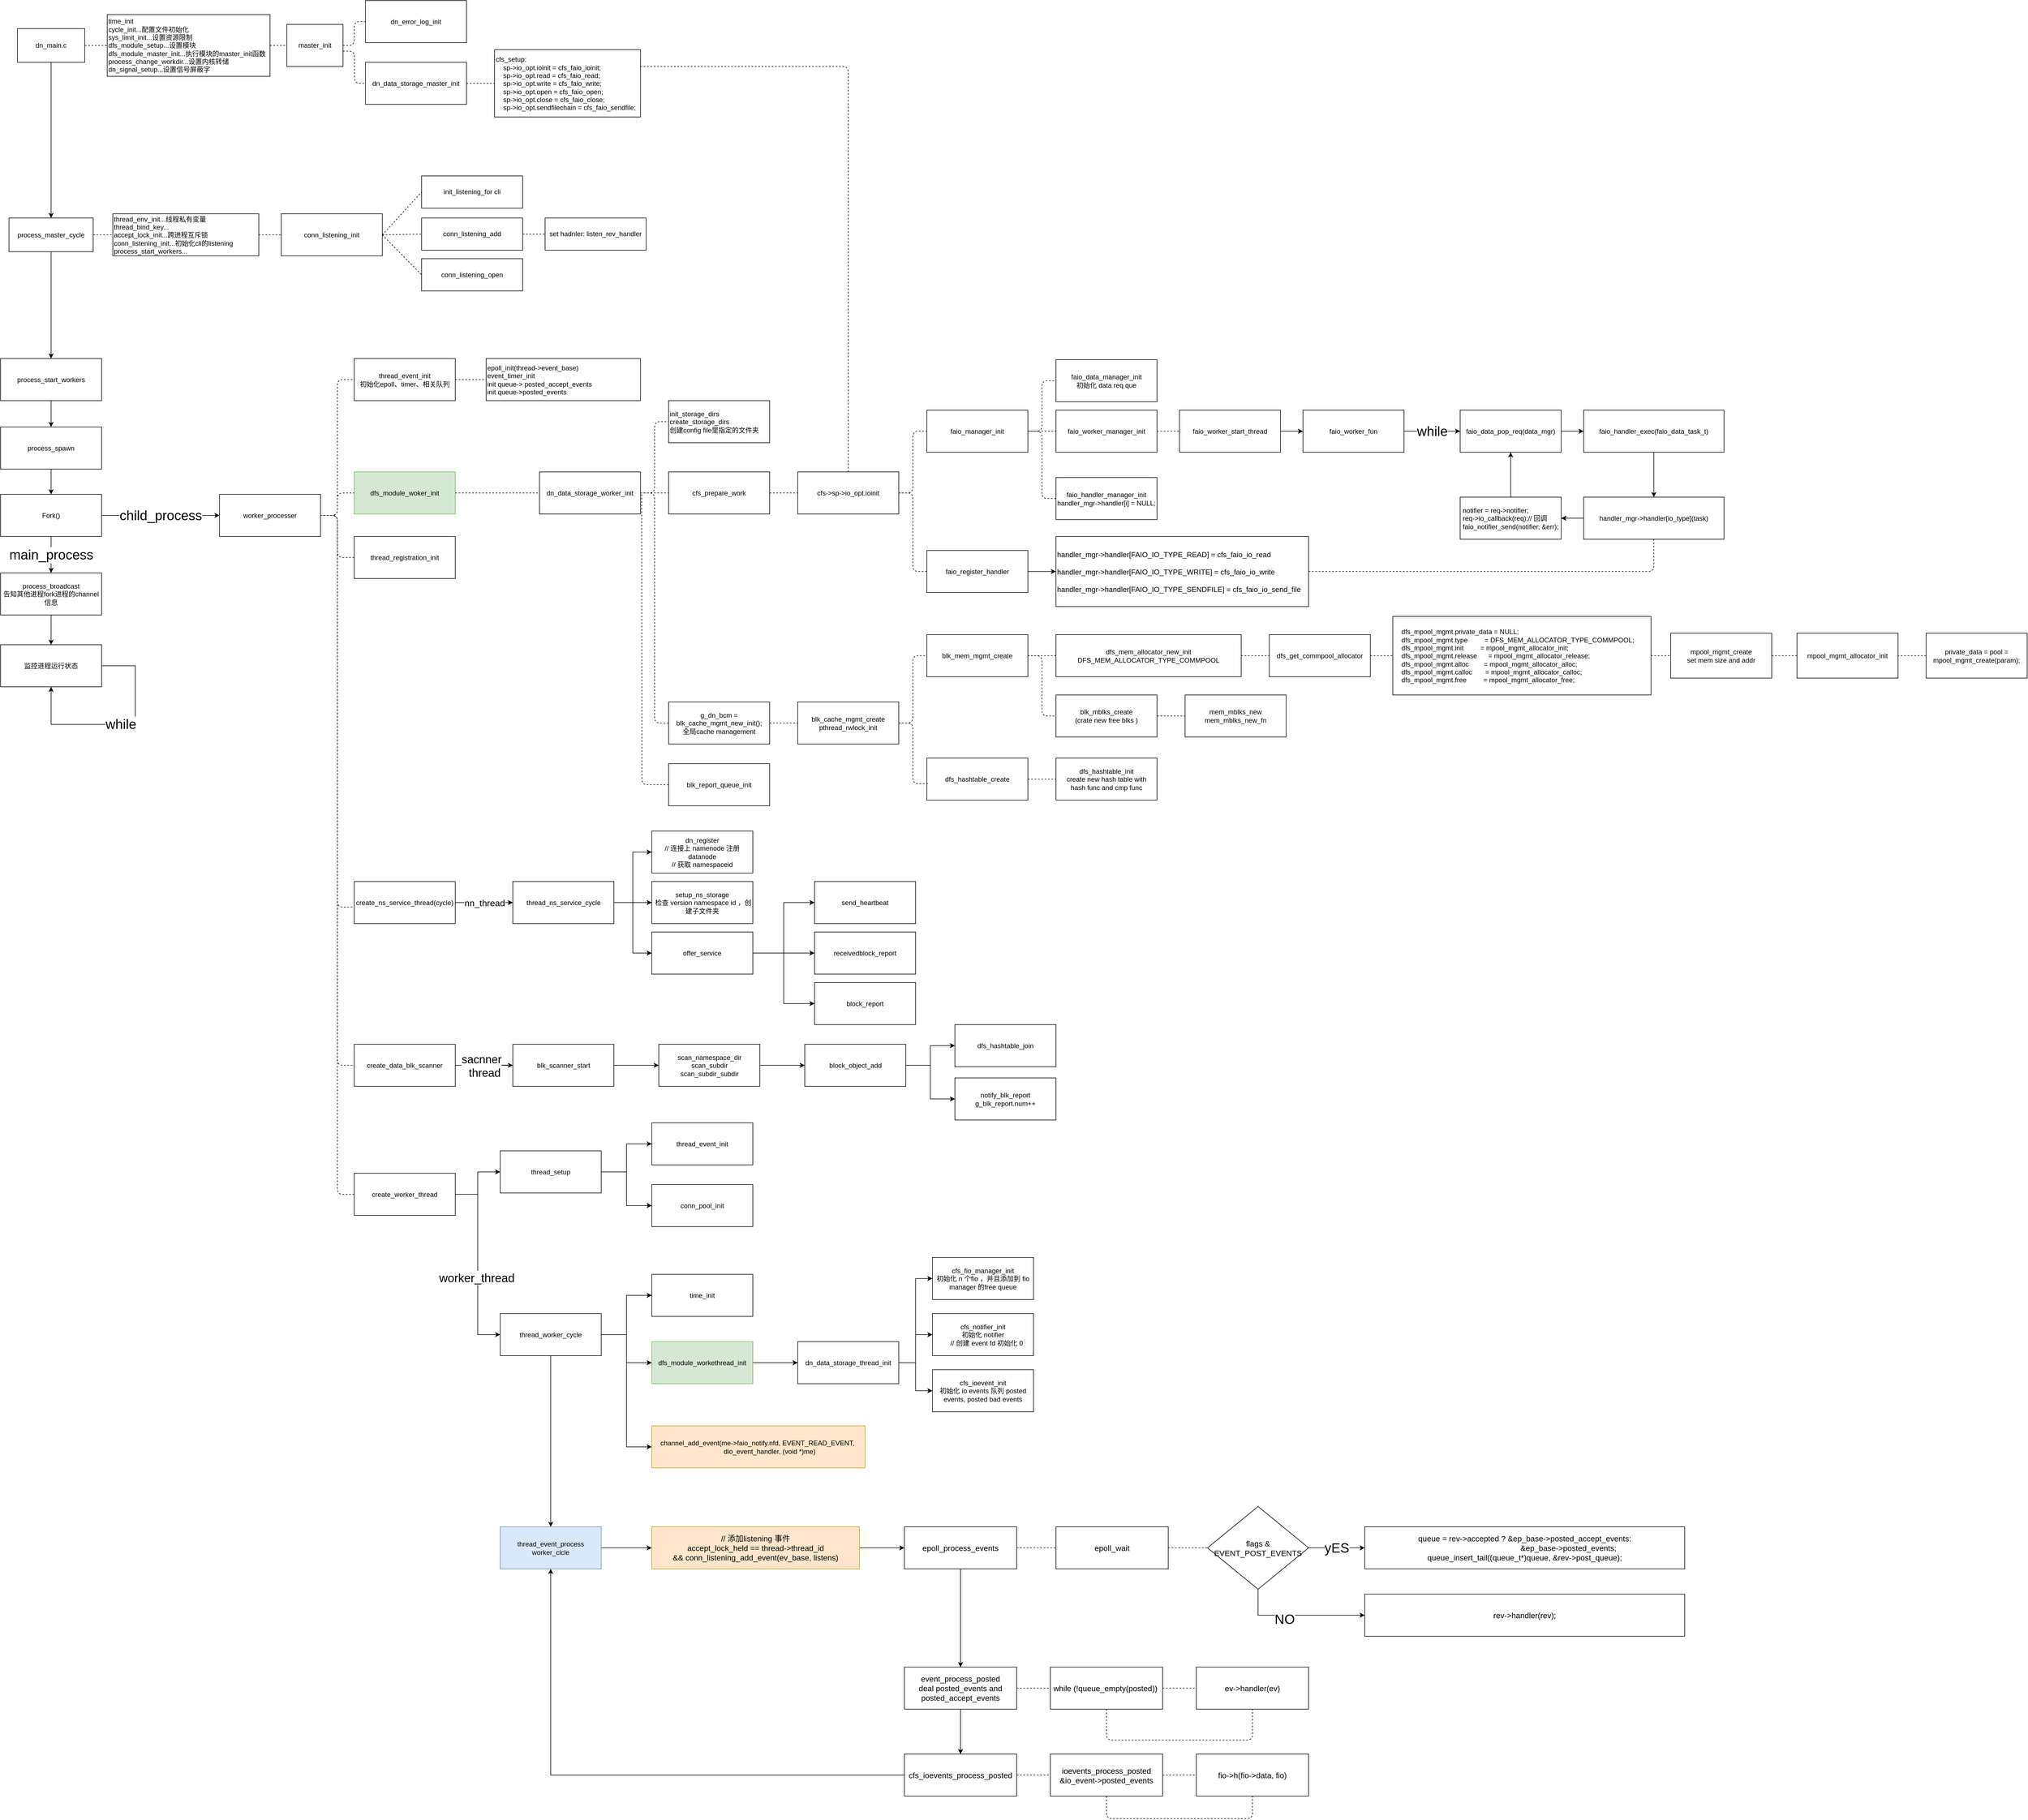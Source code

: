 <mxfile version="13.0.1" type="device" pages="5"><diagram id="qZ18UMk2xCb5prHnK0lg" name="flow"><mxGraphModel dx="-45" dy="-623" grid="1" gridSize="10" guides="1" tooltips="1" connect="1" arrows="1" fold="1" page="1" pageScale="1" pageWidth="827" pageHeight="1169" math="0" shadow="0"><root><mxCell id="0"/><mxCell id="1" parent="0"/><mxCell id="DAqQgfvDLU7T2tzwza1N-3" value="" style="edgeStyle=orthogonalEdgeStyle;rounded=0;orthogonalLoop=1;jettySize=auto;html=1;" parent="1" source="DAqQgfvDLU7T2tzwza1N-1" target="DAqQgfvDLU7T2tzwza1N-2" edge="1"><mxGeometry relative="1" as="geometry"/></mxCell><mxCell id="DAqQgfvDLU7T2tzwza1N-1" value="dn_main.c" style="rounded=0;whiteSpace=wrap;html=1;" parent="1" vertex="1"><mxGeometry x="1190" y="1750" width="120" height="60" as="geometry"/></mxCell><mxCell id="DAqQgfvDLU7T2tzwza1N-4" value="time_init&lt;br&gt;cycle_init...配置文件初始化&lt;br&gt;sys_limit_init...设置资源限制&lt;br&gt;dfs_module_setup...设置模块&lt;br&gt;dfs_module_master_init...执行模块的master_init函数&lt;br&gt;process_change_workdir...设置内核转储&lt;br&gt;dn_signal_setup...设置信号屏蔽字" style="rounded=0;whiteSpace=wrap;html=1;align=left;" parent="1" vertex="1"><mxGeometry x="1350" y="1725" width="290" height="110" as="geometry"/></mxCell><mxCell id="DAqQgfvDLU7T2tzwza1N-8" value="master_init" style="rounded=0;whiteSpace=wrap;html=1;align=center;" parent="1" vertex="1"><mxGeometry x="1670" y="1742.5" width="100" height="75" as="geometry"/></mxCell><mxCell id="DAqQgfvDLU7T2tzwza1N-11" value="dn_error_log_init" style="rounded=0;whiteSpace=wrap;html=1;align=center;" parent="1" vertex="1"><mxGeometry x="1810" y="1700" width="180" height="75" as="geometry"/></mxCell><mxCell id="DAqQgfvDLU7T2tzwza1N-35" style="edgeStyle=orthogonalEdgeStyle;rounded=0;orthogonalLoop=1;jettySize=auto;html=1;exitX=0.5;exitY=1;exitDx=0;exitDy=0;entryX=0.5;entryY=0;entryDx=0;entryDy=0;" parent="1" source="DAqQgfvDLU7T2tzwza1N-2" target="DAqQgfvDLU7T2tzwza1N-23" edge="1"><mxGeometry relative="1" as="geometry"/></mxCell><mxCell id="DAqQgfvDLU7T2tzwza1N-2" value="process_master_cycle" style="rounded=0;whiteSpace=wrap;html=1;" parent="1" vertex="1"><mxGeometry x="1175" y="2087.5" width="150" height="60" as="geometry"/></mxCell><mxCell id="DAqQgfvDLU7T2tzwza1N-7" value="" style="endArrow=none;dashed=1;html=1;entryX=0;entryY=0.5;entryDx=0;entryDy=0;exitX=1;exitY=0.5;exitDx=0;exitDy=0;" parent="1" source="DAqQgfvDLU7T2tzwza1N-1" target="DAqQgfvDLU7T2tzwza1N-4" edge="1"><mxGeometry width="50" height="50" relative="1" as="geometry"><mxPoint x="1230" y="1900" as="sourcePoint"/><mxPoint x="1280" y="1850" as="targetPoint"/></mxGeometry></mxCell><mxCell id="DAqQgfvDLU7T2tzwza1N-10" value="" style="endArrow=none;dashed=1;html=1;entryX=0;entryY=0.5;entryDx=0;entryDy=0;exitX=1;exitY=0.5;exitDx=0;exitDy=0;" parent="1" source="DAqQgfvDLU7T2tzwza1N-4" target="DAqQgfvDLU7T2tzwza1N-8" edge="1"><mxGeometry width="50" height="50" relative="1" as="geometry"><mxPoint x="1710" y="1920" as="sourcePoint"/><mxPoint x="1760" y="1870" as="targetPoint"/></mxGeometry></mxCell><mxCell id="DAqQgfvDLU7T2tzwza1N-13" value="" style="endArrow=none;dashed=1;html=1;entryX=0;entryY=0.5;entryDx=0;entryDy=0;exitX=1;exitY=0.5;exitDx=0;exitDy=0;edgeStyle=orthogonalEdgeStyle;" parent="1" source="DAqQgfvDLU7T2tzwza1N-8" target="DAqQgfvDLU7T2tzwza1N-11" edge="1"><mxGeometry width="50" height="50" relative="1" as="geometry"><mxPoint x="1810" y="1930" as="sourcePoint"/><mxPoint x="1860" y="1880" as="targetPoint"/></mxGeometry></mxCell><mxCell id="DAqQgfvDLU7T2tzwza1N-14" value="dn_data_storage_master_init" style="rounded=0;whiteSpace=wrap;html=1;align=center;" parent="1" vertex="1"><mxGeometry x="1810" y="1810" width="180" height="75" as="geometry"/></mxCell><mxCell id="DAqQgfvDLU7T2tzwza1N-15" value="" style="endArrow=none;dashed=1;html=1;entryX=0;entryY=0.5;entryDx=0;entryDy=0;edgeStyle=orthogonalEdgeStyle;" parent="1" target="DAqQgfvDLU7T2tzwza1N-14" edge="1"><mxGeometry width="50" height="50" relative="1" as="geometry"><mxPoint x="1770" y="1790" as="sourcePoint"/><mxPoint x="1820" y="1715" as="targetPoint"/></mxGeometry></mxCell><mxCell id="DAqQgfvDLU7T2tzwza1N-16" value="&lt;div&gt;cfs_setup:&lt;/div&gt;&lt;div&gt;&amp;nbsp; &amp;nbsp; sp-&amp;gt;io_opt.ioinit = cfs_faio_ioinit;&lt;/div&gt;&lt;div&gt;&amp;nbsp; &amp;nbsp; sp-&amp;gt;io_opt.read = cfs_faio_read;&lt;/div&gt;&lt;div&gt;&amp;nbsp; &amp;nbsp; sp-&amp;gt;io_opt.write = cfs_faio_write;&lt;/div&gt;&lt;div&gt;&amp;nbsp; &amp;nbsp; sp-&amp;gt;io_opt.open = cfs_faio_open;&lt;/div&gt;&lt;div&gt;&amp;nbsp; &amp;nbsp; sp-&amp;gt;io_opt.close = cfs_faio_close;&lt;/div&gt;&lt;div&gt;&amp;nbsp; &amp;nbsp; sp-&amp;gt;io_opt.sendfilechain = cfs_faio_sendfile;&lt;/div&gt;" style="rounded=0;whiteSpace=wrap;html=1;align=left;" parent="1" vertex="1"><mxGeometry x="2040" y="1787.5" width="260" height="120" as="geometry"/></mxCell><mxCell id="DAqQgfvDLU7T2tzwza1N-18" value="" style="endArrow=none;dashed=1;html=1;entryX=0;entryY=0.5;entryDx=0;entryDy=0;exitX=1;exitY=0.5;exitDx=0;exitDy=0;" parent="1" source="DAqQgfvDLU7T2tzwza1N-14" target="DAqQgfvDLU7T2tzwza1N-16" edge="1"><mxGeometry width="50" height="50" relative="1" as="geometry"><mxPoint x="1920" y="2190" as="sourcePoint"/><mxPoint x="1970" y="2140" as="targetPoint"/></mxGeometry></mxCell><mxCell id="DAqQgfvDLU7T2tzwza1N-19" value="thread_env_init...线程私有变量&lt;br&gt;thread_bind_key...&lt;br&gt;accept_lock_init...跨进程互斥锁&lt;br&gt;conn_listening_init...初始化cli的listening&lt;br&gt;process_start_workers..." style="rounded=0;whiteSpace=wrap;html=1;align=left;" parent="1" vertex="1"><mxGeometry x="1360" y="2080" width="260" height="75" as="geometry"/></mxCell><mxCell id="DAqQgfvDLU7T2tzwza1N-20" value="" style="endArrow=none;dashed=1;html=1;exitX=1;exitY=0.5;exitDx=0;exitDy=0;entryX=0;entryY=0.5;entryDx=0;entryDy=0;" parent="1" source="DAqQgfvDLU7T2tzwza1N-2" target="DAqQgfvDLU7T2tzwza1N-19" edge="1"><mxGeometry width="50" height="50" relative="1" as="geometry"><mxPoint x="1360" y="2387.5" as="sourcePoint"/><mxPoint x="1410" y="2337.5" as="targetPoint"/></mxGeometry></mxCell><mxCell id="DAqQgfvDLU7T2tzwza1N-21" value="conn_listening_init" style="rounded=0;whiteSpace=wrap;html=1;align=center;" parent="1" vertex="1"><mxGeometry x="1660" y="2080" width="180" height="75" as="geometry"/></mxCell><mxCell id="DAqQgfvDLU7T2tzwza1N-22" value="" style="endArrow=none;dashed=1;html=1;entryX=0;entryY=0.5;entryDx=0;entryDy=0;exitX=1;exitY=0.5;exitDx=0;exitDy=0;" parent="1" source="DAqQgfvDLU7T2tzwza1N-19" target="DAqQgfvDLU7T2tzwza1N-21" edge="1"><mxGeometry width="50" height="50" relative="1" as="geometry"><mxPoint x="1620" y="2120" as="sourcePoint"/><mxPoint x="1710" y="2220" as="targetPoint"/></mxGeometry></mxCell><mxCell id="DAqQgfvDLU7T2tzwza1N-37" style="edgeStyle=orthogonalEdgeStyle;rounded=0;orthogonalLoop=1;jettySize=auto;html=1;exitX=0.5;exitY=1;exitDx=0;exitDy=0;entryX=0.5;entryY=0;entryDx=0;entryDy=0;" parent="1" source="DAqQgfvDLU7T2tzwza1N-23" target="DAqQgfvDLU7T2tzwza1N-36" edge="1"><mxGeometry relative="1" as="geometry"/></mxCell><mxCell id="DAqQgfvDLU7T2tzwza1N-23" value="process_start_workers" style="rounded=0;whiteSpace=wrap;html=1;align=center;" parent="1" vertex="1"><mxGeometry x="1160" y="2338" width="180" height="75" as="geometry"/></mxCell><mxCell id="DAqQgfvDLU7T2tzwza1N-26" value="init_listening_for cli" style="rounded=0;whiteSpace=wrap;html=1;align=center;" parent="1" vertex="1"><mxGeometry x="1910" y="2012.5" width="180" height="57.5" as="geometry"/></mxCell><mxCell id="DAqQgfvDLU7T2tzwza1N-27" value="conn_listening_add&lt;span style=&quot;color: rgba(0 , 0 , 0 , 0) ; font-family: monospace ; font-size: 0px ; white-space: nowrap&quot;&gt;%3CmxGraphModel%3E%3Croot%3E%3CmxCell%20id%3D%220%22%2F%3E%3CmxCell%20id%3D%221%22%20parent%3D%220%22%2F%3E%3CmxCell%20id%3D%222%22%20value%3D%22init_listening_for%20cli%22%20style%3D%22rounded%3D0%3BwhiteSpace%3Dwrap%3Bhtml%3D1%3Balign%3Dcenter%3B%22%20vertex%3D%221%22%20parent%3D%221%22%3E%3CmxGeometry%20x%3D%221910%22%20y%3D%222012.5%22%20width%3D%22180%22%20height%3D%2257.5%22%20as%3D%22geometry%22%2F%3E%3C%2FmxCell%3E%3C%2Froot%3E%3C%2FmxGraphModel%3E&lt;/span&gt;" style="rounded=0;whiteSpace=wrap;html=1;align=center;" parent="1" vertex="1"><mxGeometry x="1910" y="2087.5" width="180" height="57.5" as="geometry"/></mxCell><mxCell id="DAqQgfvDLU7T2tzwza1N-28" value="conn_listening_open&lt;span style=&quot;color: rgba(0 , 0 , 0 , 0) ; font-family: monospace ; font-size: 0px ; white-space: nowrap&quot;&gt;%3CmxGraphModel%3E%3Croot%3E%3CmxCell%20id%3D%220%22%2F%3E%3CmxCell%20id%3D%221%22%20parent%3D%220%22%2F%3E%3CmxCell%20id%3D%222%22%20value%3D%22init_listening_for%20cli%22%20style%3D%22rounded%3D0%3BwhiteSpace%3Dwrap%3Bhtml%3D1%3Balign%3Dcenter%3B%22%20vertex%3D%221%22%20parent%3D%221%22%3E%3CmxGeometry%20x%3D%221910%22%20y%3D%222012.5%22%20width%3D%22180%22%20height%3D%2257.5%22%20as%3D%22geometry%22%2F%3E%3C%2FmxCell%3E%3C%2Froot%3E%3C%2FmxGrad&lt;/span&gt;" style="rounded=0;whiteSpace=wrap;html=1;align=center;" parent="1" vertex="1"><mxGeometry x="1910" y="2160" width="180" height="57.5" as="geometry"/></mxCell><mxCell id="DAqQgfvDLU7T2tzwza1N-29" value="" style="endArrow=none;dashed=1;html=1;entryX=0;entryY=0.5;entryDx=0;entryDy=0;exitX=1;exitY=0.5;exitDx=0;exitDy=0;" parent="1" source="DAqQgfvDLU7T2tzwza1N-21" target="DAqQgfvDLU7T2tzwza1N-26" edge="1"><mxGeometry width="50" height="50" relative="1" as="geometry"><mxPoint x="1760" y="2250" as="sourcePoint"/><mxPoint x="1810" y="2200" as="targetPoint"/></mxGeometry></mxCell><mxCell id="DAqQgfvDLU7T2tzwza1N-30" value="" style="endArrow=none;dashed=1;html=1;entryX=0;entryY=0.5;entryDx=0;entryDy=0;exitX=1;exitY=0.5;exitDx=0;exitDy=0;" parent="1" source="DAqQgfvDLU7T2tzwza1N-21" target="DAqQgfvDLU7T2tzwza1N-28" edge="1"><mxGeometry width="50" height="50" relative="1" as="geometry"><mxPoint x="1770" y="2280" as="sourcePoint"/><mxPoint x="1820" y="2230" as="targetPoint"/></mxGeometry></mxCell><mxCell id="DAqQgfvDLU7T2tzwza1N-32" value="" style="endArrow=none;dashed=1;html=1;entryX=0;entryY=0.5;entryDx=0;entryDy=0;exitX=1;exitY=0.5;exitDx=0;exitDy=0;" parent="1" source="DAqQgfvDLU7T2tzwza1N-21" target="DAqQgfvDLU7T2tzwza1N-27" edge="1"><mxGeometry width="50" height="50" relative="1" as="geometry"><mxPoint x="1780" y="2290" as="sourcePoint"/><mxPoint x="1830" y="2240" as="targetPoint"/></mxGeometry></mxCell><mxCell id="DAqQgfvDLU7T2tzwza1N-33" value="set hadnler:&amp;nbsp;listen_rev_handler" style="rounded=0;whiteSpace=wrap;html=1;align=center;" parent="1" vertex="1"><mxGeometry x="2130" y="2087.5" width="180" height="57.5" as="geometry"/></mxCell><mxCell id="DAqQgfvDLU7T2tzwza1N-34" value="" style="endArrow=none;dashed=1;html=1;entryX=0;entryY=0.5;entryDx=0;entryDy=0;exitX=1;exitY=0.5;exitDx=0;exitDy=0;" parent="1" source="DAqQgfvDLU7T2tzwza1N-27" target="DAqQgfvDLU7T2tzwza1N-33" edge="1"><mxGeometry width="50" height="50" relative="1" as="geometry"><mxPoint x="2130" y="2320" as="sourcePoint"/><mxPoint x="2180" y="2270" as="targetPoint"/></mxGeometry></mxCell><mxCell id="DAqQgfvDLU7T2tzwza1N-39" style="edgeStyle=orthogonalEdgeStyle;rounded=0;orthogonalLoop=1;jettySize=auto;html=1;exitX=0.5;exitY=1;exitDx=0;exitDy=0;" parent="1" source="DAqQgfvDLU7T2tzwza1N-36" target="DAqQgfvDLU7T2tzwza1N-38" edge="1"><mxGeometry relative="1" as="geometry"/></mxCell><mxCell id="DAqQgfvDLU7T2tzwza1N-36" value="process_spawn" style="rounded=0;whiteSpace=wrap;html=1;align=center;" parent="1" vertex="1"><mxGeometry x="1160" y="2460" width="180" height="75" as="geometry"/></mxCell><mxCell id="DAqQgfvDLU7T2tzwza1N-41" value="&lt;font style=&quot;font-size: 24px&quot;&gt;child_process&lt;/font&gt;" style="edgeStyle=orthogonalEdgeStyle;rounded=0;orthogonalLoop=1;jettySize=auto;html=1;exitX=1;exitY=0.5;exitDx=0;exitDy=0;" parent="1" source="DAqQgfvDLU7T2tzwza1N-38" target="DAqQgfvDLU7T2tzwza1N-40" edge="1"><mxGeometry relative="1" as="geometry"/></mxCell><mxCell id="DAqQgfvDLU7T2tzwza1N-43" value="&lt;font style=&quot;font-size: 24px&quot;&gt;main_process&lt;/font&gt;" style="edgeStyle=orthogonalEdgeStyle;rounded=0;orthogonalLoop=1;jettySize=auto;html=1;exitX=0.5;exitY=1;exitDx=0;exitDy=0;" parent="1" source="DAqQgfvDLU7T2tzwza1N-38" target="DAqQgfvDLU7T2tzwza1N-42" edge="1"><mxGeometry relative="1" as="geometry"/></mxCell><mxCell id="DAqQgfvDLU7T2tzwza1N-38" value="Fork()" style="rounded=0;whiteSpace=wrap;html=1;align=center;" parent="1" vertex="1"><mxGeometry x="1160" y="2580" width="180" height="75" as="geometry"/></mxCell><mxCell id="DAqQgfvDLU7T2tzwza1N-40" value="worker_processer" style="rounded=0;whiteSpace=wrap;html=1;align=center;" parent="1" vertex="1"><mxGeometry x="1550" y="2580" width="180" height="75" as="geometry"/></mxCell><mxCell id="DAqQgfvDLU7T2tzwza1N-45" style="edgeStyle=orthogonalEdgeStyle;rounded=0;orthogonalLoop=1;jettySize=auto;html=1;exitX=0.5;exitY=1;exitDx=0;exitDy=0;" parent="1" source="DAqQgfvDLU7T2tzwza1N-42" target="DAqQgfvDLU7T2tzwza1N-44" edge="1"><mxGeometry relative="1" as="geometry"/></mxCell><mxCell id="DAqQgfvDLU7T2tzwza1N-42" value="process_broadcast&lt;br&gt;告知其他进程fork进程的channel信息" style="rounded=0;whiteSpace=wrap;html=1;align=center;" parent="1" vertex="1"><mxGeometry x="1160" y="2720" width="180" height="75" as="geometry"/></mxCell><mxCell id="DAqQgfvDLU7T2tzwza1N-44" value="监控进程运行状态" style="rounded=0;whiteSpace=wrap;html=1;align=center;" parent="1" vertex="1"><mxGeometry x="1160" y="2848" width="180" height="75" as="geometry"/></mxCell><mxCell id="DAqQgfvDLU7T2tzwza1N-46" value="&lt;font style=&quot;font-size: 24px&quot;&gt;while&lt;/font&gt;" style="edgeStyle=orthogonalEdgeStyle;rounded=0;orthogonalLoop=1;jettySize=auto;html=1;exitX=1;exitY=0.5;exitDx=0;exitDy=0;entryX=0.5;entryY=1;entryDx=0;entryDy=0;" parent="1" source="DAqQgfvDLU7T2tzwza1N-44" target="DAqQgfvDLU7T2tzwza1N-44" edge="1"><mxGeometry relative="1" as="geometry"><Array as="points"><mxPoint x="1400" y="2886"/><mxPoint x="1400" y="2990"/><mxPoint x="1250" y="2990"/></Array></mxGeometry></mxCell><mxCell id="DAqQgfvDLU7T2tzwza1N-47" value="thread_event_init&lt;br&gt;初始化epoll、timer、相关队列" style="rounded=0;whiteSpace=wrap;html=1;align=center;" parent="1" vertex="1"><mxGeometry x="1790" y="2338" width="180" height="75" as="geometry"/></mxCell><mxCell id="DAqQgfvDLU7T2tzwza1N-48" value="epoll_init(thread-&amp;gt;event_base)&lt;br&gt;event_timer_init&lt;br&gt;init queue-&amp;gt; posted_accept_events&lt;br&gt;init queue-&amp;gt;posted_events" style="rounded=0;whiteSpace=wrap;html=1;align=left;" parent="1" vertex="1"><mxGeometry x="2025" y="2338" width="275" height="75" as="geometry"/></mxCell><mxCell id="DAqQgfvDLU7T2tzwza1N-49" value="" style="endArrow=none;dashed=1;html=1;entryX=0;entryY=0.5;entryDx=0;entryDy=0;exitX=1;exitY=0.5;exitDx=0;exitDy=0;" parent="1" source="DAqQgfvDLU7T2tzwza1N-47" target="DAqQgfvDLU7T2tzwza1N-48" edge="1"><mxGeometry width="50" height="50" relative="1" as="geometry"><mxPoint x="1870" y="2650" as="sourcePoint"/><mxPoint x="1920" y="2600" as="targetPoint"/></mxGeometry></mxCell><mxCell id="DAqQgfvDLU7T2tzwza1N-50" value="" style="endArrow=none;dashed=1;html=1;entryX=0;entryY=0.5;entryDx=0;entryDy=0;exitX=1;exitY=0.5;exitDx=0;exitDy=0;edgeStyle=orthogonalEdgeStyle;" parent="1" source="DAqQgfvDLU7T2tzwza1N-40" target="DAqQgfvDLU7T2tzwza1N-47" edge="1"><mxGeometry width="50" height="50" relative="1" as="geometry"><mxPoint x="1810" y="2640" as="sourcePoint"/><mxPoint x="1860" y="2590" as="targetPoint"/></mxGeometry></mxCell><mxCell id="DAqQgfvDLU7T2tzwza1N-52" value="dfs_module_woker_init" style="rounded=0;whiteSpace=wrap;html=1;align=center;fillColor=#d5e8d4;strokeColor=#82b366;" parent="1" vertex="1"><mxGeometry x="1790" y="2540" width="180" height="75" as="geometry"/></mxCell><mxCell id="DAqQgfvDLU7T2tzwza1N-53" value="dn_data_storage_worker_init" style="rounded=0;whiteSpace=wrap;html=1;align=center;" parent="1" vertex="1"><mxGeometry x="2120" y="2540" width="180" height="75" as="geometry"/></mxCell><mxCell id="DAqQgfvDLU7T2tzwza1N-54" value="" style="endArrow=none;dashed=1;html=1;entryX=0;entryY=0.5;entryDx=0;entryDy=0;exitX=1;exitY=0.5;exitDx=0;exitDy=0;" parent="1" source="DAqQgfvDLU7T2tzwza1N-52" target="DAqQgfvDLU7T2tzwza1N-53" edge="1"><mxGeometry width="50" height="50" relative="1" as="geometry"><mxPoint x="1890" y="2750" as="sourcePoint"/><mxPoint x="1940" y="2700" as="targetPoint"/></mxGeometry></mxCell><mxCell id="DAqQgfvDLU7T2tzwza1N-55" value="init_storage_dirs&lt;br&gt;create_storage_dirs&lt;br&gt;创建config file里指定的文件夹" style="rounded=0;whiteSpace=wrap;html=1;align=left;" parent="1" vertex="1"><mxGeometry x="2350" y="2413" width="180" height="75" as="geometry"/></mxCell><mxCell id="DAqQgfvDLU7T2tzwza1N-56" value="cfs_prepare_work" style="rounded=0;whiteSpace=wrap;html=1;align=center;" parent="1" vertex="1"><mxGeometry x="2350" y="2540" width="180" height="75" as="geometry"/></mxCell><mxCell id="DAqQgfvDLU7T2tzwza1N-57" value="cfs-&amp;gt;sp-&amp;gt;io_opt.ioinit" style="rounded=0;whiteSpace=wrap;html=1;align=center;" parent="1" vertex="1"><mxGeometry x="2580" y="2540" width="180" height="75" as="geometry"/></mxCell><mxCell id="DAqQgfvDLU7T2tzwza1N-58" value="" style="endArrow=none;dashed=1;html=1;entryX=0;entryY=0.5;entryDx=0;entryDy=0;exitX=1;exitY=0.5;exitDx=0;exitDy=0;" parent="1" source="DAqQgfvDLU7T2tzwza1N-53" target="DAqQgfvDLU7T2tzwza1N-56" edge="1"><mxGeometry width="50" height="50" relative="1" as="geometry"><mxPoint x="2270" y="2710" as="sourcePoint"/><mxPoint x="2320" y="2660" as="targetPoint"/></mxGeometry></mxCell><mxCell id="DAqQgfvDLU7T2tzwza1N-60" value="" style="endArrow=none;dashed=1;html=1;entryX=0;entryY=0.5;entryDx=0;entryDy=0;exitX=1;exitY=0.5;exitDx=0;exitDy=0;edgeStyle=orthogonalEdgeStyle;" parent="1" source="DAqQgfvDLU7T2tzwza1N-40" target="DAqQgfvDLU7T2tzwza1N-52" edge="1"><mxGeometry width="50" height="50" relative="1" as="geometry"><mxPoint x="1740" y="2740" as="sourcePoint"/><mxPoint x="1790" y="2690" as="targetPoint"/></mxGeometry></mxCell><mxCell id="DAqQgfvDLU7T2tzwza1N-61" value="" style="endArrow=none;dashed=1;html=1;entryX=0;entryY=0.5;entryDx=0;entryDy=0;exitX=1;exitY=0.5;exitDx=0;exitDy=0;edgeStyle=orthogonalEdgeStyle;" parent="1" source="DAqQgfvDLU7T2tzwza1N-53" target="DAqQgfvDLU7T2tzwza1N-55" edge="1"><mxGeometry width="50" height="50" relative="1" as="geometry"><mxPoint x="2050" y="2810" as="sourcePoint"/><mxPoint x="2100" y="2760" as="targetPoint"/></mxGeometry></mxCell><mxCell id="DAqQgfvDLU7T2tzwza1N-62" value="" style="endArrow=none;dashed=1;html=1;entryX=0;entryY=0.5;entryDx=0;entryDy=0;exitX=1;exitY=0.5;exitDx=0;exitDy=0;" parent="1" source="DAqQgfvDLU7T2tzwza1N-56" target="DAqQgfvDLU7T2tzwza1N-57" edge="1"><mxGeometry width="50" height="50" relative="1" as="geometry"><mxPoint x="2550" y="2805" as="sourcePoint"/><mxPoint x="2600" y="2755" as="targetPoint"/></mxGeometry></mxCell><mxCell id="DAqQgfvDLU7T2tzwza1N-63" value="" style="endArrow=none;dashed=1;html=1;exitX=0.5;exitY=0;exitDx=0;exitDy=0;entryX=1;entryY=0.25;entryDx=0;entryDy=0;edgeStyle=orthogonalEdgeStyle;" parent="1" source="DAqQgfvDLU7T2tzwza1N-57" target="DAqQgfvDLU7T2tzwza1N-16" edge="1"><mxGeometry width="50" height="50" relative="1" as="geometry"><mxPoint x="2740" y="2370" as="sourcePoint"/><mxPoint x="2790" y="2320" as="targetPoint"/></mxGeometry></mxCell><mxCell id="DAqQgfvDLU7T2tzwza1N-64" value="faio_manager_init" style="rounded=0;whiteSpace=wrap;html=1;align=center;" parent="1" vertex="1"><mxGeometry x="2810" y="2430" width="180" height="75" as="geometry"/></mxCell><mxCell id="DAqQgfvDLU7T2tzwza1N-74" style="edgeStyle=orthogonalEdgeStyle;rounded=0;orthogonalLoop=1;jettySize=auto;html=1;exitX=1;exitY=0.5;exitDx=0;exitDy=0;entryX=0;entryY=0.5;entryDx=0;entryDy=0;" parent="1" source="DAqQgfvDLU7T2tzwza1N-65" target="DAqQgfvDLU7T2tzwza1N-68" edge="1"><mxGeometry relative="1" as="geometry"/></mxCell><mxCell id="DAqQgfvDLU7T2tzwza1N-65" value="faio_worker_start_thread" style="rounded=0;whiteSpace=wrap;html=1;align=center;" parent="1" vertex="1"><mxGeometry x="3260" y="2430" width="180" height="75" as="geometry"/></mxCell><mxCell id="DAqQgfvDLU7T2tzwza1N-66" value="faio_worker_manager_init" style="rounded=0;whiteSpace=wrap;html=1;align=center;" parent="1" vertex="1"><mxGeometry x="3040" y="2430" width="180" height="75" as="geometry"/></mxCell><mxCell id="DAqQgfvDLU7T2tzwza1N-67" value="faio_data_manager_init&lt;br&gt;初始化 data req que" style="rounded=0;whiteSpace=wrap;html=1;align=center;" parent="1" vertex="1"><mxGeometry x="3040" y="2340" width="180" height="75" as="geometry"/></mxCell><mxCell id="DAqQgfvDLU7T2tzwza1N-76" value="&lt;font style=&quot;font-size: 24px;&quot;&gt;while&lt;/font&gt;" style="edgeStyle=orthogonalEdgeStyle;rounded=0;orthogonalLoop=1;jettySize=auto;html=1;fontSize=24;" parent="1" source="DAqQgfvDLU7T2tzwza1N-68" target="DAqQgfvDLU7T2tzwza1N-75" edge="1"><mxGeometry relative="1" as="geometry"/></mxCell><mxCell id="DAqQgfvDLU7T2tzwza1N-68" value="faio_worker_fun" style="rounded=0;whiteSpace=wrap;html=1;align=center;" parent="1" vertex="1"><mxGeometry x="3480" y="2430" width="180" height="75" as="geometry"/></mxCell><mxCell id="DAqQgfvDLU7T2tzwza1N-78" value="" style="edgeStyle=orthogonalEdgeStyle;rounded=0;orthogonalLoop=1;jettySize=auto;html=1;" parent="1" source="DAqQgfvDLU7T2tzwza1N-75" target="DAqQgfvDLU7T2tzwza1N-77" edge="1"><mxGeometry relative="1" as="geometry"/></mxCell><mxCell id="DAqQgfvDLU7T2tzwza1N-75" value="faio_data_pop_req(data_mgr)" style="rounded=0;whiteSpace=wrap;html=1;align=center;" parent="1" vertex="1"><mxGeometry x="3760" y="2430" width="180" height="75" as="geometry"/></mxCell><mxCell id="DAqQgfvDLU7T2tzwza1N-80" value="" style="edgeStyle=orthogonalEdgeStyle;rounded=0;orthogonalLoop=1;jettySize=auto;html=1;" parent="1" source="DAqQgfvDLU7T2tzwza1N-77" target="DAqQgfvDLU7T2tzwza1N-79" edge="1"><mxGeometry relative="1" as="geometry"/></mxCell><mxCell id="DAqQgfvDLU7T2tzwza1N-77" value="faio_handler_exec(faio_data_task_t)" style="rounded=0;whiteSpace=wrap;html=1;align=center;" parent="1" vertex="1"><mxGeometry x="3980" y="2430" width="250" height="75" as="geometry"/></mxCell><mxCell id="DAqQgfvDLU7T2tzwza1N-82" value="" style="edgeStyle=orthogonalEdgeStyle;rounded=0;orthogonalLoop=1;jettySize=auto;html=1;" parent="1" source="DAqQgfvDLU7T2tzwza1N-79" target="DAqQgfvDLU7T2tzwza1N-81" edge="1"><mxGeometry relative="1" as="geometry"/></mxCell><mxCell id="DAqQgfvDLU7T2tzwza1N-79" value="handler_mgr-&amp;gt;handler[io_type](task)" style="rounded=0;whiteSpace=wrap;html=1;align=center;" parent="1" vertex="1"><mxGeometry x="3980" y="2585" width="250" height="75" as="geometry"/></mxCell><mxCell id="DAqQgfvDLU7T2tzwza1N-83" style="edgeStyle=orthogonalEdgeStyle;rounded=0;orthogonalLoop=1;jettySize=auto;html=1;exitX=0.5;exitY=0;exitDx=0;exitDy=0;entryX=0.5;entryY=1;entryDx=0;entryDy=0;" parent="1" source="DAqQgfvDLU7T2tzwza1N-81" target="DAqQgfvDLU7T2tzwza1N-75" edge="1"><mxGeometry relative="1" as="geometry"/></mxCell><mxCell id="DAqQgfvDLU7T2tzwza1N-81" value="&lt;div style=&quot;text-align: left&quot;&gt;notifier = req-&amp;gt;notifier;&lt;/div&gt;&lt;div style=&quot;text-align: left&quot;&gt;&lt;span style=&quot;text-align: center&quot;&gt;req-&amp;gt;io_callback(req);// 回调&lt;/span&gt;&lt;/div&gt;&lt;div&gt;faio_notifier_send(notifier, &amp;amp;err);&lt;br&gt;&lt;/div&gt;" style="rounded=0;whiteSpace=wrap;html=1;align=center;" parent="1" vertex="1"><mxGeometry x="3760" y="2585" width="180" height="75" as="geometry"/></mxCell><mxCell id="DAqQgfvDLU7T2tzwza1N-69" value="" style="endArrow=none;dashed=1;html=1;entryX=0;entryY=0.5;entryDx=0;entryDy=0;exitX=1;exitY=0.5;exitDx=0;exitDy=0;edgeStyle=orthogonalEdgeStyle;" parent="1" source="DAqQgfvDLU7T2tzwza1N-57" target="DAqQgfvDLU7T2tzwza1N-64" edge="1"><mxGeometry width="50" height="50" relative="1" as="geometry"><mxPoint x="2770" y="2720" as="sourcePoint"/><mxPoint x="2820" y="2670" as="targetPoint"/></mxGeometry></mxCell><mxCell id="DAqQgfvDLU7T2tzwza1N-70" value="" style="endArrow=none;dashed=1;html=1;entryX=0;entryY=0.5;entryDx=0;entryDy=0;exitX=1;exitY=0.5;exitDx=0;exitDy=0;edgeStyle=orthogonalEdgeStyle;" parent="1" source="DAqQgfvDLU7T2tzwza1N-64" target="DAqQgfvDLU7T2tzwza1N-67" edge="1"><mxGeometry width="50" height="50" relative="1" as="geometry"><mxPoint x="3000" y="2640" as="sourcePoint"/><mxPoint x="3050" y="2590" as="targetPoint"/></mxGeometry></mxCell><mxCell id="DAqQgfvDLU7T2tzwza1N-71" value="" style="endArrow=none;dashed=1;html=1;entryX=0;entryY=0.5;entryDx=0;entryDy=0;exitX=1;exitY=0.5;exitDx=0;exitDy=0;" parent="1" source="DAqQgfvDLU7T2tzwza1N-64" target="DAqQgfvDLU7T2tzwza1N-66" edge="1"><mxGeometry width="50" height="50" relative="1" as="geometry"><mxPoint x="2960" y="2630" as="sourcePoint"/><mxPoint x="3010" y="2580" as="targetPoint"/></mxGeometry></mxCell><mxCell id="DAqQgfvDLU7T2tzwza1N-72" value="" style="endArrow=none;dashed=1;html=1;entryX=0;entryY=0.5;entryDx=0;entryDy=0;exitX=1;exitY=0.5;exitDx=0;exitDy=0;" parent="1" source="DAqQgfvDLU7T2tzwza1N-66" target="DAqQgfvDLU7T2tzwza1N-65" edge="1"><mxGeometry width="50" height="50" relative="1" as="geometry"><mxPoint x="3110" y="2690" as="sourcePoint"/><mxPoint x="3160" y="2640" as="targetPoint"/></mxGeometry></mxCell><mxCell id="DAqQgfvDLU7T2tzwza1N-84" value="faio_handler_manager_init&lt;br&gt;handler_mgr-&amp;gt;handler[i] = NULL;" style="rounded=0;whiteSpace=wrap;html=1;align=center;" parent="1" vertex="1"><mxGeometry x="3040" y="2550" width="180" height="75" as="geometry"/></mxCell><mxCell id="DAqQgfvDLU7T2tzwza1N-85" value="" style="endArrow=none;dashed=1;html=1;fontSize=24;entryX=1;entryY=0.5;entryDx=0;entryDy=0;exitX=0;exitY=0.5;exitDx=0;exitDy=0;edgeStyle=orthogonalEdgeStyle;" parent="1" source="DAqQgfvDLU7T2tzwza1N-84" target="DAqQgfvDLU7T2tzwza1N-64" edge="1"><mxGeometry width="50" height="50" relative="1" as="geometry"><mxPoint x="3070" y="2830" as="sourcePoint"/><mxPoint x="3120" y="2780" as="targetPoint"/></mxGeometry></mxCell><mxCell id="DAqQgfvDLU7T2tzwza1N-91" style="edgeStyle=orthogonalEdgeStyle;rounded=0;orthogonalLoop=1;jettySize=auto;html=1;exitX=1;exitY=0.5;exitDx=0;exitDy=0;entryX=0;entryY=0.5;entryDx=0;entryDy=0;fontSize=13;" parent="1" source="DAqQgfvDLU7T2tzwza1N-86" target="DAqQgfvDLU7T2tzwza1N-88" edge="1"><mxGeometry relative="1" as="geometry"/></mxCell><mxCell id="DAqQgfvDLU7T2tzwza1N-86" value="faio_register_handler" style="rounded=0;whiteSpace=wrap;html=1;align=center;" parent="1" vertex="1"><mxGeometry x="2810" y="2680" width="180" height="75" as="geometry"/></mxCell><mxCell id="DAqQgfvDLU7T2tzwza1N-88" value="handler_mgr-&amp;gt;handler[FAIO_IO_TYPE_READ] =&amp;nbsp;cfs_faio_io_read&lt;br style=&quot;font-size: 13px&quot;&gt;&lt;br style=&quot;font-size: 13px&quot;&gt;handler_mgr-&amp;gt;handler[FAIO_IO_TYPE_WRITE] =&amp;nbsp;cfs_faio_io_write&lt;br style=&quot;font-size: 13px&quot;&gt;&lt;br style=&quot;font-size: 13px&quot;&gt;handler_mgr-&amp;gt;handler[FAIO_IO_TYPE_SENDFILE] =&amp;nbsp;cfs_faio_io_send_file" style="rounded=0;whiteSpace=wrap;html=1;align=left;fontSize=13;" parent="1" vertex="1"><mxGeometry x="3040" y="2655" width="450" height="125" as="geometry"/></mxCell><mxCell id="DAqQgfvDLU7T2tzwza1N-89" value="" style="endArrow=none;dashed=1;html=1;fontSize=13;entryX=0.5;entryY=1;entryDx=0;entryDy=0;exitX=1;exitY=0.5;exitDx=0;exitDy=0;edgeStyle=orthogonalEdgeStyle;" parent="1" source="DAqQgfvDLU7T2tzwza1N-88" target="DAqQgfvDLU7T2tzwza1N-79" edge="1"><mxGeometry width="50" height="50" relative="1" as="geometry"><mxPoint x="4170" y="2880" as="sourcePoint"/><mxPoint x="4220" y="2830" as="targetPoint"/></mxGeometry></mxCell><mxCell id="DAqQgfvDLU7T2tzwza1N-92" value="" style="endArrow=none;dashed=1;html=1;fontSize=13;entryX=1;entryY=0.5;entryDx=0;entryDy=0;exitX=0;exitY=0.5;exitDx=0;exitDy=0;edgeStyle=orthogonalEdgeStyle;" parent="1" source="DAqQgfvDLU7T2tzwza1N-86" target="DAqQgfvDLU7T2tzwza1N-57" edge="1"><mxGeometry width="50" height="50" relative="1" as="geometry"><mxPoint x="2720" y="2840" as="sourcePoint"/><mxPoint x="2770" y="2790" as="targetPoint"/></mxGeometry></mxCell><mxCell id="DAqQgfvDLU7T2tzwza1N-93" value="g_dn_bcm = blk_cache_mgmt_new_init();&lt;br&gt;全局cache management" style="rounded=0;whiteSpace=wrap;html=1;align=center;" parent="1" vertex="1"><mxGeometry x="2350" y="2950" width="180" height="75" as="geometry"/></mxCell><mxCell id="PbNQafSiyUS2jYyJbnXl-1" value="blk_cache_mgmt_create&lt;br&gt;pthread_rwlock_init" style="rounded=0;whiteSpace=wrap;html=1;align=center;" parent="1" vertex="1"><mxGeometry x="2580" y="2950" width="180" height="75" as="geometry"/></mxCell><mxCell id="Lkz8FZd0TAStJMOzst5Y-1" value="blk_mem_mgmt_create" style="rounded=0;whiteSpace=wrap;html=1;align=center;" parent="1" vertex="1"><mxGeometry x="2810" y="2830" width="180" height="75" as="geometry"/></mxCell><mxCell id="Lkz8FZd0TAStJMOzst5Y-2" value="dfs_hashtable_create" style="rounded=0;whiteSpace=wrap;html=1;align=center;" parent="1" vertex="1"><mxGeometry x="2810" y="3050" width="180" height="75" as="geometry"/></mxCell><mxCell id="rV5MjR6q9ZlPFLNhnCLR-1" value="dfs_get_commpool_allocator" style="rounded=0;whiteSpace=wrap;html=1;align=center;" parent="1" vertex="1"><mxGeometry x="3420" y="2830" width="180" height="75" as="geometry"/></mxCell><mxCell id="rV5MjR6q9ZlPFLNhnCLR-2" value="dfs_mem_allocator_new_init&lt;br&gt;DFS_MEM_ALLOCATOR_TYPE_COMMPOOL" style="rounded=0;whiteSpace=wrap;html=1;align=center;" parent="1" vertex="1"><mxGeometry x="3040" y="2830" width="330" height="75" as="geometry"/></mxCell><mxCell id="rV5MjR6q9ZlPFLNhnCLR-3" value="handler_mgr-&amp;gt;handler[FAIO_IO_TYPE_READ] =&amp;nbsp;cfs_faio_io_read&lt;br style=&quot;font-size: 13px&quot;&gt;&lt;br style=&quot;font-size: 13px&quot;&gt;handler_mgr-&amp;gt;handler[FAIO_IO_TYPE_WRITE] =&amp;nbsp;cfs_faio_io_write&lt;br style=&quot;font-size: 13px&quot;&gt;&lt;br style=&quot;font-size: 13px&quot;&gt;handler_mgr-&amp;gt;handler[FAIO_IO_TYPE_SENDFILE] =&amp;nbsp;cfs_faio_io_send_file" style="rounded=0;whiteSpace=wrap;html=1;align=left;fontSize=13;" parent="1" vertex="1"><mxGeometry x="3040" y="2655" width="450" height="125" as="geometry"/></mxCell><mxCell id="WvnkapY57QmujlM98yqP-1" value="&lt;div&gt;&amp;nbsp; &amp;nbsp; dfs_mpool_mgmt.private_data = NULL;&lt;/div&gt;&lt;div&gt;&amp;nbsp; &amp;nbsp; dfs_mpool_mgmt.type&amp;nbsp; &amp;nbsp; &amp;nbsp; &amp;nbsp; &amp;nbsp;= DFS_MEM_ALLOCATOR_TYPE_COMMPOOL;&lt;/div&gt;&lt;div&gt;&amp;nbsp; &amp;nbsp; dfs_mpool_mgmt.init&amp;nbsp; &amp;nbsp; &amp;nbsp; &amp;nbsp; &amp;nbsp;= mpool_mgmt_allocator_init;&lt;/div&gt;&lt;div&gt;&amp;nbsp; &amp;nbsp; dfs_mpool_mgmt.release&amp;nbsp; &amp;nbsp; &amp;nbsp; = mpool_mgmt_allocator_release;&lt;/div&gt;&lt;div&gt;&amp;nbsp; &amp;nbsp; dfs_mpool_mgmt.alloc&amp;nbsp; &amp;nbsp; &amp;nbsp; &amp;nbsp; = mpool_mgmt_allocator_alloc;&lt;/div&gt;&lt;div&gt;&amp;nbsp; &amp;nbsp; dfs_mpool_mgmt.calloc&amp;nbsp; &amp;nbsp; &amp;nbsp; &amp;nbsp;= mpool_mgmt_allocator_calloc;&lt;/div&gt;&lt;div&gt;&amp;nbsp; &amp;nbsp; dfs_mpool_mgmt.free&amp;nbsp; &amp;nbsp; &amp;nbsp; &amp;nbsp; &amp;nbsp;= mpool_mgmt_allocator_free;&lt;/div&gt;" style="rounded=0;whiteSpace=wrap;html=1;align=left;" parent="1" vertex="1"><mxGeometry x="3640" y="2797.5" width="460" height="140" as="geometry"/></mxCell><mxCell id="WvnkapY57QmujlM98yqP-2" value="mpool_mgmt_create&lt;br&gt;set mem size and addr" style="rounded=0;whiteSpace=wrap;html=1;align=center;" parent="1" vertex="1"><mxGeometry x="4135" y="2827.5" width="180" height="80" as="geometry"/></mxCell><mxCell id="WvnkapY57QmujlM98yqP-3" value="" style="endArrow=none;dashed=1;html=1;entryX=1;entryY=0.5;entryDx=0;entryDy=0;exitX=0;exitY=0.5;exitDx=0;exitDy=0;edgeStyle=orthogonalEdgeStyle;" parent="1" source="DAqQgfvDLU7T2tzwza1N-93" target="DAqQgfvDLU7T2tzwza1N-53" edge="1"><mxGeometry width="50" height="50" relative="1" as="geometry"><mxPoint x="2250" y="2920" as="sourcePoint"/><mxPoint x="2300" y="2870" as="targetPoint"/></mxGeometry></mxCell><mxCell id="WvnkapY57QmujlM98yqP-4" value="" style="endArrow=none;dashed=1;html=1;entryX=0;entryY=0.5;entryDx=0;entryDy=0;exitX=1;exitY=0.5;exitDx=0;exitDy=0;" parent="1" source="DAqQgfvDLU7T2tzwza1N-93" target="PbNQafSiyUS2jYyJbnXl-1" edge="1"><mxGeometry width="50" height="50" relative="1" as="geometry"><mxPoint x="2440" y="2940" as="sourcePoint"/><mxPoint x="2490" y="2890" as="targetPoint"/></mxGeometry></mxCell><mxCell id="WvnkapY57QmujlM98yqP-5" value="" style="endArrow=none;dashed=1;html=1;entryX=0;entryY=0.5;entryDx=0;entryDy=0;exitX=1;exitY=0.5;exitDx=0;exitDy=0;edgeStyle=orthogonalEdgeStyle;" parent="1" source="PbNQafSiyUS2jYyJbnXl-1" target="Lkz8FZd0TAStJMOzst5Y-1" edge="1"><mxGeometry width="50" height="50" relative="1" as="geometry"><mxPoint x="2590" y="2940" as="sourcePoint"/><mxPoint x="2640" y="2890" as="targetPoint"/></mxGeometry></mxCell><mxCell id="WvnkapY57QmujlM98yqP-6" value="" style="endArrow=none;dashed=1;html=1;exitX=1;exitY=0.5;exitDx=0;exitDy=0;entryX=0;entryY=0.5;entryDx=0;entryDy=0;" parent="1" source="rV5MjR6q9ZlPFLNhnCLR-1" target="WvnkapY57QmujlM98yqP-1" edge="1"><mxGeometry width="50" height="50" relative="1" as="geometry"><mxPoint x="3075" y="2980" as="sourcePoint"/><mxPoint x="3455" y="3070" as="targetPoint"/></mxGeometry></mxCell><mxCell id="WvnkapY57QmujlM98yqP-7" value="" style="endArrow=none;dashed=1;html=1;exitX=1;exitY=0.5;exitDx=0;exitDy=0;entryX=0;entryY=0.5;entryDx=0;entryDy=0;" parent="1" source="rV5MjR6q9ZlPFLNhnCLR-2" target="rV5MjR6q9ZlPFLNhnCLR-1" edge="1"><mxGeometry width="50" height="50" relative="1" as="geometry"><mxPoint x="3085" y="2990" as="sourcePoint"/><mxPoint x="3465" y="3080" as="targetPoint"/></mxGeometry></mxCell><mxCell id="WvnkapY57QmujlM98yqP-8" value="" style="endArrow=none;dashed=1;html=1;entryX=0;entryY=0.5;entryDx=0;entryDy=0;exitX=1;exitY=0.5;exitDx=0;exitDy=0;" parent="1" source="WvnkapY57QmujlM98yqP-1" target="WvnkapY57QmujlM98yqP-2" edge="1"><mxGeometry width="50" height="50" relative="1" as="geometry"><mxPoint x="3760" y="3010" as="sourcePoint"/><mxPoint x="4140" y="3100" as="targetPoint"/></mxGeometry></mxCell><mxCell id="WvnkapY57QmujlM98yqP-9" value="" style="endArrow=none;dashed=1;html=1;exitX=0;exitY=0.5;exitDx=0;exitDy=0;entryX=1;entryY=0.5;entryDx=0;entryDy=0;" parent="1" source="rV5MjR6q9ZlPFLNhnCLR-2" target="Lkz8FZd0TAStJMOzst5Y-1" edge="1"><mxGeometry width="50" height="50" relative="1" as="geometry"><mxPoint x="3105" y="3010" as="sourcePoint"/><mxPoint x="3120" y="2960" as="targetPoint"/></mxGeometry></mxCell><mxCell id="WvnkapY57QmujlM98yqP-10" value="mpool_mgmt_allocator_init" style="rounded=0;whiteSpace=wrap;html=1;align=center;" parent="1" vertex="1"><mxGeometry x="4360" y="2827.5" width="180" height="80" as="geometry"/></mxCell><mxCell id="c2oPmcHZCyiLnOs8n8MG-1" value="private_data = pool = mpool_mgmt_create(param);" style="rounded=0;whiteSpace=wrap;html=1;align=center;" parent="1" vertex="1"><mxGeometry x="4590" y="2827.5" width="180" height="80" as="geometry"/></mxCell><mxCell id="c2oPmcHZCyiLnOs8n8MG-2" value="" style="endArrow=none;dashed=1;html=1;fontSize=14;entryX=1;entryY=0.5;entryDx=0;entryDy=0;exitX=0;exitY=0.5;exitDx=0;exitDy=0;" parent="1" source="WvnkapY57QmujlM98yqP-10" target="WvnkapY57QmujlM98yqP-2" edge="1"><mxGeometry width="50" height="50" relative="1" as="geometry"><mxPoint x="4315" y="3050" as="sourcePoint"/><mxPoint x="4365" y="3000" as="targetPoint"/></mxGeometry></mxCell><mxCell id="c2oPmcHZCyiLnOs8n8MG-4" value="" style="endArrow=none;dashed=1;html=1;fontSize=14;entryX=1;entryY=0.5;entryDx=0;entryDy=0;exitX=0;exitY=0.5;exitDx=0;exitDy=0;" parent="1" source="c2oPmcHZCyiLnOs8n8MG-1" target="WvnkapY57QmujlM98yqP-10" edge="1"><mxGeometry width="50" height="50" relative="1" as="geometry"><mxPoint x="4370" y="3090" as="sourcePoint"/><mxPoint x="4420" y="3040" as="targetPoint"/></mxGeometry></mxCell><mxCell id="c2oPmcHZCyiLnOs8n8MG-5" value="blk_mblks_create&lt;br&gt;(crate new free blks )" style="rounded=0;whiteSpace=wrap;html=1;align=center;" parent="1" vertex="1"><mxGeometry x="3040" y="2937.5" width="180" height="75" as="geometry"/></mxCell><mxCell id="UoNEisNOnKCuyzX17vxY-1" value="mem_mblks_new&lt;br&gt;mem_mblks_new_fn&lt;br&gt;" style="rounded=0;whiteSpace=wrap;html=1;align=center;" parent="1" vertex="1"><mxGeometry x="3270" y="2937.5" width="180" height="75" as="geometry"/></mxCell><mxCell id="4NwcqRmwS1RJQ7SeEwa4-3" value="" style="endArrow=none;dashed=1;html=1;fontSize=14;entryX=0;entryY=0.5;entryDx=0;entryDy=0;exitX=1;exitY=0.5;exitDx=0;exitDy=0;" parent="1" source="c2oPmcHZCyiLnOs8n8MG-5" target="UoNEisNOnKCuyzX17vxY-1" edge="1"><mxGeometry width="50" height="50" relative="1" as="geometry"><mxPoint x="3080" y="3200" as="sourcePoint"/><mxPoint x="3130" y="3150" as="targetPoint"/></mxGeometry></mxCell><mxCell id="4NwcqRmwS1RJQ7SeEwa4-4" value="" style="endArrow=none;dashed=1;html=1;fontSize=14;entryX=0;entryY=0.5;entryDx=0;entryDy=0;exitX=1;exitY=0.5;exitDx=0;exitDy=0;edgeStyle=orthogonalEdgeStyle;" parent="1" source="Lkz8FZd0TAStJMOzst5Y-1" target="c2oPmcHZCyiLnOs8n8MG-5" edge="1"><mxGeometry width="50" height="50" relative="1" as="geometry"><mxPoint x="2730" y="3200" as="sourcePoint"/><mxPoint x="2780" y="3150" as="targetPoint"/></mxGeometry></mxCell><mxCell id="DHigxxPR5EAAf2bSFQCj-1" value="dfs_hashtable_init&lt;br&gt;create new hash table with&lt;br&gt;hash func and cmp func" style="rounded=0;whiteSpace=wrap;html=1;align=center;" parent="1" vertex="1"><mxGeometry x="3040" y="3050" width="180" height="75" as="geometry"/></mxCell><mxCell id="oiUHSVU1GOpc6nxjY4PT-1" value="" style="endArrow=none;dashed=1;html=1;entryX=0;entryY=0.5;entryDx=0;entryDy=0;exitX=1;exitY=0.5;exitDx=0;exitDy=0;" parent="1" source="Lkz8FZd0TAStJMOzst5Y-2" target="DHigxxPR5EAAf2bSFQCj-1" edge="1"><mxGeometry width="50" height="50" relative="1" as="geometry"><mxPoint x="2990" y="3230" as="sourcePoint"/><mxPoint x="3040" y="3180" as="targetPoint"/></mxGeometry></mxCell><mxCell id="oiUHSVU1GOpc6nxjY4PT-2" value="" style="endArrow=none;dashed=1;html=1;entryX=1;entryY=0.5;entryDx=0;entryDy=0;exitX=0.011;exitY=0.607;exitDx=0;exitDy=0;exitPerimeter=0;edgeStyle=orthogonalEdgeStyle;" parent="1" source="Lkz8FZd0TAStJMOzst5Y-2" target="PbNQafSiyUS2jYyJbnXl-1" edge="1"><mxGeometry width="50" height="50" relative="1" as="geometry"><mxPoint x="2760" y="3200" as="sourcePoint"/><mxPoint x="2810" y="3150" as="targetPoint"/></mxGeometry></mxCell><mxCell id="XILmiZPPSSMEXePSNqmB-5" value="blk_report_queue_init" style="rounded=0;whiteSpace=wrap;html=1;align=center;" parent="1" vertex="1"><mxGeometry x="2350" y="3060" width="180" height="75" as="geometry"/></mxCell><mxCell id="XILmiZPPSSMEXePSNqmB-6" value="" style="endArrow=none;dashed=1;html=1;exitX=0;exitY=0.5;exitDx=0;exitDy=0;edgeStyle=orthogonalEdgeStyle;" parent="1" source="XILmiZPPSSMEXePSNqmB-5" edge="1"><mxGeometry width="50" height="50" relative="1" as="geometry"><mxPoint x="2260" y="3090" as="sourcePoint"/><mxPoint x="2302" y="2578" as="targetPoint"/></mxGeometry></mxCell><mxCell id="MGjo8nVrQAhDIbN71O9W-1" value="thread_registration_init" style="rounded=0;whiteSpace=wrap;html=1;align=center;" parent="1" vertex="1"><mxGeometry x="1790" y="2655" width="180" height="75" as="geometry"/></mxCell><mxCell id="1yAQSkS4BgO2TQbscFud-6" value="&lt;font style=&quot;font-size: 16px&quot;&gt;nn_thread&lt;/font&gt;" style="edgeStyle=orthogonalEdgeStyle;rounded=0;orthogonalLoop=1;jettySize=auto;html=1;" parent="1" source="MGjo8nVrQAhDIbN71O9W-2" target="1yAQSkS4BgO2TQbscFud-5" edge="1"><mxGeometry relative="1" as="geometry"/></mxCell><mxCell id="MGjo8nVrQAhDIbN71O9W-2" value="create_ns_service_thread(cycle)" style="rounded=0;whiteSpace=wrap;html=1;align=center;" parent="1" vertex="1"><mxGeometry x="1790" y="3270" width="180" height="75" as="geometry"/></mxCell><mxCell id="1yAQSkS4BgO2TQbscFud-8" style="edgeStyle=orthogonalEdgeStyle;rounded=0;orthogonalLoop=1;jettySize=auto;html=1;exitX=1;exitY=0.5;exitDx=0;exitDy=0;entryX=0;entryY=0.5;entryDx=0;entryDy=0;" parent="1" source="1yAQSkS4BgO2TQbscFud-5" target="1yAQSkS4BgO2TQbscFud-7" edge="1"><mxGeometry relative="1" as="geometry"/></mxCell><mxCell id="1yAQSkS4BgO2TQbscFud-10" style="edgeStyle=orthogonalEdgeStyle;rounded=0;orthogonalLoop=1;jettySize=auto;html=1;exitX=1;exitY=0.5;exitDx=0;exitDy=0;" parent="1" source="1yAQSkS4BgO2TQbscFud-5" target="1yAQSkS4BgO2TQbscFud-9" edge="1"><mxGeometry relative="1" as="geometry"/></mxCell><mxCell id="1yAQSkS4BgO2TQbscFud-12" style="edgeStyle=orthogonalEdgeStyle;rounded=0;orthogonalLoop=1;jettySize=auto;html=1;exitX=1;exitY=0.5;exitDx=0;exitDy=0;entryX=0;entryY=0.5;entryDx=0;entryDy=0;" parent="1" source="1yAQSkS4BgO2TQbscFud-5" target="1yAQSkS4BgO2TQbscFud-11" edge="1"><mxGeometry relative="1" as="geometry"/></mxCell><mxCell id="1yAQSkS4BgO2TQbscFud-5" value="thread_ns_service_cycle" style="rounded=0;whiteSpace=wrap;html=1;align=center;" parent="1" vertex="1"><mxGeometry x="2072.5" y="3270" width="180" height="75" as="geometry"/></mxCell><mxCell id="1yAQSkS4BgO2TQbscFud-2" value="" style="endArrow=none;dashed=1;html=1;entryX=0;entryY=0.607;entryDx=0;entryDy=0;entryPerimeter=0;exitX=1;exitY=0.5;exitDx=0;exitDy=0;edgeStyle=orthogonalEdgeStyle;" parent="1" source="DAqQgfvDLU7T2tzwza1N-40" target="MGjo8nVrQAhDIbN71O9W-2" edge="1"><mxGeometry width="50" height="50" relative="1" as="geometry"><mxPoint x="1730" y="3180" as="sourcePoint"/><mxPoint x="1780" y="3130" as="targetPoint"/></mxGeometry></mxCell><mxCell id="1yAQSkS4BgO2TQbscFud-3" value="" style="endArrow=none;dashed=1;html=1;entryX=1;entryY=0.5;entryDx=0;entryDy=0;exitX=0;exitY=0.5;exitDx=0;exitDy=0;edgeStyle=orthogonalEdgeStyle;" parent="1" source="MGjo8nVrQAhDIbN71O9W-1" target="DAqQgfvDLU7T2tzwza1N-40" edge="1"><mxGeometry width="50" height="50" relative="1" as="geometry"><mxPoint x="1890" y="2810" as="sourcePoint"/><mxPoint x="1940" y="2760" as="targetPoint"/></mxGeometry></mxCell><mxCell id="1yAQSkS4BgO2TQbscFud-7" value="dn_register&lt;br&gt;&lt;div&gt;// 连接上 namenode 注册datanode&lt;/div&gt;&lt;div&gt;// 获取 namespaceid&lt;/div&gt;" style="rounded=0;whiteSpace=wrap;html=1;align=center;" parent="1" vertex="1"><mxGeometry x="2320" y="3180" width="180" height="75" as="geometry"/></mxCell><mxCell id="1yAQSkS4BgO2TQbscFud-9" value="setup_ns_storage&lt;br&gt;&amp;nbsp;检查 version namespace id ，创建子文件夹" style="rounded=0;whiteSpace=wrap;html=1;align=center;" parent="1" vertex="1"><mxGeometry x="2320" y="3270" width="180" height="75" as="geometry"/></mxCell><mxCell id="1yAQSkS4BgO2TQbscFud-16" style="edgeStyle=orthogonalEdgeStyle;rounded=0;orthogonalLoop=1;jettySize=auto;html=1;exitX=1;exitY=0.5;exitDx=0;exitDy=0;entryX=0;entryY=0.5;entryDx=0;entryDy=0;" parent="1" source="1yAQSkS4BgO2TQbscFud-11" target="1yAQSkS4BgO2TQbscFud-13" edge="1"><mxGeometry relative="1" as="geometry"/></mxCell><mxCell id="1yAQSkS4BgO2TQbscFud-17" style="edgeStyle=orthogonalEdgeStyle;rounded=0;orthogonalLoop=1;jettySize=auto;html=1;exitX=1;exitY=0.5;exitDx=0;exitDy=0;entryX=0;entryY=0.5;entryDx=0;entryDy=0;" parent="1" source="1yAQSkS4BgO2TQbscFud-11" target="1yAQSkS4BgO2TQbscFud-14" edge="1"><mxGeometry relative="1" as="geometry"/></mxCell><mxCell id="1yAQSkS4BgO2TQbscFud-18" style="edgeStyle=orthogonalEdgeStyle;rounded=0;orthogonalLoop=1;jettySize=auto;html=1;exitX=1;exitY=0.5;exitDx=0;exitDy=0;entryX=0;entryY=0.5;entryDx=0;entryDy=0;" parent="1" source="1yAQSkS4BgO2TQbscFud-11" target="1yAQSkS4BgO2TQbscFud-15" edge="1"><mxGeometry relative="1" as="geometry"/></mxCell><mxCell id="1yAQSkS4BgO2TQbscFud-11" value="offer_service" style="rounded=0;whiteSpace=wrap;html=1;align=center;" parent="1" vertex="1"><mxGeometry x="2320" y="3360" width="180" height="75" as="geometry"/></mxCell><mxCell id="1yAQSkS4BgO2TQbscFud-13" value="send_heartbeat" style="rounded=0;whiteSpace=wrap;html=1;align=center;" parent="1" vertex="1"><mxGeometry x="2610" y="3270" width="180" height="75" as="geometry"/></mxCell><mxCell id="1yAQSkS4BgO2TQbscFud-14" value="receivedblock_report" style="rounded=0;whiteSpace=wrap;html=1;align=center;" parent="1" vertex="1"><mxGeometry x="2610" y="3360" width="180" height="75" as="geometry"/></mxCell><mxCell id="1yAQSkS4BgO2TQbscFud-15" value="block_report" style="rounded=0;whiteSpace=wrap;html=1;align=center;" parent="1" vertex="1"><mxGeometry x="2610" y="3450" width="180" height="75" as="geometry"/></mxCell><mxCell id="1yAQSkS4BgO2TQbscFud-21" value="&lt;font style=&quot;font-size: 20px&quot;&gt;sacnner_&lt;br&gt;thread&lt;/font&gt;" style="edgeStyle=orthogonalEdgeStyle;rounded=0;orthogonalLoop=1;jettySize=auto;html=1;" parent="1" source="1yAQSkS4BgO2TQbscFud-19" target="1yAQSkS4BgO2TQbscFud-20" edge="1"><mxGeometry relative="1" as="geometry"/></mxCell><mxCell id="1yAQSkS4BgO2TQbscFud-19" value="create_data_blk_scanner" style="rounded=0;whiteSpace=wrap;html=1;align=center;" parent="1" vertex="1"><mxGeometry x="1790" y="3560" width="180" height="75" as="geometry"/></mxCell><mxCell id="1yAQSkS4BgO2TQbscFud-25" value="" style="edgeStyle=orthogonalEdgeStyle;rounded=0;orthogonalLoop=1;jettySize=auto;html=1;" parent="1" source="1yAQSkS4BgO2TQbscFud-20" target="1yAQSkS4BgO2TQbscFud-24" edge="1"><mxGeometry relative="1" as="geometry"/></mxCell><mxCell id="1yAQSkS4BgO2TQbscFud-20" value="blk_scanner_start" style="rounded=0;whiteSpace=wrap;html=1;align=center;" parent="1" vertex="1"><mxGeometry x="2072.5" y="3560" width="180" height="75" as="geometry"/></mxCell><mxCell id="1yAQSkS4BgO2TQbscFud-27" value="" style="edgeStyle=orthogonalEdgeStyle;rounded=0;orthogonalLoop=1;jettySize=auto;html=1;" parent="1" source="1yAQSkS4BgO2TQbscFud-24" target="1yAQSkS4BgO2TQbscFud-26" edge="1"><mxGeometry relative="1" as="geometry"/></mxCell><mxCell id="1yAQSkS4BgO2TQbscFud-24" value="scan_namespace_dir&lt;br&gt;scan_subdir&lt;br&gt;scan_subdir_subdir" style="rounded=0;whiteSpace=wrap;html=1;align=center;" parent="1" vertex="1"><mxGeometry x="2332.5" y="3560" width="180" height="75" as="geometry"/></mxCell><mxCell id="1yAQSkS4BgO2TQbscFud-29" value="" style="edgeStyle=orthogonalEdgeStyle;rounded=0;orthogonalLoop=1;jettySize=auto;html=1;" parent="1" source="1yAQSkS4BgO2TQbscFud-26" target="1yAQSkS4BgO2TQbscFud-28" edge="1"><mxGeometry relative="1" as="geometry"/></mxCell><mxCell id="1yAQSkS4BgO2TQbscFud-31" style="edgeStyle=orthogonalEdgeStyle;rounded=0;orthogonalLoop=1;jettySize=auto;html=1;exitX=1;exitY=0.5;exitDx=0;exitDy=0;" parent="1" source="1yAQSkS4BgO2TQbscFud-26" target="1yAQSkS4BgO2TQbscFud-30" edge="1"><mxGeometry relative="1" as="geometry"/></mxCell><mxCell id="1yAQSkS4BgO2TQbscFud-26" value="block_object_add" style="rounded=0;whiteSpace=wrap;html=1;align=center;" parent="1" vertex="1"><mxGeometry x="2592.5" y="3560" width="180" height="75" as="geometry"/></mxCell><mxCell id="1yAQSkS4BgO2TQbscFud-28" value="dfs_hashtable_join" style="rounded=0;whiteSpace=wrap;html=1;align=center;" parent="1" vertex="1"><mxGeometry x="2860" y="3525" width="180" height="75" as="geometry"/></mxCell><mxCell id="1yAQSkS4BgO2TQbscFud-30" value="notify_blk_report&lt;br&gt;g_blk_report.num++" style="rounded=0;whiteSpace=wrap;html=1;align=center;" parent="1" vertex="1"><mxGeometry x="2860" y="3620" width="180" height="75" as="geometry"/></mxCell><mxCell id="1yAQSkS4BgO2TQbscFud-32" value="" style="endArrow=none;dashed=1;html=1;entryX=0;entryY=0.5;entryDx=0;entryDy=0;exitX=1;exitY=0.5;exitDx=0;exitDy=0;edgeStyle=orthogonalEdgeStyle;" parent="1" source="DAqQgfvDLU7T2tzwza1N-40" target="1yAQSkS4BgO2TQbscFud-19" edge="1"><mxGeometry width="50" height="50" relative="1" as="geometry"><mxPoint x="1630" y="3620" as="sourcePoint"/><mxPoint x="1680" y="3570" as="targetPoint"/></mxGeometry></mxCell><mxCell id="1yAQSkS4BgO2TQbscFud-35" value="" style="edgeStyle=orthogonalEdgeStyle;rounded=0;orthogonalLoop=1;jettySize=auto;html=1;" parent="1" source="1yAQSkS4BgO2TQbscFud-33" target="1yAQSkS4BgO2TQbscFud-34" edge="1"><mxGeometry relative="1" as="geometry"/></mxCell><mxCell id="1yAQSkS4BgO2TQbscFud-41" value="" style="edgeStyle=orthogonalEdgeStyle;rounded=0;orthogonalLoop=1;jettySize=auto;html=1;entryX=0;entryY=0.5;entryDx=0;entryDy=0;" parent="1" source="1yAQSkS4BgO2TQbscFud-33" target="1yAQSkS4BgO2TQbscFud-40" edge="1"><mxGeometry relative="1" as="geometry"><Array as="points"><mxPoint x="2010" y="3828"/><mxPoint x="2010" y="4078"/></Array></mxGeometry></mxCell><mxCell id="1yAQSkS4BgO2TQbscFud-42" value="&lt;font style=&quot;font-size: 21px&quot;&gt;worker_thread&lt;/font&gt;" style="text;html=1;align=center;verticalAlign=middle;resizable=0;points=[];labelBackgroundColor=#ffffff;" parent="1yAQSkS4BgO2TQbscFud-41" vertex="1" connectable="0"><mxGeometry x="0.147" y="-2" relative="1" as="geometry"><mxPoint y="-1" as="offset"/></mxGeometry></mxCell><mxCell id="1yAQSkS4BgO2TQbscFud-33" value="create_worker_thread" style="rounded=0;whiteSpace=wrap;html=1;align=center;" parent="1" vertex="1"><mxGeometry x="1790" y="3790" width="180" height="75" as="geometry"/></mxCell><mxCell id="1yAQSkS4BgO2TQbscFud-44" value="" style="edgeStyle=orthogonalEdgeStyle;rounded=0;orthogonalLoop=1;jettySize=auto;html=1;entryX=0;entryY=0.5;entryDx=0;entryDy=0;" parent="1" source="1yAQSkS4BgO2TQbscFud-40" target="1yAQSkS4BgO2TQbscFud-43" edge="1"><mxGeometry relative="1" as="geometry"/></mxCell><mxCell id="1yAQSkS4BgO2TQbscFud-46" value="" style="edgeStyle=orthogonalEdgeStyle;rounded=0;orthogonalLoop=1;jettySize=auto;html=1;entryX=0;entryY=0.5;entryDx=0;entryDy=0;" parent="1" source="1yAQSkS4BgO2TQbscFud-40" target="1yAQSkS4BgO2TQbscFud-45" edge="1"><mxGeometry relative="1" as="geometry"/></mxCell><mxCell id="1yAQSkS4BgO2TQbscFud-57" value="" style="edgeStyle=orthogonalEdgeStyle;rounded=0;orthogonalLoop=1;jettySize=auto;html=1;entryX=0;entryY=0.5;entryDx=0;entryDy=0;" parent="1" source="1yAQSkS4BgO2TQbscFud-40" target="1yAQSkS4BgO2TQbscFud-56" edge="1"><mxGeometry relative="1" as="geometry"/></mxCell><mxCell id="1yAQSkS4BgO2TQbscFud-60" value="" style="edgeStyle=orthogonalEdgeStyle;rounded=0;orthogonalLoop=1;jettySize=auto;html=1;" parent="1" source="1yAQSkS4BgO2TQbscFud-40" target="1yAQSkS4BgO2TQbscFud-59" edge="1"><mxGeometry relative="1" as="geometry"/></mxCell><mxCell id="1yAQSkS4BgO2TQbscFud-40" value="thread_worker_cycle" style="rounded=0;whiteSpace=wrap;html=1;align=center;" parent="1" vertex="1"><mxGeometry x="2050" y="4040" width="180" height="75" as="geometry"/></mxCell><mxCell id="1yAQSkS4BgO2TQbscFud-62" value="" style="edgeStyle=orthogonalEdgeStyle;rounded=0;orthogonalLoop=1;jettySize=auto;html=1;" parent="1" source="1yAQSkS4BgO2TQbscFud-59" target="1yAQSkS4BgO2TQbscFud-61" edge="1"><mxGeometry relative="1" as="geometry"/></mxCell><mxCell id="1yAQSkS4BgO2TQbscFud-59" value="thread_event_process&lt;br&gt;worker_clcle" style="rounded=0;whiteSpace=wrap;html=1;align=center;fillColor=#dae8fc;strokeColor=#6c8ebf;" parent="1" vertex="1"><mxGeometry x="2050" y="4420" width="180" height="75" as="geometry"/></mxCell><mxCell id="1yAQSkS4BgO2TQbscFud-65" value="" style="edgeStyle=orthogonalEdgeStyle;rounded=0;orthogonalLoop=1;jettySize=auto;html=1;fontSize=14;" parent="1" source="1yAQSkS4BgO2TQbscFud-61" target="1yAQSkS4BgO2TQbscFud-64" edge="1"><mxGeometry relative="1" as="geometry"/></mxCell><mxCell id="1yAQSkS4BgO2TQbscFud-61" value="// 添加listening 事件&lt;br style=&quot;font-size: 14px;&quot;&gt;accept_lock_held == thread-&amp;gt;thread_id&lt;br style=&quot;font-size: 14px;&quot;&gt;&amp;amp;&amp;amp; conn_listening_add_event(ev_base, listens)" style="rounded=0;whiteSpace=wrap;html=1;align=center;fillColor=#ffe6cc;strokeColor=#d79b00;fontSize=14;" parent="1" vertex="1"><mxGeometry x="2320" y="4420" width="370" height="75" as="geometry"/></mxCell><mxCell id="1yAQSkS4BgO2TQbscFud-78" value="" style="edgeStyle=orthogonalEdgeStyle;rounded=0;orthogonalLoop=1;jettySize=auto;html=1;fontSize=14;" parent="1" source="1yAQSkS4BgO2TQbscFud-64" target="1yAQSkS4BgO2TQbscFud-77" edge="1"><mxGeometry relative="1" as="geometry"/></mxCell><mxCell id="1yAQSkS4BgO2TQbscFud-64" value="epoll_process_events" style="rounded=0;whiteSpace=wrap;html=1;align=center;fontSize=14;" parent="1" vertex="1"><mxGeometry x="2770" y="4420" width="200" height="75" as="geometry"/></mxCell><mxCell id="kVz0z8j3rGHGNxO1RlAK-3" value="" style="edgeStyle=orthogonalEdgeStyle;rounded=0;orthogonalLoop=1;jettySize=auto;html=1;fontSize=14;" parent="1" source="1yAQSkS4BgO2TQbscFud-77" target="kVz0z8j3rGHGNxO1RlAK-2" edge="1"><mxGeometry relative="1" as="geometry"/></mxCell><mxCell id="1yAQSkS4BgO2TQbscFud-77" value="event_process_posted&lt;br&gt;deal&amp;nbsp;posted_events and posted_accept_events" style="rounded=0;whiteSpace=wrap;html=1;align=center;fontSize=14;" parent="1" vertex="1"><mxGeometry x="2770" y="4670" width="200" height="75" as="geometry"/></mxCell><mxCell id="kVz0z8j3rGHGNxO1RlAK-9" style="edgeStyle=orthogonalEdgeStyle;rounded=0;orthogonalLoop=1;jettySize=auto;html=1;exitX=0;exitY=0.5;exitDx=0;exitDy=0;entryX=0.5;entryY=1;entryDx=0;entryDy=0;fontSize=14;" parent="1" source="kVz0z8j3rGHGNxO1RlAK-2" target="1yAQSkS4BgO2TQbscFud-59" edge="1"><mxGeometry relative="1" as="geometry"/></mxCell><mxCell id="kVz0z8j3rGHGNxO1RlAK-2" value="cfs_ioevents_process_posted" style="rounded=0;whiteSpace=wrap;html=1;align=center;fontSize=14;" parent="1" vertex="1"><mxGeometry x="2770" y="4825" width="200" height="75" as="geometry"/></mxCell><mxCell id="1yAQSkS4BgO2TQbscFud-56" value="&lt;div&gt;channel_add_event(me-&amp;gt;faio_notify.nfd, EVENT_READ_EVENT,&amp;nbsp;&lt;/div&gt;&lt;div&gt;&amp;nbsp; &amp;nbsp; &amp;nbsp; &amp;nbsp; &amp;nbsp; &amp;nbsp; dio_event_handler, (void *)me)&lt;/div&gt;" style="rounded=0;whiteSpace=wrap;html=1;align=center;fillColor=#ffe6cc;strokeColor=#d79b00;" parent="1" vertex="1"><mxGeometry x="2320" y="4240" width="380" height="75" as="geometry"/></mxCell><mxCell id="1yAQSkS4BgO2TQbscFud-48" value="" style="edgeStyle=orthogonalEdgeStyle;rounded=0;orthogonalLoop=1;jettySize=auto;html=1;" parent="1" source="1yAQSkS4BgO2TQbscFud-45" target="1yAQSkS4BgO2TQbscFud-47" edge="1"><mxGeometry relative="1" as="geometry"/></mxCell><mxCell id="1yAQSkS4BgO2TQbscFud-45" value="dfs_module_workethread_init" style="rounded=0;whiteSpace=wrap;html=1;align=center;fillColor=#d5e8d4;strokeColor=#82b366;" parent="1" vertex="1"><mxGeometry x="2320" y="4090" width="180" height="75" as="geometry"/></mxCell><mxCell id="1yAQSkS4BgO2TQbscFud-51" value="" style="edgeStyle=orthogonalEdgeStyle;rounded=0;orthogonalLoop=1;jettySize=auto;html=1;entryX=0;entryY=0.5;entryDx=0;entryDy=0;" parent="1" source="1yAQSkS4BgO2TQbscFud-47" target="1yAQSkS4BgO2TQbscFud-50" edge="1"><mxGeometry relative="1" as="geometry"/></mxCell><mxCell id="1yAQSkS4BgO2TQbscFud-54" style="edgeStyle=orthogonalEdgeStyle;rounded=0;orthogonalLoop=1;jettySize=auto;html=1;exitX=1;exitY=0.5;exitDx=0;exitDy=0;entryX=0;entryY=0.5;entryDx=0;entryDy=0;" parent="1" source="1yAQSkS4BgO2TQbscFud-47" target="1yAQSkS4BgO2TQbscFud-52" edge="1"><mxGeometry relative="1" as="geometry"/></mxCell><mxCell id="1yAQSkS4BgO2TQbscFud-55" style="edgeStyle=orthogonalEdgeStyle;rounded=0;orthogonalLoop=1;jettySize=auto;html=1;exitX=1;exitY=0.5;exitDx=0;exitDy=0;entryX=0;entryY=0.5;entryDx=0;entryDy=0;" parent="1" source="1yAQSkS4BgO2TQbscFud-47" target="1yAQSkS4BgO2TQbscFud-53" edge="1"><mxGeometry relative="1" as="geometry"/></mxCell><mxCell id="1yAQSkS4BgO2TQbscFud-47" value="dn_data_storage_thread_init" style="rounded=0;whiteSpace=wrap;html=1;align=center;" parent="1" vertex="1"><mxGeometry x="2580" y="4090" width="180" height="75" as="geometry"/></mxCell><mxCell id="1yAQSkS4BgO2TQbscFud-50" value="cfs_fio_manager_init&lt;br&gt;初始化 n 个fio ，并且添加到 fio manager 的free queue" style="rounded=0;whiteSpace=wrap;html=1;align=center;" parent="1" vertex="1"><mxGeometry x="2820" y="3940" width="180" height="75" as="geometry"/></mxCell><mxCell id="1yAQSkS4BgO2TQbscFud-43" value="time_init" style="rounded=0;whiteSpace=wrap;html=1;align=center;" parent="1" vertex="1"><mxGeometry x="2320" y="3970" width="180" height="75" as="geometry"/></mxCell><mxCell id="1yAQSkS4BgO2TQbscFud-37" value="" style="edgeStyle=orthogonalEdgeStyle;rounded=0;orthogonalLoop=1;jettySize=auto;html=1;" parent="1" source="1yAQSkS4BgO2TQbscFud-34" target="1yAQSkS4BgO2TQbscFud-36" edge="1"><mxGeometry relative="1" as="geometry"/></mxCell><mxCell id="1yAQSkS4BgO2TQbscFud-39" value="" style="edgeStyle=orthogonalEdgeStyle;rounded=0;orthogonalLoop=1;jettySize=auto;html=1;" parent="1" source="1yAQSkS4BgO2TQbscFud-34" target="1yAQSkS4BgO2TQbscFud-38" edge="1"><mxGeometry relative="1" as="geometry"/></mxCell><mxCell id="1yAQSkS4BgO2TQbscFud-34" value="thread_setup" style="rounded=0;whiteSpace=wrap;html=1;align=center;" parent="1" vertex="1"><mxGeometry x="2050" y="3750" width="180" height="75" as="geometry"/></mxCell><mxCell id="1yAQSkS4BgO2TQbscFud-38" value="conn_pool_init" style="rounded=0;whiteSpace=wrap;html=1;align=center;" parent="1" vertex="1"><mxGeometry x="2320" y="3810" width="180" height="75" as="geometry"/></mxCell><mxCell id="1yAQSkS4BgO2TQbscFud-36" value="thread_event_init" style="rounded=0;whiteSpace=wrap;html=1;align=center;" parent="1" vertex="1"><mxGeometry x="2320" y="3700" width="180" height="75" as="geometry"/></mxCell><mxCell id="1yAQSkS4BgO2TQbscFud-49" value="" style="endArrow=none;dashed=1;html=1;entryX=1;entryY=0.5;entryDx=0;entryDy=0;exitX=0;exitY=0.5;exitDx=0;exitDy=0;edgeStyle=orthogonalEdgeStyle;" parent="1" source="1yAQSkS4BgO2TQbscFud-33" target="DAqQgfvDLU7T2tzwza1N-40" edge="1"><mxGeometry width="50" height="50" relative="1" as="geometry"><mxPoint x="1550" y="3590" as="sourcePoint"/><mxPoint x="1600" y="3540" as="targetPoint"/></mxGeometry></mxCell><mxCell id="1yAQSkS4BgO2TQbscFud-52" value="cfs_notifier_init&lt;br&gt;&lt;div&gt;初始化 notifier&lt;/div&gt;&lt;div&gt;&amp;nbsp; &amp;nbsp; // 创建 event fd 初始化 0&lt;/div&gt;" style="rounded=0;whiteSpace=wrap;html=1;align=center;" parent="1" vertex="1"><mxGeometry x="2820" y="4040" width="180" height="75" as="geometry"/></mxCell><mxCell id="1yAQSkS4BgO2TQbscFud-53" value="cfs_ioevent_init&lt;br&gt;初始化 io events 队列 posted events, posted bad events" style="rounded=0;whiteSpace=wrap;html=1;align=center;" parent="1" vertex="1"><mxGeometry x="2820" y="4140" width="180" height="75" as="geometry"/></mxCell><mxCell id="1yAQSkS4BgO2TQbscFud-66" value="epoll_wait" style="rounded=0;whiteSpace=wrap;html=1;align=center;fontSize=14;" parent="1" vertex="1"><mxGeometry x="3040" y="4420" width="200" height="75" as="geometry"/></mxCell><mxCell id="1yAQSkS4BgO2TQbscFud-72" value="&lt;font style=&quot;font-size: 24px&quot;&gt;yES&lt;/font&gt;" style="edgeStyle=orthogonalEdgeStyle;rounded=0;orthogonalLoop=1;jettySize=auto;html=1;exitX=1;exitY=0.5;exitDx=0;exitDy=0;entryX=0;entryY=0.5;entryDx=0;entryDy=0;fontSize=14;" parent="1" source="1yAQSkS4BgO2TQbscFud-67" target="1yAQSkS4BgO2TQbscFud-68" edge="1"><mxGeometry relative="1" as="geometry"/></mxCell><mxCell id="1yAQSkS4BgO2TQbscFud-73" style="edgeStyle=orthogonalEdgeStyle;rounded=0;orthogonalLoop=1;jettySize=auto;html=1;exitX=0.5;exitY=1;exitDx=0;exitDy=0;entryX=0;entryY=0.5;entryDx=0;entryDy=0;fontSize=14;" parent="1" source="1yAQSkS4BgO2TQbscFud-67" target="1yAQSkS4BgO2TQbscFud-69" edge="1"><mxGeometry relative="1" as="geometry"/></mxCell><mxCell id="1yAQSkS4BgO2TQbscFud-74" value="&lt;font style=&quot;font-size: 24px&quot;&gt;NO&lt;/font&gt;" style="text;html=1;align=center;verticalAlign=middle;resizable=0;points=[];labelBackgroundColor=#ffffff;fontSize=14;" parent="1yAQSkS4BgO2TQbscFud-73" vertex="1" connectable="0"><mxGeometry x="-0.21" y="-7" relative="1" as="geometry"><mxPoint x="-1" as="offset"/></mxGeometry></mxCell><mxCell id="1yAQSkS4BgO2TQbscFud-67" value="flags &amp;amp; EVENT_POST_EVENTS" style="rhombus;whiteSpace=wrap;html=1;fontSize=14;" parent="1" vertex="1"><mxGeometry x="3310" y="4383.75" width="180" height="147.5" as="geometry"/></mxCell><mxCell id="1yAQSkS4BgO2TQbscFud-68" value="&lt;div&gt;queue = rev-&amp;gt;accepted ? &amp;amp;ep_base-&amp;gt;posted_accept_events:&lt;/div&gt;&lt;div&gt;&amp;nbsp; &amp;nbsp; &amp;nbsp; &amp;nbsp; &amp;nbsp; &amp;nbsp; &amp;nbsp; &amp;nbsp; &amp;nbsp; &amp;nbsp; &amp;nbsp; &amp;nbsp; &amp;nbsp; &amp;nbsp; &amp;nbsp; &amp;nbsp; &amp;nbsp; &amp;nbsp; &amp;nbsp; &amp;nbsp; &amp;amp;ep_base-&amp;gt;posted_events;&lt;/div&gt;&lt;div&gt;queue_insert_tail((queue_t*)queue, &amp;amp;rev-&amp;gt;post_queue);&lt;br&gt;&lt;/div&gt;" style="rounded=0;whiteSpace=wrap;html=1;align=center;fontSize=14;" parent="1" vertex="1"><mxGeometry x="3590" y="4420" width="570" height="75" as="geometry"/></mxCell><mxCell id="1yAQSkS4BgO2TQbscFud-69" value="&lt;div&gt;rev-&amp;gt;handler(rev);&lt;br&gt;&lt;/div&gt;" style="rounded=0;whiteSpace=wrap;html=1;align=center;fontSize=14;" parent="1" vertex="1"><mxGeometry x="3590" y="4540" width="570" height="75" as="geometry"/></mxCell><mxCell id="1yAQSkS4BgO2TQbscFud-75" value="" style="endArrow=none;dashed=1;html=1;fontSize=14;entryX=0;entryY=0.5;entryDx=0;entryDy=0;exitX=1;exitY=0.5;exitDx=0;exitDy=0;" parent="1" source="1yAQSkS4BgO2TQbscFud-66" target="1yAQSkS4BgO2TQbscFud-67" edge="1"><mxGeometry width="50" height="50" relative="1" as="geometry"><mxPoint x="3190" y="4630" as="sourcePoint"/><mxPoint x="3240" y="4580" as="targetPoint"/></mxGeometry></mxCell><mxCell id="1yAQSkS4BgO2TQbscFud-76" value="" style="endArrow=none;dashed=1;html=1;fontSize=14;entryX=0;entryY=0.5;entryDx=0;entryDy=0;exitX=1;exitY=0.5;exitDx=0;exitDy=0;" parent="1" source="1yAQSkS4BgO2TQbscFud-64" target="1yAQSkS4BgO2TQbscFud-66" edge="1"><mxGeometry width="50" height="50" relative="1" as="geometry"><mxPoint x="3050" y="4650" as="sourcePoint"/><mxPoint x="3100" y="4600" as="targetPoint"/></mxGeometry></mxCell><mxCell id="1yAQSkS4BgO2TQbscFud-81" value="while (!queue_empty(posted))&amp;nbsp;" style="rounded=0;whiteSpace=wrap;html=1;align=center;fontSize=14;" parent="1" vertex="1"><mxGeometry x="3030" y="4670" width="200" height="75" as="geometry"/></mxCell><mxCell id="1yAQSkS4BgO2TQbscFud-82" value="ev-&amp;gt;handler(ev)" style="rounded=0;whiteSpace=wrap;html=1;align=center;fontSize=14;" parent="1" vertex="1"><mxGeometry x="3290" y="4670" width="200" height="75" as="geometry"/></mxCell><mxCell id="1yAQSkS4BgO2TQbscFud-83" value="" style="endArrow=none;dashed=1;html=1;fontSize=14;entryX=0;entryY=0.5;entryDx=0;entryDy=0;exitX=1;exitY=0.5;exitDx=0;exitDy=0;" parent="1" source="1yAQSkS4BgO2TQbscFud-77" target="1yAQSkS4BgO2TQbscFud-81" edge="1"><mxGeometry width="50" height="50" relative="1" as="geometry"><mxPoint x="2980" y="4830" as="sourcePoint"/><mxPoint x="3030" y="4780" as="targetPoint"/></mxGeometry></mxCell><mxCell id="1yAQSkS4BgO2TQbscFud-84" value="" style="endArrow=none;dashed=1;html=1;fontSize=14;entryX=0;entryY=0.5;entryDx=0;entryDy=0;exitX=1;exitY=0.5;exitDx=0;exitDy=0;" parent="1" source="1yAQSkS4BgO2TQbscFud-81" target="1yAQSkS4BgO2TQbscFud-82" edge="1"><mxGeometry width="50" height="50" relative="1" as="geometry"><mxPoint x="3200" y="4860" as="sourcePoint"/><mxPoint x="3250" y="4810" as="targetPoint"/></mxGeometry></mxCell><mxCell id="1yAQSkS4BgO2TQbscFud-85" value="" style="endArrow=none;dashed=1;html=1;fontSize=14;entryX=0.5;entryY=1;entryDx=0;entryDy=0;exitX=0.5;exitY=1;exitDx=0;exitDy=0;edgeStyle=orthogonalEdgeStyle;" parent="1" source="1yAQSkS4BgO2TQbscFud-81" target="1yAQSkS4BgO2TQbscFud-82" edge="1"><mxGeometry width="50" height="50" relative="1" as="geometry"><mxPoint x="3300" y="4900" as="sourcePoint"/><mxPoint x="3350" y="4850" as="targetPoint"/><Array as="points"><mxPoint x="3130" y="4800"/><mxPoint x="3390" y="4800"/></Array></mxGeometry></mxCell><mxCell id="kVz0z8j3rGHGNxO1RlAK-4" value="ioevents_process_posted&lt;br&gt;&amp;amp;io_event-&amp;gt;posted_events" style="rounded=0;whiteSpace=wrap;html=1;align=center;fontSize=14;" parent="1" vertex="1"><mxGeometry x="3030" y="4825" width="200" height="75" as="geometry"/></mxCell><mxCell id="kVz0z8j3rGHGNxO1RlAK-5" value="fio-&amp;gt;h(fio-&amp;gt;data, fio)" style="rounded=0;whiteSpace=wrap;html=1;align=center;fontSize=14;" parent="1" vertex="1"><mxGeometry x="3290" y="4825" width="200" height="75" as="geometry"/></mxCell><mxCell id="kVz0z8j3rGHGNxO1RlAK-6" value="" style="endArrow=none;dashed=1;html=1;fontSize=14;entryX=0;entryY=0.5;entryDx=0;entryDy=0;exitX=1;exitY=0.5;exitDx=0;exitDy=0;" parent="1" source="kVz0z8j3rGHGNxO1RlAK-2" target="kVz0z8j3rGHGNxO1RlAK-4" edge="1"><mxGeometry width="50" height="50" relative="1" as="geometry"><mxPoint x="2930" y="5010" as="sourcePoint"/><mxPoint x="2980" y="4960" as="targetPoint"/></mxGeometry></mxCell><mxCell id="kVz0z8j3rGHGNxO1RlAK-7" value="" style="endArrow=none;dashed=1;html=1;fontSize=14;entryX=0;entryY=0.5;entryDx=0;entryDy=0;exitX=1;exitY=0.5;exitDx=0;exitDy=0;" parent="1" source="kVz0z8j3rGHGNxO1RlAK-4" target="kVz0z8j3rGHGNxO1RlAK-5" edge="1"><mxGeometry width="50" height="50" relative="1" as="geometry"><mxPoint x="3250" y="5010" as="sourcePoint"/><mxPoint x="3300" y="4960" as="targetPoint"/></mxGeometry></mxCell><mxCell id="kVz0z8j3rGHGNxO1RlAK-8" value="" style="endArrow=none;dashed=1;html=1;fontSize=14;entryX=0.5;entryY=1;entryDx=0;entryDy=0;exitX=0.5;exitY=1;exitDx=0;exitDy=0;edgeStyle=orthogonalEdgeStyle;" parent="1" source="kVz0z8j3rGHGNxO1RlAK-4" target="kVz0z8j3rGHGNxO1RlAK-5" edge="1"><mxGeometry width="50" height="50" relative="1" as="geometry"><mxPoint x="3470" y="5020" as="sourcePoint"/><mxPoint x="3520" y="4970" as="targetPoint"/><Array as="points"><mxPoint x="3130" y="4940"/><mxPoint x="3390" y="4940"/></Array></mxGeometry></mxCell></root></mxGraphModel></diagram><diagram id="MF3sgYU425cqaA3tDsyF" name="cache mamg"><mxGraphModel dx="782" dy="1715" grid="1" gridSize="10" guides="1" tooltips="1" connect="1" arrows="1" fold="1" page="1" pageScale="1" pageWidth="827" pageHeight="1169" math="0" shadow="0"><root><mxCell id="z33Z8oPuD58iZL4PJC1g-0"/><mxCell id="z33Z8oPuD58iZL4PJC1g-1" parent="z33Z8oPuD58iZL4PJC1g-0"/><mxCell id="KpR_fkb3eFLk70yq32OT-1" style="edgeStyle=orthogonalEdgeStyle;rounded=0;orthogonalLoop=1;jettySize=auto;html=1;exitX=1;exitY=0.75;exitDx=0;exitDy=0;entryX=0;entryY=0.5;entryDx=0;entryDy=0;" parent="z33Z8oPuD58iZL4PJC1g-1" source="RTNfRuATwWdR2akOeoQQ-0" target="KpR_fkb3eFLk70yq32OT-0" edge="1"><mxGeometry relative="1" as="geometry"/></mxCell><mxCell id="rXIoC5XAGiQ9YMr4gl2U-1" style="edgeStyle=orthogonalEdgeStyle;rounded=0;orthogonalLoop=1;jettySize=auto;html=1;exitX=1;exitY=0.25;exitDx=0;exitDy=0;entryX=0;entryY=0.5;entryDx=0;entryDy=0;fontSize=14;" parent="z33Z8oPuD58iZL4PJC1g-1" source="RTNfRuATwWdR2akOeoQQ-0" target="rXIoC5XAGiQ9YMr4gl2U-0" edge="1"><mxGeometry relative="1" as="geometry"/></mxCell><mxCell id="RTNfRuATwWdR2akOeoQQ-0" value="&lt;div&gt;typedef struct blk_cache_mgmt_s&amp;nbsp;&lt;/div&gt;&lt;div&gt;{&lt;/div&gt;&lt;div&gt;&amp;nbsp; &amp;nbsp; dfs_hashtable_t&amp;nbsp; *blk_htable;&lt;/div&gt;&lt;div&gt;&amp;nbsp; &amp;nbsp; pthread_rwlock_t&amp;nbsp; cache_rwlock;&lt;/div&gt;&lt;div&gt;&amp;nbsp; &amp;nbsp; blk_cache_mem_t&amp;nbsp; &amp;nbsp;mem_mgmt;&lt;/div&gt;&lt;div&gt;} blk_cache_mgmt_t;&lt;/div&gt;" style="rounded=0;whiteSpace=wrap;html=1;align=left;" parent="z33Z8oPuD58iZL4PJC1g-1" vertex="1"><mxGeometry x="170" y="220" width="230" height="100" as="geometry"/></mxCell><mxCell id="_uPeyUBLSNYZMYeVsSZx-1" style="edgeStyle=orthogonalEdgeStyle;rounded=0;orthogonalLoop=1;jettySize=auto;html=1;exitX=1;exitY=0.5;exitDx=0;exitDy=0;" parent="z33Z8oPuD58iZL4PJC1g-1" source="KpR_fkb3eFLk70yq32OT-0" target="_uPeyUBLSNYZMYeVsSZx-0" edge="1"><mxGeometry relative="1" as="geometry"><Array as="points"><mxPoint x="840" y="295"/><mxPoint x="840" y="320"/></Array></mxGeometry></mxCell><mxCell id="2O5AN_y3thHewvHBVD0n-2" value="allocator" style="text;html=1;align=center;verticalAlign=middle;resizable=0;points=[];labelBackgroundColor=#ffffff;fontSize=14;" parent="_uPeyUBLSNYZMYeVsSZx-1" vertex="1" connectable="0"><mxGeometry x="-0.12" y="1" relative="1" as="geometry"><mxPoint as="offset"/></mxGeometry></mxCell><mxCell id="2O5AN_y3thHewvHBVD0n-1" style="edgeStyle=orthogonalEdgeStyle;rounded=0;orthogonalLoop=1;jettySize=auto;html=1;exitX=1;exitY=0.75;exitDx=0;exitDy=0;entryX=0;entryY=0.5;entryDx=0;entryDy=0;fontSize=14;" parent="z33Z8oPuD58iZL4PJC1g-1" source="KpR_fkb3eFLk70yq32OT-0" target="2O5AN_y3thHewvHBVD0n-0" edge="1"><mxGeometry relative="1" as="geometry"><Array as="points"><mxPoint x="790" y="323"/><mxPoint x="790" y="550"/></Array></mxGeometry></mxCell><mxCell id="2O5AN_y3thHewvHBVD0n-3" value="freeblks" style="text;html=1;align=center;verticalAlign=middle;resizable=0;points=[];labelBackgroundColor=#ffffff;fontSize=14;" parent="2O5AN_y3thHewvHBVD0n-1" vertex="1" connectable="0"><mxGeometry x="-0.218" y="-1" relative="1" as="geometry"><mxPoint as="offset"/></mxGeometry></mxCell><mxCell id="KpR_fkb3eFLk70yq32OT-0" value="&lt;div&gt;typedef struct blk_cache_mem_s&amp;nbsp;&lt;/div&gt;&lt;div&gt;{&lt;/div&gt;&lt;div&gt;&amp;nbsp; &amp;nbsp; void&amp;nbsp; &amp;nbsp; &amp;nbsp; &amp;nbsp; &amp;nbsp; &amp;nbsp; &amp;nbsp; &amp;nbsp; *mem;&amp;nbsp; // mem addr&lt;/div&gt;&lt;div&gt;&amp;nbsp; &amp;nbsp; size_t&amp;nbsp; &amp;nbsp; &amp;nbsp; &amp;nbsp; &amp;nbsp; &amp;nbsp; &amp;nbsp; &amp;nbsp;mem_size;&lt;/div&gt;&lt;div&gt;&amp;nbsp; &amp;nbsp; dfs_mem_allocator_t *allocator;&lt;/div&gt;&lt;div&gt;&amp;nbsp; &amp;nbsp; struct mem_mblks&amp;nbsp; &amp;nbsp; *free_mblks;&lt;/div&gt;&lt;div&gt;} blk_cache_mem_t;&lt;/div&gt;" style="rounded=0;whiteSpace=wrap;html=1;align=left;" parent="z33Z8oPuD58iZL4PJC1g-1" vertex="1"><mxGeometry x="480" y="240" width="260" height="110" as="geometry"/></mxCell><mxCell id="_uPeyUBLSNYZMYeVsSZx-3" style="edgeStyle=orthogonalEdgeStyle;rounded=0;orthogonalLoop=1;jettySize=auto;html=1;exitX=1;exitY=0.5;exitDx=0;exitDy=0;entryX=0;entryY=0.5;entryDx=0;entryDy=0;" parent="z33Z8oPuD58iZL4PJC1g-1" source="_uPeyUBLSNYZMYeVsSZx-0" target="_uPeyUBLSNYZMYeVsSZx-2" edge="1"><mxGeometry relative="1" as="geometry"/></mxCell><mxCell id="_uPeyUBLSNYZMYeVsSZx-0" value="&lt;div&gt;struct dfs_mem_allocator_s&amp;nbsp;&lt;/div&gt;&lt;div&gt;{&lt;/div&gt;&lt;div&gt;&amp;nbsp; &amp;nbsp; void&amp;nbsp; &amp;nbsp; &amp;nbsp; &amp;nbsp; &amp;nbsp; &amp;nbsp; &amp;nbsp; &amp;nbsp; &amp;nbsp;*private_data;&lt;/div&gt;&lt;div&gt;&amp;nbsp; &amp;nbsp; int&amp;nbsp; &amp;nbsp; &amp;nbsp; &amp;nbsp; &amp;nbsp; &amp;nbsp; &amp;nbsp; &amp;nbsp; &amp;nbsp; &amp;nbsp;type;&lt;/div&gt;&lt;div&gt;&amp;nbsp; &amp;nbsp; dfs_init_ptr_t&amp;nbsp; &amp;nbsp; &amp;nbsp; &amp;nbsp; init;&lt;/div&gt;&lt;div&gt;&amp;nbsp; &amp;nbsp; dfs_release_ptr_t&amp;nbsp; &amp;nbsp; &amp;nbsp;release;&lt;/div&gt;&lt;div&gt;&amp;nbsp; &amp;nbsp; dfs_alloc_ptr_t&amp;nbsp; &amp;nbsp; &amp;nbsp; &amp;nbsp;alloc;&lt;/div&gt;&lt;div&gt;&amp;nbsp; &amp;nbsp; dfs_calloc_ptr_t&amp;nbsp; &amp;nbsp; &amp;nbsp; calloc;&lt;/div&gt;&lt;div&gt;&amp;nbsp; &amp;nbsp; dfs_split_alloc_ptr_t split_alloc;&lt;/div&gt;&lt;div&gt;&amp;nbsp; &amp;nbsp; dfs_free_ptr_t&amp;nbsp; &amp;nbsp; &amp;nbsp; &amp;nbsp; free;&lt;/div&gt;&lt;div&gt;&amp;nbsp; &amp;nbsp; dfs_strerror_ptr_t&amp;nbsp; &amp;nbsp; strerror;&lt;/div&gt;&lt;div&gt;&amp;nbsp; &amp;nbsp; dfs_stat_ptr_t&amp;nbsp; &amp;nbsp; &amp;nbsp; &amp;nbsp; stat;&lt;/div&gt;&lt;div&gt;&amp;nbsp; &amp;nbsp; log_t&amp;nbsp; &amp;nbsp; &amp;nbsp; &amp;nbsp; &amp;nbsp; &amp;nbsp; &amp;nbsp; &amp;nbsp; &amp;nbsp; *log;&lt;/div&gt;&lt;div&gt;};&lt;/div&gt;" style="rounded=0;whiteSpace=wrap;html=1;align=left;" parent="z33Z8oPuD58iZL4PJC1g-1" vertex="1"><mxGeometry x="890" y="215" width="263" height="210" as="geometry"/></mxCell><mxCell id="mR49YLn26u0FhPtF2mJ7-1" style="edgeStyle=orthogonalEdgeStyle;rounded=0;orthogonalLoop=1;jettySize=auto;html=1;exitX=1;exitY=0.25;exitDx=0;exitDy=0;entryX=0;entryY=0.5;entryDx=0;entryDy=0;" parent="z33Z8oPuD58iZL4PJC1g-1" source="_uPeyUBLSNYZMYeVsSZx-2" target="mR49YLn26u0FhPtF2mJ7-0" edge="1"><mxGeometry relative="1" as="geometry"/></mxCell><mxCell id="mR49YLn26u0FhPtF2mJ7-2" value="&lt;font style=&quot;font-size: 14px;&quot;&gt;private_data&lt;/font&gt;" style="text;html=1;align=center;verticalAlign=middle;resizable=0;points=[];labelBackgroundColor=#ffffff;fontSize=14;" parent="mR49YLn26u0FhPtF2mJ7-1" vertex="1" connectable="0"><mxGeometry x="0.226" y="1" relative="1" as="geometry"><mxPoint as="offset"/></mxGeometry></mxCell><mxCell id="_uPeyUBLSNYZMYeVsSZx-2" value="&lt;div&gt;&amp;nbsp; &amp;nbsp; dfs_mpool_mgmt.private_data = NULL;&lt;/div&gt;&lt;div&gt;&amp;nbsp; &amp;nbsp; dfs_mpool_mgmt.type&amp;nbsp; &amp;nbsp; &amp;nbsp; &amp;nbsp; &amp;nbsp;= DFS_MEM_ALLOCATOR_TYPE_COMMPOOL;&lt;/div&gt;&lt;div&gt;&amp;nbsp; &amp;nbsp; dfs_mpool_mgmt.init&amp;nbsp; &amp;nbsp; &amp;nbsp; &amp;nbsp; &amp;nbsp;= mpool_mgmt_allocator_init;&lt;/div&gt;&lt;div&gt;&amp;nbsp; &amp;nbsp; dfs_mpool_mgmt.release&amp;nbsp; &amp;nbsp; &amp;nbsp; = mpool_mgmt_allocator_release;&lt;/div&gt;&lt;div&gt;&amp;nbsp; &amp;nbsp; dfs_mpool_mgmt.alloc&amp;nbsp; &amp;nbsp; &amp;nbsp; &amp;nbsp; = mpool_mgmt_allocator_alloc;&lt;/div&gt;&lt;div&gt;&amp;nbsp; &amp;nbsp; dfs_mpool_mgmt.calloc&amp;nbsp; &amp;nbsp; &amp;nbsp; &amp;nbsp;= mpool_mgmt_allocator_calloc;&lt;/div&gt;&lt;div&gt;&amp;nbsp; &amp;nbsp; dfs_mpool_mgmt.free&amp;nbsp; &amp;nbsp; &amp;nbsp; &amp;nbsp; &amp;nbsp;= mpool_mgmt_allocator_free;&lt;/div&gt;" style="rounded=0;whiteSpace=wrap;html=1;align=left;" parent="z33Z8oPuD58iZL4PJC1g-1" vertex="1"><mxGeometry x="1210" y="250" width="500" height="140" as="geometry"/></mxCell><mxCell id="mR49YLn26u0FhPtF2mJ7-0" value="&lt;div&gt;typedef struct mpool_mgmt_s&lt;/div&gt;&lt;div&gt;{&lt;/div&gt;&lt;div&gt;&amp;nbsp; &amp;nbsp; void&amp;nbsp; &amp;nbsp;*start;&lt;/div&gt;&lt;div&gt;&amp;nbsp; &amp;nbsp; void&amp;nbsp; &amp;nbsp;*free;&lt;/div&gt;&lt;div&gt;&amp;nbsp; &amp;nbsp; size_t&amp;nbsp; mem_size;&lt;/div&gt;&lt;div&gt;} mpool_mgmt_t;&lt;/div&gt;" style="rounded=0;whiteSpace=wrap;html=1;align=left;" parent="z33Z8oPuD58iZL4PJC1g-1" vertex="1"><mxGeometry x="1820" y="220" width="200" height="105" as="geometry"/></mxCell><mxCell id="2O5AN_y3thHewvHBVD0n-0" value="&lt;div&gt;struct mem_mblks&amp;nbsp;&lt;/div&gt;&lt;div&gt;{&lt;/div&gt;&lt;div&gt;&amp;nbsp; &amp;nbsp; int&amp;nbsp; &amp;nbsp; &amp;nbsp; &amp;nbsp; &amp;nbsp; &amp;nbsp; &amp;nbsp; &amp;nbsp; hot_count;&lt;/div&gt;&lt;div&gt;&amp;nbsp; &amp;nbsp; int&amp;nbsp; &amp;nbsp; &amp;nbsp; &amp;nbsp; &amp;nbsp; &amp;nbsp; &amp;nbsp; &amp;nbsp; cold_count;&lt;/div&gt;&lt;div&gt;&amp;nbsp; &amp;nbsp; size_t&amp;nbsp; &amp;nbsp; &amp;nbsp; &amp;nbsp; &amp;nbsp; &amp;nbsp; &amp;nbsp;padded_sizeof_type;&lt;/div&gt;&lt;div&gt;&amp;nbsp; &amp;nbsp; size_t&amp;nbsp; &amp;nbsp; &amp;nbsp; &amp;nbsp; &amp;nbsp; &amp;nbsp; &amp;nbsp;real_sizeof_type;&lt;/div&gt;&lt;div&gt;&amp;nbsp; &amp;nbsp; void&amp;nbsp; &amp;nbsp; &amp;nbsp; &amp;nbsp; &amp;nbsp; &amp;nbsp; &amp;nbsp; *start_mblks;&lt;/div&gt;&lt;div&gt;&amp;nbsp; &amp;nbsp; void&amp;nbsp; &amp;nbsp; &amp;nbsp; &amp;nbsp; &amp;nbsp; &amp;nbsp; &amp;nbsp; *end_mblks;&lt;/div&gt;&lt;div&gt;&amp;nbsp; &amp;nbsp; mem_mblks_param_t&amp;nbsp; param;&lt;/div&gt;&lt;div&gt;&amp;nbsp; &amp;nbsp; dfs_atomic_lock_t&amp;nbsp; lock;&lt;/div&gt;&lt;div&gt;&amp;nbsp; &amp;nbsp; struct mem_data&amp;nbsp; &amp;nbsp;*free_blks;&lt;/div&gt;&lt;div&gt;};&lt;/div&gt;" style="rounded=0;whiteSpace=wrap;html=1;fontSize=14;align=left;" parent="z33Z8oPuD58iZL4PJC1g-1" vertex="1"><mxGeometry x="890" y="450" width="260" height="200" as="geometry"/></mxCell><mxCell id="rXIoC5XAGiQ9YMr4gl2U-0" value="&lt;div&gt;typedef struct dfs_hashtable_s&amp;nbsp;&lt;/div&gt;&lt;div&gt;{&lt;/div&gt;&lt;div&gt;&amp;nbsp; &amp;nbsp; dfs_hashtable_link_t **buckets;&lt;/div&gt;&lt;div&gt;&amp;nbsp; &amp;nbsp; DFS_HASHTABLE_CMP&amp;nbsp; &amp;nbsp; &amp;nbsp;*cmp;&amp;nbsp; &amp;nbsp; &amp;nbsp; &amp;nbsp; &amp;nbsp;// compare function&lt;/div&gt;&lt;div&gt;&amp;nbsp; &amp;nbsp; DFS_HASHTABLE_HASH&amp;nbsp; &amp;nbsp; *hash;&amp;nbsp; &amp;nbsp; &amp;nbsp; &amp;nbsp; // hash function&lt;/div&gt;&lt;div&gt;&amp;nbsp; &amp;nbsp; dfs_mem_allocator_t&amp;nbsp; &amp;nbsp;*allocator;&amp;nbsp; &amp;nbsp;// create on shmem&lt;/div&gt;&lt;div&gt;&amp;nbsp; &amp;nbsp; size_t&amp;nbsp; &amp;nbsp; &amp;nbsp; &amp;nbsp; &amp;nbsp; &amp;nbsp; &amp;nbsp; &amp;nbsp; &amp;nbsp;size;&amp;nbsp; &amp;nbsp; &amp;nbsp; &amp;nbsp; // bucket number&lt;/div&gt;&lt;div&gt;&amp;nbsp; &amp;nbsp; int&amp;nbsp; &amp;nbsp; &amp;nbsp; &amp;nbsp; &amp;nbsp; &amp;nbsp; &amp;nbsp; &amp;nbsp; &amp;nbsp; &amp;nbsp; coll;&amp;nbsp; &amp;nbsp; &amp;nbsp; &amp;nbsp; // collection algrithm&lt;/div&gt;&lt;div&gt;&amp;nbsp; &amp;nbsp; int&amp;nbsp; &amp;nbsp; &amp;nbsp; &amp;nbsp; &amp;nbsp; &amp;nbsp; &amp;nbsp; &amp;nbsp; &amp;nbsp; &amp;nbsp; count;&amp;nbsp; &amp;nbsp; &amp;nbsp; &amp;nbsp;// total element that inserted to hashtable&lt;/div&gt;&lt;div&gt;} dfs_hashtable_t;&lt;/div&gt;" style="rounded=0;whiteSpace=wrap;html=1;fontSize=14;align=left;" parent="z33Z8oPuD58iZL4PJC1g-1" vertex="1"><mxGeometry x="480" y="-30" width="480" height="170" as="geometry"/></mxCell></root></mxGraphModel></diagram><diagram id="ibhJpjLK5tEReZwcT5iQ" name="notifier"><mxGraphModel dx="782" dy="1715" grid="1" gridSize="10" guides="1" tooltips="1" connect="1" arrows="1" fold="1" page="1" pageScale="1" pageWidth="827" pageHeight="1169" math="0" shadow="0"><root><mxCell id="fep5s5A4ixI-orHZrh57-0"/><mxCell id="fep5s5A4ixI-orHZrh57-1" parent="fep5s5A4ixI-orHZrh57-0"/><mxCell id="GIpGiYh1N86oRGIC_Xun-0" value="&lt;div&gt;struct &lt;font color=&quot;#ff0000&quot;&gt;event_base_s&amp;nbsp;&lt;/font&gt;&lt;/div&gt;&lt;div&gt;{&lt;/div&gt;&lt;div&gt;&amp;nbsp; &amp;nbsp; int&amp;nbsp; &amp;nbsp; &amp;nbsp; &amp;nbsp; &amp;nbsp; &amp;nbsp; &amp;nbsp;ep;// epoll的句柄&lt;/div&gt;&lt;div&gt;&amp;nbsp; &amp;nbsp; uint32_t&amp;nbsp; &amp;nbsp; &amp;nbsp; &amp;nbsp; event_flags;&lt;/div&gt;&lt;div&gt;&amp;nbsp; &amp;nbsp; epoll_event_t&amp;nbsp; *event_list;&lt;/div&gt;&lt;div&gt;&amp;nbsp; &amp;nbsp; uint32_t&amp;nbsp; &amp;nbsp; &amp;nbsp; &amp;nbsp; nevents; // max epoll event&lt;/div&gt;&lt;div&gt;&amp;nbsp; &amp;nbsp; time_update_ptr time_update;&lt;/div&gt;&lt;div&gt;&amp;nbsp; &amp;nbsp; queue_t&amp;nbsp; &amp;nbsp; &amp;nbsp; &amp;nbsp; &amp;nbsp;posted_accept_events; //连接事件&lt;/div&gt;&lt;div&gt;&amp;nbsp; &amp;nbsp; queue_t&amp;nbsp; &amp;nbsp; &amp;nbsp; &amp;nbsp; &amp;nbsp;posted_events; //普通读写事件&lt;/div&gt;&lt;div&gt;&amp;nbsp; &amp;nbsp; log_t&amp;nbsp; &amp;nbsp; &amp;nbsp; &amp;nbsp; &amp;nbsp; &amp;nbsp;*log;&lt;/div&gt;&lt;div&gt;};&lt;/div&gt;" style="rounded=0;whiteSpace=wrap;html=1;align=left;" parent="fep5s5A4ixI-orHZrh57-1" vertex="1"><mxGeometry x="590" y="-130" width="376" height="160" as="geometry"/></mxCell><mxCell id="GIpGiYh1N86oRGIC_Xun-1" value="&lt;div&gt;struct dfs_thread_s&amp;nbsp;&lt;/div&gt;&lt;div&gt;{&lt;/div&gt;&lt;div&gt;&amp;nbsp; &amp;nbsp; pthread_t&amp;nbsp; &amp;nbsp; &amp;nbsp; &amp;nbsp; &amp;nbsp; &amp;nbsp; &amp;nbsp; &amp;nbsp;thread_id;&lt;/div&gt;&lt;div&gt;&amp;nbsp; &amp;nbsp; int&amp;nbsp; &amp;nbsp; &amp;nbsp; &amp;nbsp; &amp;nbsp; &amp;nbsp; &amp;nbsp; &amp;nbsp; &amp;nbsp; &amp;nbsp; &amp;nbsp;type;&lt;/div&gt;&lt;div&gt;&amp;nbsp; &amp;nbsp; event_base_t&amp;nbsp; &amp;nbsp; &amp;nbsp; &amp;nbsp; &amp;nbsp; &amp;nbsp; &lt;u&gt;&lt;b&gt;&lt;font color=&quot;#ff0000&quot;&gt;event_base;&lt;/font&gt;&lt;/b&gt;&lt;/u&gt;&lt;/div&gt;&lt;div&gt;&amp;nbsp; &amp;nbsp; event_timer_t&amp;nbsp; &amp;nbsp; &amp;nbsp; &amp;nbsp; &amp;nbsp; &amp;nbsp;event_timer;&lt;/div&gt;&lt;div&gt;&amp;nbsp; &amp;nbsp; conn_pool_t&amp;nbsp; &amp;nbsp; &amp;nbsp; &amp;nbsp; &amp;nbsp; &amp;nbsp; &amp;nbsp;conn_pool;&lt;/div&gt;&lt;div&gt;&amp;nbsp; &amp;nbsp; queue_t&amp;nbsp; &amp;nbsp; &amp;nbsp; &amp;nbsp; &amp;nbsp; &amp;nbsp; &amp;nbsp; &amp;nbsp; &amp;nbsp;posted_accept_events;&lt;/div&gt;&lt;div&gt;&amp;nbsp; &amp;nbsp; queue_t&amp;nbsp; &amp;nbsp; &amp;nbsp; &amp;nbsp; &amp;nbsp; &amp;nbsp; &amp;nbsp; &amp;nbsp; &amp;nbsp;posted_events;&lt;/div&gt;&lt;div&gt;&amp;nbsp; &amp;nbsp; TREAD_FUNC&amp;nbsp; &amp;nbsp; &amp;nbsp; &amp;nbsp; &amp;nbsp; &amp;nbsp; &amp;nbsp; run_func;&amp;nbsp; // handler&lt;/div&gt;&lt;div&gt;&amp;nbsp; &amp;nbsp; uint32_t&amp;nbsp; &amp;nbsp; &amp;nbsp; &amp;nbsp; &amp;nbsp; &amp;nbsp; &amp;nbsp; &amp;nbsp; state;&amp;nbsp; // THREAD_ST_UNSTART&lt;/div&gt;&lt;div&gt;&amp;nbsp; &amp;nbsp; int&amp;nbsp; &amp;nbsp; &amp;nbsp; &amp;nbsp; &amp;nbsp; &amp;nbsp; &amp;nbsp; &amp;nbsp; &amp;nbsp; &amp;nbsp; &amp;nbsp;running;&lt;/div&gt;&lt;div&gt;&lt;span style=&quot;white-space: pre&quot;&gt;&#9;&lt;/span&gt;ns_srv_info_t&amp;nbsp; &amp;nbsp; &amp;nbsp; &amp;nbsp; &amp;nbsp; &amp;nbsp;ns_info;&lt;/div&gt;&lt;div&gt;&lt;span style=&quot;white-space: pre&quot;&gt;&#9;&lt;/span&gt;faio_notifier_manager_t &lt;font color=&quot;#ff0000&quot;&gt;faio_notify;&lt;/font&gt;&lt;/div&gt;&lt;div&gt;&lt;span style=&quot;white-space: pre&quot;&gt;&#9;&lt;/span&gt;io_event_t&amp;nbsp; &amp;nbsp; &amp;nbsp; &amp;nbsp; &amp;nbsp; &amp;nbsp; &amp;nbsp; io_events;&lt;/div&gt;&lt;div&gt;&lt;span style=&quot;white-space: pre&quot;&gt;&#9;&lt;/span&gt;fio_manager_t&amp;nbsp; &amp;nbsp; &amp;nbsp; &amp;nbsp; &amp;nbsp; &amp;nbsp;fio_mgr;&lt;/div&gt;&lt;div&gt;};&lt;/div&gt;" style="rounded=0;whiteSpace=wrap;html=1;align=left;" parent="fep5s5A4ixI-orHZrh57-1" vertex="1"><mxGeometry x="40" y="60" width="310" height="250" as="geometry"/></mxCell><mxCell id="GIpGiYh1N86oRGIC_Xun-2" value="" style="endArrow=none;dashed=1;html=1;entryX=0;entryY=0.5;entryDx=0;entryDy=0;exitX=1;exitY=0.5;exitDx=0;exitDy=0;" parent="fep5s5A4ixI-orHZrh57-1" source="GIpGiYh1N86oRGIC_Xun-1" target="GIpGiYh1N86oRGIC_Xun-0" edge="1"><mxGeometry width="50" height="50" relative="1" as="geometry"><mxPoint x="460" y="130" as="sourcePoint"/><mxPoint x="390" y="180" as="targetPoint"/></mxGeometry></mxCell><mxCell id="GIpGiYh1N86oRGIC_Xun-3" value="&lt;div&gt;struct faio_notifier_manager_s&amp;nbsp;&lt;/div&gt;&lt;div&gt;{&lt;/div&gt;&lt;div&gt;&amp;nbsp; &amp;nbsp; int&amp;nbsp; &amp;nbsp; &amp;nbsp; &amp;nbsp; &amp;nbsp; &amp;nbsp; &amp;nbsp; &amp;nbsp; &amp;nbsp;nfd; // eventfd 进程间通信// 创建 event fd 初始化 0&lt;/div&gt;&lt;div&gt;&amp;nbsp; &amp;nbsp; faio_manager_t&amp;nbsp; &amp;nbsp; &amp;nbsp;*manager;&lt;/div&gt;&lt;div&gt;&amp;nbsp; &amp;nbsp; faio_atomic_t&amp;nbsp; &amp;nbsp; &amp;nbsp; &amp;nbsp;count;&lt;/div&gt;&lt;div&gt;&amp;nbsp; &amp;nbsp; faio_condition_t&amp;nbsp; &amp;nbsp; cond;&amp;nbsp; &amp;nbsp;&amp;nbsp;&lt;/div&gt;&lt;div&gt;&amp;nbsp; &amp;nbsp; faio_atomic_t&amp;nbsp; &amp;nbsp; &amp;nbsp; &amp;nbsp;noticed; //&lt;/div&gt;&lt;div&gt;&amp;nbsp; &amp;nbsp; int&amp;nbsp; &amp;nbsp; &amp;nbsp; &amp;nbsp; &amp;nbsp; &amp;nbsp; &amp;nbsp; &amp;nbsp; &amp;nbsp;release;&lt;/div&gt;&lt;div&gt;};&lt;/div&gt;" style="rounded=0;whiteSpace=wrap;html=1;align=left;" parent="fep5s5A4ixI-orHZrh57-1" vertex="1"><mxGeometry x="500" y="300" width="370" height="140" as="geometry"/></mxCell><mxCell id="GIpGiYh1N86oRGIC_Xun-4" value="" style="endArrow=none;dashed=1;html=1;entryX=1;entryY=0.75;entryDx=0;entryDy=0;exitX=0;exitY=0.5;exitDx=0;exitDy=0;" parent="fep5s5A4ixI-orHZrh57-1" source="GIpGiYh1N86oRGIC_Xun-3" target="GIpGiYh1N86oRGIC_Xun-1" edge="1"><mxGeometry width="50" height="50" relative="1" as="geometry"><mxPoint x="320" y="400" as="sourcePoint"/><mxPoint x="370" y="350" as="targetPoint"/></mxGeometry></mxCell><mxCell id="GIpGiYh1N86oRGIC_Xun-5" value="&lt;font style=&quot;font-size: 24px&quot;&gt;notifier&lt;/font&gt;" style="text;html=1;align=center;verticalAlign=middle;resizable=0;points=[];labelBackgroundColor=#ffffff;" parent="GIpGiYh1N86oRGIC_Xun-4" vertex="1" connectable="0"><mxGeometry x="0.258" relative="1" as="geometry"><mxPoint as="offset"/></mxGeometry></mxCell></root></mxGraphModel></diagram><diagram id="0ai2zxBEHBr0EHGpYRMK" name="dn_task deal"><mxGraphModel dx="1303" dy="910" grid="1" gridSize="10" guides="1" tooltips="1" connect="1" arrows="1" fold="1" page="1" pageScale="1" pageWidth="827" pageHeight="1169" math="0" shadow="0"><root><mxCell id="Mzb3_rXynYha01Cw0cnF-0"/><mxCell id="Mzb3_rXynYha01Cw0cnF-1" parent="Mzb3_rXynYha01Cw0cnF-0"/><mxCell id="UFjqIgtLyzzcw8ovSBjX-0" value="&lt;div&gt;struct listening_s&amp;nbsp;&lt;/div&gt;&lt;div&gt;{&lt;/div&gt;&lt;div&gt;&amp;nbsp; &amp;nbsp; int&amp;nbsp; &amp;nbsp; &amp;nbsp; &amp;nbsp; &amp;nbsp; &amp;nbsp; &amp;nbsp; &amp;nbsp; &amp;nbsp; &amp;nbsp; fd;&amp;nbsp; &amp;nbsp;//socket套接字句柄&lt;/div&gt;&lt;div&gt;&amp;nbsp; &amp;nbsp; struct sockaddr&amp;nbsp; &amp;nbsp; &amp;nbsp; &amp;nbsp;*sockaddr;&amp;nbsp; &amp;nbsp;//监听sockaddr地址&lt;/div&gt;&lt;div&gt;&amp;nbsp; &amp;nbsp; socklen_t&amp;nbsp; &amp;nbsp; &amp;nbsp; &amp;nbsp; &amp;nbsp; &amp;nbsp; &amp;nbsp; socklen;&amp;nbsp; &amp;nbsp; // size of sockaddr //sockaddr地址长度&lt;/div&gt;&lt;div&gt;&amp;nbsp; &amp;nbsp; string_t&amp;nbsp; &amp;nbsp; &amp;nbsp; &amp;nbsp; &amp;nbsp; &amp;nbsp; &amp;nbsp; &amp;nbsp;addr_text;&amp;nbsp; //以字符串形式储存IP地址&lt;/div&gt;&lt;div&gt;&amp;nbsp; &amp;nbsp; int&amp;nbsp; &amp;nbsp; &amp;nbsp; &amp;nbsp; &amp;nbsp; &amp;nbsp; &amp;nbsp; &amp;nbsp; &amp;nbsp; &amp;nbsp; family;&lt;/div&gt;&lt;div&gt;&amp;nbsp; &amp;nbsp; int&amp;nbsp; &amp;nbsp; &amp;nbsp; &amp;nbsp; &amp;nbsp; &amp;nbsp; &amp;nbsp; &amp;nbsp; &amp;nbsp; &amp;nbsp; type;&amp;nbsp; &amp;nbsp; &amp;nbsp; //套接字类型&lt;/div&gt;&lt;div&gt;&amp;nbsp; &amp;nbsp; int&amp;nbsp; &amp;nbsp; &amp;nbsp; &amp;nbsp; &amp;nbsp; &amp;nbsp; &amp;nbsp; &amp;nbsp; &amp;nbsp; &amp;nbsp; backlog; /* TCP实现监听时的backlog队列，它表示允许正在通过三次握手建立连接但还未任何进程开始处理连接的最大数 */&lt;/div&gt;&lt;div&gt;&amp;nbsp; &amp;nbsp; int&amp;nbsp; &amp;nbsp; &amp;nbsp; &amp;nbsp; &amp;nbsp; &amp;nbsp; &amp;nbsp; &amp;nbsp; &amp;nbsp; &amp;nbsp; rcvbuf; //内核中对于这个套接字的接收缓冲区大小&lt;/div&gt;&lt;div&gt;&amp;nbsp; &amp;nbsp; int&amp;nbsp; &amp;nbsp; &amp;nbsp; &amp;nbsp; &amp;nbsp; &amp;nbsp; &amp;nbsp; &amp;nbsp; &amp;nbsp; &amp;nbsp; sndbuf; //内核中对这个套接字的发送缓冲区大小&lt;/div&gt;&lt;div&gt;&amp;nbsp; &amp;nbsp; event_handler_pt&amp;nbsp; &amp;nbsp; &amp;nbsp; &amp;nbsp;handler; //handler of accepted connection //新的TCP连接成功后的处理方法&lt;/div&gt;&lt;div&gt;&amp;nbsp; &amp;nbsp; log_t&amp;nbsp; &amp;nbsp; &amp;nbsp; &amp;nbsp; &amp;nbsp; &amp;nbsp; &amp;nbsp; &amp;nbsp; &amp;nbsp;*log;&amp;nbsp; &amp;nbsp; //log和logp都是可用日志对象指针&lt;/div&gt;&lt;div&gt;&amp;nbsp; &amp;nbsp; size_t&amp;nbsp; &amp;nbsp; &amp;nbsp; &amp;nbsp; &amp;nbsp; &amp;nbsp; &amp;nbsp; &amp;nbsp; &amp;nbsp;conn_psize;&amp;nbsp; //为新的TCP连接创建内存池的大小&lt;/div&gt;&lt;div&gt;&amp;nbsp; &amp;nbsp; listening_t&amp;nbsp; &amp;nbsp; &amp;nbsp; &amp;nbsp; &amp;nbsp; &amp;nbsp;*previous;&amp;nbsp; //指向前一个ngx_listening_t结构&lt;/div&gt;&lt;div&gt;&amp;nbsp; &amp;nbsp; conn_t&amp;nbsp; &amp;nbsp; &amp;nbsp; &amp;nbsp; &amp;nbsp; &amp;nbsp; &amp;nbsp; &amp;nbsp; *connection; //当前监听句柄对应着的ngx_connection_t结构体&lt;/div&gt;&lt;div&gt;&amp;nbsp; &amp;nbsp; uint32_t&amp;nbsp; &amp;nbsp; &amp;nbsp; &amp;nbsp; &amp;nbsp; &amp;nbsp; &amp;nbsp; &amp;nbsp;open:1;&amp;nbsp; &amp;nbsp;//1：当前监听句柄有效；0：正常关闭&lt;/div&gt;&lt;div&gt;&amp;nbsp; &amp;nbsp; uint32_t&amp;nbsp; &amp;nbsp; &amp;nbsp; &amp;nbsp; &amp;nbsp; &amp;nbsp; &amp;nbsp; &amp;nbsp;ignore:1;&amp;nbsp; &amp;nbsp;//1:跳过设置当前ngx_listening_t结构体中的套接字；0：正常初始化&lt;/div&gt;&lt;div&gt;&amp;nbsp; &amp;nbsp; uint32_t&amp;nbsp; &amp;nbsp; &amp;nbsp; &amp;nbsp; &amp;nbsp; &amp;nbsp; &amp;nbsp; &amp;nbsp;linger:1;&amp;nbsp;&lt;/div&gt;&lt;div&gt;&amp;nbsp; &amp;nbsp; uint32_t&amp;nbsp; &amp;nbsp; &amp;nbsp; &amp;nbsp; &amp;nbsp; &amp;nbsp; &amp;nbsp; &amp;nbsp;inherited:1;&amp;nbsp; //说明是热升级过程&lt;/div&gt;&lt;div&gt;&amp;nbsp; &amp;nbsp; uint32_t&amp;nbsp; &amp;nbsp; &amp;nbsp; &amp;nbsp; &amp;nbsp; &amp;nbsp; &amp;nbsp; &amp;nbsp;listen:1;&amp;nbsp; //1：已开始监听&lt;/div&gt;&lt;div&gt;};&lt;/div&gt;" style="rounded=0;whiteSpace=wrap;html=1;align=left;" parent="Mzb3_rXynYha01Cw0cnF-1" vertex="1"><mxGeometry x="160" y="640" width="840" height="330" as="geometry"/></mxCell><mxCell id="UFjqIgtLyzzcw8ovSBjX-1" value="&lt;font style=&quot;font-size: 24px&quot;&gt;read \ write event&lt;/font&gt;" style="edgeStyle=orthogonalEdgeStyle;rounded=0;orthogonalLoop=1;jettySize=auto;html=1;exitX=0.75;exitY=1;exitDx=0;exitDy=0;entryX=0.834;entryY=-0.004;entryDx=0;entryDy=0;entryPerimeter=0;" parent="Mzb3_rXynYha01Cw0cnF-1" source="UFjqIgtLyzzcw8ovSBjX-5" target="UFjqIgtLyzzcw8ovSBjX-9" edge="1"><mxGeometry relative="1" as="geometry"/></mxCell><mxCell id="UFjqIgtLyzzcw8ovSBjX-2" value="&lt;font style=&quot;font-size: 24px&quot;&gt;listening&lt;/font&gt;" style="edgeStyle=orthogonalEdgeStyle;rounded=0;orthogonalLoop=1;jettySize=auto;html=1;exitX=0;exitY=0.75;exitDx=0;exitDy=0;entryX=1;entryY=0.75;entryDx=0;entryDy=0;" parent="Mzb3_rXynYha01Cw0cnF-1" source="UFjqIgtLyzzcw8ovSBjX-5" target="UFjqIgtLyzzcw8ovSBjX-0" edge="1"><mxGeometry relative="1" as="geometry"><Array as="points"><mxPoint x="1090" y="923"/><mxPoint x="1090" y="888"/></Array></mxGeometry></mxCell><mxCell id="UFjqIgtLyzzcw8ovSBjX-3" value="&lt;font style=&quot;font-size: 24px&quot;&gt;conn_data&lt;/font&gt;" style="edgeStyle=orthogonalEdgeStyle;rounded=0;orthogonalLoop=1;jettySize=auto;html=1;exitX=1;exitY=0.25;exitDx=0;exitDy=0;entryX=0;entryY=0.25;entryDx=0;entryDy=0;" parent="Mzb3_rXynYha01Cw0cnF-1" source="UFjqIgtLyzzcw8ovSBjX-5" target="UFjqIgtLyzzcw8ovSBjX-11" edge="1"><mxGeometry relative="1" as="geometry"/></mxCell><mxCell id="UFjqIgtLyzzcw8ovSBjX-4" style="edgeStyle=orthogonalEdgeStyle;rounded=0;orthogonalLoop=1;jettySize=auto;html=1;exitX=0;exitY=0.559;exitDx=0;exitDy=0;exitPerimeter=0;" parent="Mzb3_rXynYha01Cw0cnF-1" source="UFjqIgtLyzzcw8ovSBjX-11" target="UFjqIgtLyzzcw8ovSBjX-5" edge="1"><mxGeometry relative="1" as="geometry"><mxPoint x="2300.0" y="850" as="targetPoint"/><Array as="points"><mxPoint x="2350" y="815"/></Array></mxGeometry></mxCell><mxCell id="UFjqIgtLyzzcw8ovSBjX-5" value="&lt;div&gt;struct conn_s&amp;nbsp;&lt;/div&gt;&lt;div&gt;{&lt;/div&gt;&lt;div&gt;&amp;nbsp; &amp;nbsp; int&amp;nbsp; &amp;nbsp; &amp;nbsp; &amp;nbsp; &amp;nbsp; &amp;nbsp; &amp;nbsp; &amp;nbsp; &amp;nbsp; &amp;nbsp; fd; //&lt;/div&gt;&lt;div&gt;&amp;nbsp; &amp;nbsp; void&amp;nbsp; &amp;nbsp; &amp;nbsp; &amp;nbsp; &amp;nbsp; &amp;nbsp; &amp;nbsp; &amp;nbsp; &amp;nbsp; *next;&lt;/div&gt;&lt;div&gt;&amp;nbsp; &amp;nbsp; void&amp;nbsp; &amp;nbsp; &amp;nbsp; &amp;nbsp; &amp;nbsp; &amp;nbsp; &amp;nbsp; &amp;nbsp; &amp;nbsp; *conn_data; // thread dn_request_t&lt;/div&gt;&lt;div&gt;&amp;nbsp; &lt;font color=&quot;#ff0000&quot;&gt;&amp;nbsp; event_t&amp;nbsp; &amp;nbsp; &amp;nbsp; &amp;nbsp; &amp;nbsp; &amp;nbsp; &amp;nbsp; &amp;nbsp;*read;&amp;nbsp; // 连接对应的读事件&lt;/font&gt;&lt;/div&gt;&lt;div&gt;&lt;font color=&quot;#ff0000&quot;&gt;&amp;nbsp; &amp;nbsp; event_t&amp;nbsp; &amp;nbsp; &amp;nbsp; &amp;nbsp; &amp;nbsp; &amp;nbsp; &amp;nbsp; &amp;nbsp;*write;&lt;/font&gt;&lt;/div&gt;&lt;div&gt;&amp;nbsp; &amp;nbsp; sysio_recv_pt&amp;nbsp; &amp;nbsp; &amp;nbsp; &amp;nbsp; &amp;nbsp; recv;&amp;nbsp; &amp;nbsp;//直接接收网络字符流的方法&lt;/div&gt;&lt;div&gt;&amp;nbsp; &amp;nbsp; sysio_send_pt&amp;nbsp; &amp;nbsp; &amp;nbsp; &amp;nbsp; &amp;nbsp; send;&amp;nbsp; &amp;nbsp;// 直接发送网络字符流的办法&lt;/div&gt;&lt;div&gt;&amp;nbsp; &amp;nbsp; sysio_recv_chain_pt&amp;nbsp; &amp;nbsp; recv_chain;&amp;nbsp; // 以ngx_chain_t链表为 参数来 接收 网络 字符流的方法&lt;/div&gt;&lt;div&gt;&amp;nbsp; &amp;nbsp; sysio_send_chain_pt&amp;nbsp; &amp;nbsp; send_chain;&amp;nbsp; // 以ngx_chain_t链表为 参数来 发送 网络 字符流的方法&lt;/div&gt;&lt;div&gt;&amp;nbsp; &amp;nbsp; sysio_sendfile_pt&amp;nbsp; &amp;nbsp; &amp;nbsp; sendfile_chain;&lt;/div&gt;&lt;div&gt;&amp;nbsp; &amp;nbsp; listening_t&amp;nbsp; &amp;nbsp; &amp;nbsp; &amp;nbsp; &amp;nbsp; &amp;nbsp;*listening;&amp;nbsp; /*这个连接对应的ngx_listening_t监听对象，此连接由listening监听端口的事件建立*/&lt;/div&gt;&lt;div&gt;&amp;nbsp; &amp;nbsp; size_t&amp;nbsp; &amp;nbsp; &amp;nbsp; &amp;nbsp; &amp;nbsp; &amp;nbsp; &amp;nbsp; &amp;nbsp; &amp;nbsp;sent; //这个连接上已经发送出去的字节数&lt;/div&gt;&lt;div&gt;&amp;nbsp; &amp;nbsp; pool_t&amp;nbsp; &amp;nbsp; &amp;nbsp; &amp;nbsp; &amp;nbsp; &amp;nbsp; &amp;nbsp; &amp;nbsp; *pool;&amp;nbsp; /* 内存池。一般在accept一个新连接时，会创建一个 内存池，而在这个 连接结束时会销毁内存池。所有的ngx_connectionn_t结构 体都是预分配，这个内存池的大小将由上面的listening 监听对象中的 pool_size成员决定*/&lt;/div&gt;&lt;div&gt;&amp;nbsp; &amp;nbsp; struct sockaddr&amp;nbsp; &amp;nbsp; &amp;nbsp; &amp;nbsp;*sockaddr;&lt;/div&gt;&lt;div&gt;&amp;nbsp; &amp;nbsp; socklen_t&amp;nbsp; &amp;nbsp; &amp;nbsp; &amp;nbsp; &amp;nbsp; &amp;nbsp; &amp;nbsp; socklen;&lt;/div&gt;&lt;div&gt;&amp;nbsp; &amp;nbsp; string_t&amp;nbsp; &amp;nbsp; &amp;nbsp; &amp;nbsp; &amp;nbsp; &amp;nbsp; &amp;nbsp; &amp;nbsp;addr_text; // 连接客户端字符串形式的IP地址&lt;/div&gt;&lt;div&gt;&amp;nbsp; &amp;nbsp; struct timeval&amp;nbsp; &amp;nbsp; &amp;nbsp; &amp;nbsp; &amp;nbsp;accept_time;&lt;/div&gt;&lt;div&gt;&amp;nbsp; &amp;nbsp; uint32_t&amp;nbsp; &amp;nbsp; &amp;nbsp; &amp;nbsp; &amp;nbsp; &amp;nbsp; &amp;nbsp; &amp;nbsp;error:1;&lt;/div&gt;&lt;div&gt;&amp;nbsp; &amp;nbsp; uint32_t&amp;nbsp; &amp;nbsp; &amp;nbsp; &amp;nbsp; &amp;nbsp; &amp;nbsp; &amp;nbsp; &amp;nbsp;sendfile:1;&lt;/div&gt;&lt;div&gt;&amp;nbsp; &amp;nbsp; uint32_t&amp;nbsp; &amp;nbsp; &amp;nbsp; &amp;nbsp; &amp;nbsp; &amp;nbsp; &amp;nbsp; &amp;nbsp;sndlowat:1;&lt;/div&gt;&lt;div&gt;&amp;nbsp; &amp;nbsp; uint32_t&amp;nbsp; &amp;nbsp; &amp;nbsp; &amp;nbsp; &amp;nbsp; &amp;nbsp; &amp;nbsp; &amp;nbsp;tcp_nodelay:2;&lt;/div&gt;&lt;div&gt;&amp;nbsp; &amp;nbsp; uint32_t&amp;nbsp; &amp;nbsp; &amp;nbsp; &amp;nbsp; &amp;nbsp; &amp;nbsp; &amp;nbsp; &amp;nbsp;tcp_nopush:2;&lt;/div&gt;&lt;div&gt;&amp;nbsp; &amp;nbsp; event_timer_t&amp;nbsp; &amp;nbsp; &amp;nbsp; &amp;nbsp; &amp;nbsp;*ev_timer;&lt;/div&gt;&lt;div&gt;&amp;nbsp; &amp;nbsp; event_base_t&amp;nbsp; &amp;nbsp; &amp;nbsp; &amp;nbsp; &amp;nbsp; *ev_base;&amp;nbsp;&amp;nbsp;&lt;/div&gt;&lt;div&gt;&amp;nbsp; &amp;nbsp; log_t&amp;nbsp; &amp;nbsp; &amp;nbsp; &amp;nbsp; &amp;nbsp; &amp;nbsp; &amp;nbsp; &amp;nbsp; &amp;nbsp;*log;&lt;/div&gt;&lt;div&gt;};&lt;/div&gt;" style="rounded=0;whiteSpace=wrap;html=1;align=left;" parent="Mzb3_rXynYha01Cw0cnF-1" vertex="1"><mxGeometry x="1180" y="600" width="780" height="430" as="geometry"/></mxCell><mxCell id="UFjqIgtLyzzcw8ovSBjX-6" value="" style="endArrow=classic;html=1;exitX=1;exitY=0.25;exitDx=0;exitDy=0;entryX=0;entryY=0.25;entryDx=0;entryDy=0;" parent="Mzb3_rXynYha01Cw0cnF-1" source="UFjqIgtLyzzcw8ovSBjX-0" target="UFjqIgtLyzzcw8ovSBjX-5" edge="1"><mxGeometry width="50" height="50" relative="1" as="geometry"><mxPoint x="1010" y="790" as="sourcePoint"/><mxPoint x="1060" y="740" as="targetPoint"/></mxGeometry></mxCell><mxCell id="UFjqIgtLyzzcw8ovSBjX-7" value="&lt;font style=&quot;font-size: 24px&quot;&gt;connection&lt;/font&gt;" style="text;html=1;align=center;verticalAlign=middle;resizable=0;points=[];labelBackgroundColor=#ffffff;" parent="UFjqIgtLyzzcw8ovSBjX-6" vertex="1" connectable="0"><mxGeometry x="-0.615" y="-3" relative="1" as="geometry"><mxPoint x="65.22" y="-4.94" as="offset"/></mxGeometry></mxCell><mxCell id="UFjqIgtLyzzcw8ovSBjX-8" value="&lt;font style=&quot;font-size: 24px&quot;&gt;data -&amp;gt; connection&lt;/font&gt;" style="edgeStyle=orthogonalEdgeStyle;rounded=0;orthogonalLoop=1;jettySize=auto;html=1;exitX=0.25;exitY=0;exitDx=0;exitDy=0;entryX=0.233;entryY=0.999;entryDx=0;entryDy=0;entryPerimeter=0;" parent="Mzb3_rXynYha01Cw0cnF-1" source="UFjqIgtLyzzcw8ovSBjX-9" target="UFjqIgtLyzzcw8ovSBjX-5" edge="1"><mxGeometry relative="1" as="geometry"><mxPoint x="1363" y="1050" as="targetPoint"/><Array as="points"><mxPoint x="1362" y="1060"/><mxPoint x="1362" y="1060"/></Array></mxGeometry></mxCell><mxCell id="UFjqIgtLyzzcw8ovSBjX-9" value="&lt;div&gt;struct event_s&amp;nbsp;&lt;/div&gt;&lt;div&gt;{&lt;/div&gt;&lt;div&gt;&amp;nbsp; &amp;nbsp; void&amp;nbsp; &amp;nbsp; &amp;nbsp; &amp;nbsp; &amp;nbsp; &amp;nbsp; *data;&amp;nbsp; &amp;nbsp; /*事件相关的对象，通常data指向ngx_connection_t连接对象。开启文件异步I/O 时，它可能会指向*/&lt;/div&gt;&lt;div&gt;&amp;nbsp; &amp;nbsp; uint32_t&amp;nbsp; &amp;nbsp; &amp;nbsp; &amp;nbsp; &amp;nbsp;write:1;&amp;nbsp; &amp;nbsp;/* 标志位，标识事件可写，意味着对应的TCP连接可写，也即连接处于发送网络包状态 */&lt;/div&gt;&lt;div&gt;&amp;nbsp; &amp;nbsp; uint32_t&amp;nbsp; &amp;nbsp; &amp;nbsp; &amp;nbsp; &amp;nbsp;accepted:1;&amp;nbsp; &amp;nbsp;/* 标志位，标识可建立新的连接，一般是在ngx_listening_t对应的读事件中标记 */&lt;/div&gt;&lt;div&gt;&amp;nbsp; &amp;nbsp; uint32_t&amp;nbsp; &amp;nbsp; &amp;nbsp; &amp;nbsp; &amp;nbsp;instance:1;&amp;nbsp; /*检测当前事件是否是过期的，它仅仅是给驱动模块使用的，而事件消费模块可以不用关心 */&lt;/div&gt;&lt;div&gt;&amp;nbsp; &amp;nbsp; /* used to detect the stale events in kqueue and epoll */&lt;/div&gt;&lt;div&gt;&amp;nbsp; &amp;nbsp; uint32_t&amp;nbsp; &amp;nbsp; &amp;nbsp; &amp;nbsp; &amp;nbsp;last_instance:1;&lt;/div&gt;&lt;div&gt;&amp;nbsp; &amp;nbsp; uint32_t&amp;nbsp; &amp;nbsp; &amp;nbsp; &amp;nbsp; &amp;nbsp;active:1;&lt;/div&gt;&lt;div&gt;&amp;nbsp; &amp;nbsp; uint32_t&amp;nbsp; &amp;nbsp; &amp;nbsp; &amp;nbsp; &amp;nbsp;ready:1;&amp;nbsp; &amp;nbsp;//在AIO模式下标示是否有请求事件处理&lt;/div&gt;&lt;div&gt;&amp;nbsp; &amp;nbsp; uint32_t&amp;nbsp; &amp;nbsp; &amp;nbsp; &amp;nbsp; &amp;nbsp;timedout:1;&lt;/div&gt;&lt;div&gt;&amp;nbsp; &amp;nbsp; uint32_t&amp;nbsp; &amp;nbsp; &amp;nbsp; &amp;nbsp; &amp;nbsp;timer_set:1;&lt;/div&gt;&lt;div&gt;&amp;nbsp; &amp;nbsp; uint32_t&amp;nbsp; &amp;nbsp; &amp;nbsp; &amp;nbsp; &amp;nbsp;timer_event:1;&lt;/div&gt;&lt;div&gt;&amp;nbsp; &amp;nbsp; uint32_t&amp;nbsp; &amp;nbsp; &amp;nbsp; &amp;nbsp; &amp;nbsp;delayed:1;&lt;/div&gt;&lt;div&gt;&amp;nbsp; &amp;nbsp; event_handler_pt handler;&lt;/div&gt;&lt;div&gt;&amp;nbsp; &amp;nbsp; rbtree_node_t&amp;nbsp; &amp;nbsp; timer;&lt;/div&gt;&lt;div&gt;&amp;nbsp; &amp;nbsp; queue_t&amp;nbsp; &amp;nbsp; &amp;nbsp; &amp;nbsp; &amp;nbsp; post_queue;&lt;/div&gt;&lt;div&gt;&amp;nbsp; &amp;nbsp; int&amp;nbsp; &amp;nbsp; &amp;nbsp; &amp;nbsp; &amp;nbsp; &amp;nbsp; &amp;nbsp; available;&amp;nbsp;&lt;/div&gt;&lt;div&gt;};&lt;/div&gt;" style="rounded=0;whiteSpace=wrap;html=1;align=left;" parent="Mzb3_rXynYha01Cw0cnF-1" vertex="1"><mxGeometry x="1190" y="1230" width="690" height="280" as="geometry"/></mxCell><mxCell id="UFjqIgtLyzzcw8ovSBjX-10" value="&lt;font style=&quot;font-size: 24px&quot;&gt;fio&lt;/font&gt;" style="edgeStyle=orthogonalEdgeStyle;rounded=0;orthogonalLoop=1;jettySize=auto;html=1;exitX=0.25;exitY=1;exitDx=0;exitDy=0;" parent="Mzb3_rXynYha01Cw0cnF-1" source="UFjqIgtLyzzcw8ovSBjX-11" target="UFjqIgtLyzzcw8ovSBjX-13" edge="1"><mxGeometry x="-0.275" relative="1" as="geometry"><Array as="points"><mxPoint x="2438" y="1010"/><mxPoint x="2440" y="1010"/></Array><mxPoint x="1" as="offset"/></mxGeometry></mxCell><mxCell id="UFjqIgtLyzzcw8ovSBjX-11" value="&lt;div&gt;typedef struct dn_request_s&amp;nbsp;&lt;/div&gt;&lt;div&gt;{&lt;/div&gt;&lt;div&gt;&amp;nbsp; &amp;nbsp; conn_t&amp;nbsp; &amp;nbsp; &amp;nbsp; &amp;nbsp; &amp;nbsp; &amp;nbsp; &amp;nbsp; &amp;nbsp; &amp;nbsp;*conn;//请求对应的客户端连接&lt;/div&gt;&lt;div&gt;&amp;nbsp; &amp;nbsp; dn_event_handler_pt&amp;nbsp; &amp;nbsp; &amp;nbsp;read_event_handler;&amp;nbsp; &amp;nbsp; /*&lt;/div&gt;&lt;div&gt;&amp;nbsp; &amp;nbsp; &amp;nbsp;* 在接收完http头部，第一次在业务上处理http请求时，http框架提供的处理方法是ngx_http_process_request。&lt;/div&gt;&lt;div&gt;&amp;nbsp; &amp;nbsp; &amp;nbsp;但如果该方法无法一次处理完该请求的全部业务，在归还控制权到epoll时间模块后，该请求再次被回调时，&lt;/div&gt;&lt;div&gt;&amp;nbsp; &amp;nbsp; &amp;nbsp;将通过Ngx_http_request_handler方法来处理，而这个方法中对于可读事件的处理就是调用read_event_handler处理请求。&lt;/div&gt;&lt;div&gt;&amp;nbsp; &amp;nbsp; &amp;nbsp;也就是说，http模块希望在底层处理请求的读事件时，重新实现read_event_handler方法&lt;/div&gt;&lt;div&gt;&amp;nbsp; &amp;nbsp; */&lt;/div&gt;&lt;div&gt;&lt;span style=&quot;white-space: pre&quot;&gt;&#9;&lt;/span&gt;dn_event_handler_pt&amp;nbsp; &amp;nbsp; &amp;nbsp;write_event_handler;&lt;/div&gt;&lt;div&gt;&amp;nbsp; &amp;nbsp; pool_t&amp;nbsp; &amp;nbsp; &amp;nbsp; &amp;nbsp; &amp;nbsp; &amp;nbsp; &amp;nbsp; &amp;nbsp; &amp;nbsp;*pool; //这个请求的内存池&lt;/div&gt;&lt;div&gt;&lt;span style=&quot;white-space: pre&quot;&gt;&#9;&lt;/span&gt;buffer_t&amp;nbsp; &amp;nbsp; &amp;nbsp; &amp;nbsp; &amp;nbsp; &amp;nbsp; &amp;nbsp; &amp;nbsp;*input;&lt;/div&gt;&lt;div&gt;&lt;span style=&quot;white-space: pre&quot;&gt;&#9;&lt;/span&gt;chain_output_ctx_t&amp;nbsp; &amp;nbsp; &amp;nbsp;*output;/*这里要注意ngx_http_request_t中有一个out的chain，这个chain保存的是上一次还没有被发完的buf，这样每次我们接收到新的chain的话，就需要将新的chain连接到老的out chain上，然后再发出去*/&lt;/div&gt;&lt;div&gt;&lt;span style=&quot;white-space: pre&quot;&gt;&#9;&lt;/span&gt;event_t&lt;span style=&quot;white-space: pre&quot;&gt;&#9;&#9;&#9;&lt;/span&gt;&amp;nbsp; &amp;nbsp; &amp;nbsp; &amp;nbsp; ev_timer;&lt;/div&gt;&lt;div&gt;&amp;nbsp; &amp;nbsp; char&amp;nbsp; &amp;nbsp; &amp;nbsp; &amp;nbsp; &amp;nbsp; &amp;nbsp; &amp;nbsp; &amp;nbsp; &amp;nbsp; &amp;nbsp; ipaddr[32];&lt;/div&gt;&lt;div&gt;&lt;span style=&quot;white-space: pre&quot;&gt;&#9;&lt;/span&gt;data_transfer_header_t&amp;nbsp; header; // 头信息&lt;/div&gt;&lt;div&gt;&lt;span style=&quot;white-space: pre&quot;&gt;&#9;&lt;/span&gt;int&amp;nbsp; &amp;nbsp; &amp;nbsp; &amp;nbsp; &amp;nbsp; &amp;nbsp; &amp;nbsp; &amp;nbsp; &amp;nbsp; &amp;nbsp; &amp;nbsp;store_fd;&lt;/div&gt;&lt;div&gt;&lt;span style=&quot;white-space: pre&quot;&gt;&#9;&lt;/span&gt;uchar_t&amp;nbsp; &amp;nbsp; &amp;nbsp; &amp;nbsp; &amp;nbsp; &amp;nbsp; &amp;nbsp; &amp;nbsp; *path;&lt;/div&gt;&lt;div&gt;&lt;span style=&quot;white-space: pre&quot;&gt;&#9;&lt;/span&gt;long&amp;nbsp; &amp;nbsp; &amp;nbsp; &amp;nbsp; &amp;nbsp; &amp;nbsp; &amp;nbsp; &amp;nbsp; &amp;nbsp; &amp;nbsp; done;&lt;/div&gt;&lt;div&gt;&lt;span style=&quot;white-space: pre&quot;&gt;&#9;&lt;/span&gt;file_io_t&amp;nbsp; &amp;nbsp; &amp;nbsp; &amp;nbsp; &amp;nbsp; &amp;nbsp; &amp;nbsp; *fio;&lt;/div&gt;&lt;div&gt;} dn_request_t;&lt;/div&gt;" style="rounded=0;whiteSpace=wrap;html=1;align=left;" parent="Mzb3_rXynYha01Cw0cnF-1" vertex="1"><mxGeometry x="2260" y="630" width="710" height="320" as="geometry"/></mxCell><mxCell id="UFjqIgtLyzzcw8ovSBjX-12" value="&lt;font style=&quot;font-size: 24px&quot;&gt;connection&lt;/font&gt;" style="text;html=1;align=center;verticalAlign=middle;resizable=0;points=[];autosize=1;" parent="Mzb3_rXynYha01Cw0cnF-1" vertex="1"><mxGeometry x="2050" y="820" width="130" height="20" as="geometry"/></mxCell><mxCell id="UFjqIgtLyzzcw8ovSBjX-13" value="&lt;div&gt;typedef struct file_io_s&amp;nbsp;&lt;/div&gt;&lt;div&gt;{&lt;/div&gt;&lt;div&gt;&amp;nbsp; &amp;nbsp; off_t&lt;span style=&quot;white-space: pre&quot;&gt;&#9;&lt;/span&gt;&amp;nbsp; &amp;nbsp; &amp;nbsp; &amp;nbsp; &amp;nbsp; &amp;nbsp; &amp;nbsp; &amp;nbsp; &amp;nbsp;offset;&lt;/div&gt;&lt;div&gt;&lt;span style=&quot;white-space: pre&quot;&gt;&#9;&lt;/span&gt;uint32_t&lt;span style=&quot;white-space: pre&quot;&gt;&#9;&lt;/span&gt;&amp;nbsp; &amp;nbsp; &amp;nbsp; &amp;nbsp; &amp;nbsp; &amp;nbsp; &amp;nbsp;need; // 需要读取数据的字节数&lt;/div&gt;&lt;div&gt;&amp;nbsp; &amp;nbsp; int&lt;span style=&quot;white-space: pre&quot;&gt;&#9;&lt;/span&gt;&amp;nbsp; &amp;nbsp; &amp;nbsp; &amp;nbsp; &amp;nbsp; &amp;nbsp; &amp;nbsp; &amp;nbsp; &amp;nbsp; &amp;nbsp; &amp;nbsp;fd;&amp;nbsp;&amp;nbsp;&lt;/div&gt;&lt;div&gt;&amp;nbsp; &amp;nbsp; buffer_t&amp;nbsp; &amp;nbsp; &amp;nbsp; &amp;nbsp; &amp;nbsp; &amp;nbsp; &amp;nbsp; &amp;nbsp; *b;&amp;nbsp; &amp;nbsp; // buffer&lt;/div&gt;&lt;div&gt;&amp;nbsp; &amp;nbsp; void&amp;nbsp; &amp;nbsp; &amp;nbsp; &amp;nbsp; &amp;nbsp; &amp;nbsp; &amp;nbsp; &amp;nbsp; &amp;nbsp; &amp;nbsp; *data;&lt;/div&gt;&lt;div&gt;&amp;nbsp; &amp;nbsp; file_io_handler_pt&amp;nbsp; &amp;nbsp; &amp;nbsp; &amp;nbsp;h;&lt;/div&gt;&lt;div&gt;&amp;nbsp; &amp;nbsp; int64_t&amp;nbsp; &amp;nbsp; &amp;nbsp; &amp;nbsp; &amp;nbsp; &amp;nbsp; &amp;nbsp; &amp;nbsp; &amp;nbsp; ret;&lt;/div&gt;&lt;div&gt;&lt;span style=&quot;white-space: pre&quot;&gt;&#9;&lt;/span&gt;int&lt;span style=&quot;white-space: pre&quot;&gt;&#9;&lt;/span&gt;&amp;nbsp; &amp;nbsp; &amp;nbsp; &amp;nbsp; &amp;nbsp; &amp;nbsp; &amp;nbsp; &amp;nbsp; &amp;nbsp; &amp;nbsp; &amp;nbsp;event:2;&lt;/div&gt;&lt;div&gt;&lt;span style=&quot;white-space: pre&quot;&gt;&#9;&lt;/span&gt;int&lt;span style=&quot;white-space: pre&quot;&gt;&#9;&lt;/span&gt;&amp;nbsp; &amp;nbsp; &amp;nbsp; &amp;nbsp; &amp;nbsp; &amp;nbsp; &amp;nbsp; &amp;nbsp; &amp;nbsp; &amp;nbsp; &amp;nbsp;index:2;&lt;/div&gt;&lt;div&gt;&lt;span style=&quot;white-space: pre&quot;&gt;&#9;&lt;/span&gt;int&lt;span style=&quot;white-space: pre&quot;&gt;&#9;&lt;/span&gt;&amp;nbsp; &amp;nbsp; &amp;nbsp; &amp;nbsp; &amp;nbsp; &amp;nbsp; &amp;nbsp; &amp;nbsp; &amp;nbsp; &amp;nbsp; &amp;nbsp;result:2;&lt;/div&gt;&lt;div&gt;&lt;span style=&quot;white-space: pre&quot;&gt;&#9;&lt;/span&gt;int&amp;nbsp; &amp;nbsp; &amp;nbsp; &amp;nbsp; &amp;nbsp; &amp;nbsp; &amp;nbsp; &amp;nbsp; &amp;nbsp; &amp;nbsp; &amp;nbsp; able:2;&lt;/div&gt;&lt;div&gt;&amp;nbsp; &amp;nbsp; int&amp;nbsp; &amp;nbsp; &amp;nbsp; &amp;nbsp; &amp;nbsp; &amp;nbsp; &amp;nbsp; &amp;nbsp; &amp;nbsp; &amp;nbsp; &amp;nbsp; type;&lt;/div&gt;&lt;div&gt;&amp;nbsp; &amp;nbsp; int&amp;nbsp; &amp;nbsp; &amp;nbsp; &amp;nbsp; &amp;nbsp; &amp;nbsp; &amp;nbsp; &amp;nbsp; &amp;nbsp; &amp;nbsp; &amp;nbsp; error;&lt;/div&gt;&lt;div&gt;&amp;nbsp; &amp;nbsp; queue_t&amp;nbsp; &amp;nbsp; &amp;nbsp; &amp;nbsp; &amp;nbsp; &amp;nbsp; &amp;nbsp; &amp;nbsp; &amp;nbsp; q;&lt;/div&gt;&lt;div&gt;&amp;nbsp; &amp;nbsp; queue_t&amp;nbsp; &amp;nbsp; &amp;nbsp; &amp;nbsp; &amp;nbsp; &amp;nbsp; &amp;nbsp; &amp;nbsp; &amp;nbsp; used;&lt;/div&gt;&lt;div&gt;&amp;nbsp; &amp;nbsp; void&amp;nbsp; &amp;nbsp; &amp;nbsp; &amp;nbsp; &amp;nbsp; &amp;nbsp; &amp;nbsp; &amp;nbsp; &amp;nbsp; &amp;nbsp; *io_event;&lt;/div&gt;&lt;div&gt;&amp;nbsp; &amp;nbsp; faio_notifier_manager_t *faio_noty;&lt;/div&gt;&lt;div&gt;&amp;nbsp; &amp;nbsp; faio_data_task_t&amp;nbsp; &amp;nbsp; &amp;nbsp; &amp;nbsp; &amp;nbsp;faio_task;&lt;/div&gt;&lt;div&gt;&amp;nbsp; &amp;nbsp; int&amp;nbsp; &amp;nbsp; &amp;nbsp; &amp;nbsp; &amp;nbsp; &amp;nbsp; &amp;nbsp; &amp;nbsp; &amp;nbsp; &amp;nbsp; &amp;nbsp; faio_ret;&lt;/div&gt;&lt;div&gt;&amp;nbsp; &amp;nbsp; void&amp;nbsp; &amp;nbsp; &amp;nbsp; &amp;nbsp; &amp;nbsp; &amp;nbsp; &amp;nbsp; &amp;nbsp; &amp;nbsp; &amp;nbsp; *sf_chain_task;&lt;/div&gt;&lt;div&gt;} file_io_t;&lt;/div&gt;" style="rounded=0;whiteSpace=wrap;html=1;align=left;" parent="Mzb3_rXynYha01Cw0cnF-1" vertex="1"><mxGeometry x="2260" y="1120" width="360" height="330" as="geometry"/></mxCell></root></mxGraphModel></diagram><diagram id="wPRheMrekHwkMwW5ybxu" name="nn task deal"><mxGraphModel dx="1117" dy="780" grid="1" gridSize="10" guides="1" tooltips="1" connect="1" arrows="1" fold="1" page="1" pageScale="1" pageWidth="827" pageHeight="1169" math="0" shadow="0"><root><mxCell id="mm-mwFOHabAs1jt3ZdY0-0"/><mxCell id="mm-mwFOHabAs1jt3ZdY0-1" parent="mm-mwFOHabAs1jt3ZdY0-0"/><mxCell id="uSRlSXdQ6CMNfNQco3FY-10" value="" style="rounded=0;whiteSpace=wrap;html=1;fontSize=14;fillColor=#ffe6cc;strokeColor=#d79b00;" parent="mm-mwFOHabAs1jt3ZdY0-1" vertex="1"><mxGeometry x="190" y="1930" width="1060" height="350" as="geometry"/></mxCell><mxCell id="ibA0OGElKDEnk7DHelx3-0" value="&lt;div style=&quot;font-size: 12px;&quot;&gt;struct listening_s&amp;nbsp;&lt;/div&gt;&lt;div style=&quot;font-size: 12px;&quot;&gt;{&lt;/div&gt;&lt;div style=&quot;font-size: 12px;&quot;&gt;&amp;nbsp; &amp;nbsp; int&amp;nbsp; &amp;nbsp; &amp;nbsp; &amp;nbsp; &amp;nbsp; &amp;nbsp; &amp;nbsp; &amp;nbsp; &amp;nbsp; &amp;nbsp; fd;&amp;nbsp; &amp;nbsp;//socket套接字句柄&lt;/div&gt;&lt;div style=&quot;font-size: 12px;&quot;&gt;&amp;nbsp; &amp;nbsp; struct sockaddr&amp;nbsp; &amp;nbsp; &amp;nbsp; &amp;nbsp;*sockaddr;&amp;nbsp; &amp;nbsp;//监听sockaddr地址&lt;/div&gt;&lt;div style=&quot;font-size: 12px;&quot;&gt;&amp;nbsp; &amp;nbsp; socklen_t&amp;nbsp; &amp;nbsp; &amp;nbsp; &amp;nbsp; &amp;nbsp; &amp;nbsp; &amp;nbsp; socklen;&amp;nbsp; &amp;nbsp; // size of sockaddr //sockaddr地址长度&lt;/div&gt;&lt;div style=&quot;font-size: 12px;&quot;&gt;&amp;nbsp; &amp;nbsp; string_t&amp;nbsp; &amp;nbsp; &amp;nbsp; &amp;nbsp; &amp;nbsp; &amp;nbsp; &amp;nbsp; &amp;nbsp;addr_text;&amp;nbsp; //以字符串形式储存IP地址&lt;/div&gt;&lt;div style=&quot;font-size: 12px;&quot;&gt;&amp;nbsp; &amp;nbsp; int&amp;nbsp; &amp;nbsp; &amp;nbsp; &amp;nbsp; &amp;nbsp; &amp;nbsp; &amp;nbsp; &amp;nbsp; &amp;nbsp; &amp;nbsp; family;&lt;/div&gt;&lt;div style=&quot;font-size: 12px;&quot;&gt;&amp;nbsp; &amp;nbsp; int&amp;nbsp; &amp;nbsp; &amp;nbsp; &amp;nbsp; &amp;nbsp; &amp;nbsp; &amp;nbsp; &amp;nbsp; &amp;nbsp; &amp;nbsp; type;&amp;nbsp; &amp;nbsp; &amp;nbsp; //套接字类型&lt;/div&gt;&lt;div style=&quot;font-size: 12px;&quot;&gt;&amp;nbsp; &amp;nbsp; int&amp;nbsp; &amp;nbsp; &amp;nbsp; &amp;nbsp; &amp;nbsp; &amp;nbsp; &amp;nbsp; &amp;nbsp; &amp;nbsp; &amp;nbsp; backlog; /* TCP实现监听时的backlog队列，它表示允许正在通过三次握手建立连接但还未任何进程开始处理连接的最大数 */&lt;/div&gt;&lt;div style=&quot;font-size: 12px;&quot;&gt;&amp;nbsp; &amp;nbsp; int&amp;nbsp; &amp;nbsp; &amp;nbsp; &amp;nbsp; &amp;nbsp; &amp;nbsp; &amp;nbsp; &amp;nbsp; &amp;nbsp; &amp;nbsp; rcvbuf; //内核中对于这个套接字的接收缓冲区大小&lt;/div&gt;&lt;div style=&quot;font-size: 12px;&quot;&gt;&amp;nbsp; &amp;nbsp; int&amp;nbsp; &amp;nbsp; &amp;nbsp; &amp;nbsp; &amp;nbsp; &amp;nbsp; &amp;nbsp; &amp;nbsp; &amp;nbsp; &amp;nbsp; sndbuf; //内核中对这个套接字的发送缓冲区大小&lt;/div&gt;&lt;div style=&quot;font-size: 12px;&quot;&gt;&amp;nbsp; &amp;nbsp; event_handler_pt&amp;nbsp; &amp;nbsp; &amp;nbsp; &amp;nbsp;handler; //handler of accepted connection //新的TCP连接成功后的处理方法&lt;/div&gt;&lt;div style=&quot;font-size: 12px;&quot;&gt;&amp;nbsp; &amp;nbsp; log_t&amp;nbsp; &amp;nbsp; &amp;nbsp; &amp;nbsp; &amp;nbsp; &amp;nbsp; &amp;nbsp; &amp;nbsp; &amp;nbsp;*log;&amp;nbsp; &amp;nbsp; //log和logp都是可用日志对象指针&lt;/div&gt;&lt;div style=&quot;font-size: 12px;&quot;&gt;&amp;nbsp; &amp;nbsp; size_t&amp;nbsp; &amp;nbsp; &amp;nbsp; &amp;nbsp; &amp;nbsp; &amp;nbsp; &amp;nbsp; &amp;nbsp; &amp;nbsp;conn_psize;&amp;nbsp; //为新的TCP连接创建内存池的大小&lt;/div&gt;&lt;div style=&quot;font-size: 12px;&quot;&gt;&amp;nbsp; &amp;nbsp; listening_t&amp;nbsp; &amp;nbsp; &amp;nbsp; &amp;nbsp; &amp;nbsp; &amp;nbsp;*previous;&amp;nbsp; //指向前一个ngx_listening_t结构&lt;/div&gt;&lt;div style=&quot;font-size: 12px;&quot;&gt;&amp;nbsp; &amp;nbsp; conn_t&amp;nbsp; &amp;nbsp; &amp;nbsp; &amp;nbsp; &amp;nbsp; &amp;nbsp; &amp;nbsp; &amp;nbsp; *connection; //当前监听句柄对应着的ngx_connection_t结构体&lt;/div&gt;&lt;div style=&quot;font-size: 12px;&quot;&gt;&amp;nbsp; &amp;nbsp; uint32_t&amp;nbsp; &amp;nbsp; &amp;nbsp; &amp;nbsp; &amp;nbsp; &amp;nbsp; &amp;nbsp; &amp;nbsp;open:1;&amp;nbsp; &amp;nbsp;//1：当前监听句柄有效；0：正常关闭&lt;/div&gt;&lt;div style=&quot;font-size: 12px;&quot;&gt;&amp;nbsp; &amp;nbsp; uint32_t&amp;nbsp; &amp;nbsp; &amp;nbsp; &amp;nbsp; &amp;nbsp; &amp;nbsp; &amp;nbsp; &amp;nbsp;ignore:1;&amp;nbsp; &amp;nbsp;//1:跳过设置当前ngx_listening_t结构体中的套接字；0：正常初始化&lt;/div&gt;&lt;div style=&quot;font-size: 12px;&quot;&gt;&amp;nbsp; &amp;nbsp; uint32_t&amp;nbsp; &amp;nbsp; &amp;nbsp; &amp;nbsp; &amp;nbsp; &amp;nbsp; &amp;nbsp; &amp;nbsp;linger:1;&amp;nbsp;&lt;/div&gt;&lt;div style=&quot;font-size: 12px;&quot;&gt;&amp;nbsp; &amp;nbsp; uint32_t&amp;nbsp; &amp;nbsp; &amp;nbsp; &amp;nbsp; &amp;nbsp; &amp;nbsp; &amp;nbsp; &amp;nbsp;inherited:1;&amp;nbsp; //说明是热升级过程&lt;/div&gt;&lt;div style=&quot;font-size: 12px;&quot;&gt;&amp;nbsp; &amp;nbsp; uint32_t&amp;nbsp; &amp;nbsp; &amp;nbsp; &amp;nbsp; &amp;nbsp; &amp;nbsp; &amp;nbsp; &amp;nbsp;listen:1;&amp;nbsp; //1：已开始监听&lt;/div&gt;&lt;div style=&quot;font-size: 12px;&quot;&gt;};&lt;/div&gt;" style="rounded=0;whiteSpace=wrap;html=1;align=left;fontSize=12;" parent="mm-mwFOHabAs1jt3ZdY0-1" vertex="1"><mxGeometry x="150" y="410" width="840" height="330" as="geometry"/></mxCell><mxCell id="ibA0OGElKDEnk7DHelx3-2" value="&lt;font style=&quot;font-size: 12px;&quot;&gt;listening&lt;/font&gt;" style="edgeStyle=orthogonalEdgeStyle;rounded=0;orthogonalLoop=1;jettySize=auto;html=1;exitX=0;exitY=0.75;exitDx=0;exitDy=0;entryX=1;entryY=0.75;entryDx=0;entryDy=0;fontSize=12;" parent="mm-mwFOHabAs1jt3ZdY0-1" source="ibA0OGElKDEnk7DHelx3-5" target="ibA0OGElKDEnk7DHelx3-0" edge="1"><mxGeometry relative="1" as="geometry"><Array as="points"><mxPoint x="1180" y="720"/><mxPoint x="1060" y="720"/><mxPoint x="1060" y="658"/></Array></mxGeometry></mxCell><mxCell id="VVxfG3Ip3s80XG0a8ezi-2" style="edgeStyle=orthogonalEdgeStyle;rounded=0;orthogonalLoop=1;jettySize=auto;html=1;exitX=0.5;exitY=0;exitDx=0;exitDy=0;entryX=0.574;entryY=1.005;entryDx=0;entryDy=0;entryPerimeter=0;fontSize=12;" parent="mm-mwFOHabAs1jt3ZdY0-1" source="ibA0OGElKDEnk7DHelx3-5" target="VVxfG3Ip3s80XG0a8ezi-0" edge="1"><mxGeometry relative="1" as="geometry"/></mxCell><mxCell id="VVxfG3Ip3s80XG0a8ezi-3" value="&lt;font style=&quot;font-size: 12px;&quot;&gt;write/read event&lt;/font&gt;" style="text;html=1;align=center;verticalAlign=middle;resizable=0;points=[];labelBackgroundColor=#ffffff;fontSize=12;" parent="VVxfG3Ip3s80XG0a8ezi-2" vertex="1" connectable="0"><mxGeometry x="0.007" y="-19" relative="1" as="geometry"><mxPoint x="-19.42" y="4.75" as="offset"/></mxGeometry></mxCell><mxCell id="ibA0OGElKDEnk7DHelx3-5" value="&lt;div style=&quot;font-size: 12px;&quot;&gt;struct conn_s&amp;nbsp;&lt;/div&gt;&lt;div style=&quot;font-size: 12px;&quot;&gt;{&lt;/div&gt;&lt;div style=&quot;font-size: 12px;&quot;&gt;&amp;nbsp; &amp;nbsp; int&amp;nbsp; &amp;nbsp; &amp;nbsp; &amp;nbsp; &amp;nbsp; &amp;nbsp; &amp;nbsp; &amp;nbsp; &amp;nbsp; &amp;nbsp; fd; //&lt;/div&gt;&lt;div style=&quot;font-size: 12px;&quot;&gt;&amp;nbsp; &amp;nbsp; void&amp;nbsp; &amp;nbsp; &amp;nbsp; &amp;nbsp; &amp;nbsp; &amp;nbsp; &amp;nbsp; &amp;nbsp; &amp;nbsp; *next;&lt;/div&gt;&lt;div style=&quot;font-size: 12px;&quot;&gt;&amp;nbsp; &amp;nbsp; void&amp;nbsp; &amp;nbsp; &amp;nbsp; &amp;nbsp; &amp;nbsp; &amp;nbsp; &amp;nbsp; &amp;nbsp; &amp;nbsp; *conn_data; // thread dn_request_t&lt;/div&gt;&lt;div style=&quot;font-size: 12px;&quot;&gt;&amp;nbsp; &lt;font color=&quot;#ff0000&quot; style=&quot;font-size: 12px;&quot;&gt;&amp;nbsp; event_t&amp;nbsp; &amp;nbsp; &amp;nbsp; &amp;nbsp; &amp;nbsp; &amp;nbsp; &amp;nbsp; &amp;nbsp;*read;&amp;nbsp; // 连接对应的读事件&lt;/font&gt;&lt;/div&gt;&lt;div style=&quot;font-size: 12px;&quot;&gt;&lt;font color=&quot;#ff0000&quot; style=&quot;font-size: 12px;&quot;&gt;&amp;nbsp; &amp;nbsp; event_t&amp;nbsp; &amp;nbsp; &amp;nbsp; &amp;nbsp; &amp;nbsp; &amp;nbsp; &amp;nbsp; &amp;nbsp;*write;&lt;/font&gt;&lt;/div&gt;&lt;div style=&quot;font-size: 12px;&quot;&gt;&amp;nbsp; &amp;nbsp; sysio_recv_pt&amp;nbsp; &amp;nbsp; &amp;nbsp; &amp;nbsp; &amp;nbsp; recv;&amp;nbsp; &amp;nbsp;//直接接收网络字符流的方法&lt;/div&gt;&lt;div style=&quot;font-size: 12px;&quot;&gt;&amp;nbsp; &amp;nbsp; sysio_send_pt&amp;nbsp; &amp;nbsp; &amp;nbsp; &amp;nbsp; &amp;nbsp; send;&amp;nbsp; &amp;nbsp;// 直接发送网络字符流的办法&lt;/div&gt;&lt;div style=&quot;font-size: 12px;&quot;&gt;&amp;nbsp; &amp;nbsp; sysio_recv_chain_pt&amp;nbsp; &amp;nbsp; recv_chain;&amp;nbsp; // 以ngx_chain_t链表为 参数来 接收 网络 字符流的方法&lt;/div&gt;&lt;div style=&quot;font-size: 12px;&quot;&gt;&amp;nbsp; &amp;nbsp; sysio_send_chain_pt&amp;nbsp; &amp;nbsp; send_chain;&amp;nbsp; // 以ngx_chain_t链表为 参数来 发送 网络 字符流的方法&lt;/div&gt;&lt;div style=&quot;font-size: 12px;&quot;&gt;&amp;nbsp; &amp;nbsp; sysio_sendfile_pt&amp;nbsp; &amp;nbsp; &amp;nbsp; sendfile_chain;&lt;/div&gt;&lt;div style=&quot;font-size: 12px;&quot;&gt;&amp;nbsp; &amp;nbsp; listening_t&amp;nbsp; &amp;nbsp; &amp;nbsp; &amp;nbsp; &amp;nbsp; &amp;nbsp;*listening;&amp;nbsp; /*这个连接对应的ngx_listening_t监听对象，此连接由listening监听端口的事件建立*/&lt;/div&gt;&lt;div style=&quot;font-size: 12px;&quot;&gt;&amp;nbsp; &amp;nbsp; size_t&amp;nbsp; &amp;nbsp; &amp;nbsp; &amp;nbsp; &amp;nbsp; &amp;nbsp; &amp;nbsp; &amp;nbsp; &amp;nbsp;sent; //这个连接上已经发送出去的字节数&lt;/div&gt;&lt;div style=&quot;font-size: 12px;&quot;&gt;&amp;nbsp; &amp;nbsp; pool_t&amp;nbsp; &amp;nbsp; &amp;nbsp; &amp;nbsp; &amp;nbsp; &amp;nbsp; &amp;nbsp; &amp;nbsp; *pool;&amp;nbsp; /* 内存池。一般在accept一个新连接时，会创建一个 内存池，而在这个 连接结束时会销毁内存池。所有的ngx_connectionn_t结构 体都是预分配，这个内存池的大小将由上面的listening 监听对象中的 pool_size成员决定*/&lt;/div&gt;&lt;div style=&quot;font-size: 12px;&quot;&gt;&amp;nbsp; &amp;nbsp; struct sockaddr&amp;nbsp; &amp;nbsp; &amp;nbsp; &amp;nbsp;*sockaddr;&lt;/div&gt;&lt;div style=&quot;font-size: 12px;&quot;&gt;&amp;nbsp; &amp;nbsp; socklen_t&amp;nbsp; &amp;nbsp; &amp;nbsp; &amp;nbsp; &amp;nbsp; &amp;nbsp; &amp;nbsp; socklen;&lt;/div&gt;&lt;div style=&quot;font-size: 12px;&quot;&gt;&amp;nbsp; &amp;nbsp; string_t&amp;nbsp; &amp;nbsp; &amp;nbsp; &amp;nbsp; &amp;nbsp; &amp;nbsp; &amp;nbsp; &amp;nbsp;addr_text; // 连接客户端字符串形式的IP地址&lt;/div&gt;&lt;div style=&quot;font-size: 12px;&quot;&gt;&amp;nbsp; &amp;nbsp; struct timeval&amp;nbsp; &amp;nbsp; &amp;nbsp; &amp;nbsp; &amp;nbsp;accept_time;&lt;/div&gt;&lt;div style=&quot;font-size: 12px;&quot;&gt;&amp;nbsp; &amp;nbsp; uint32_t&amp;nbsp; &amp;nbsp; &amp;nbsp; &amp;nbsp; &amp;nbsp; &amp;nbsp; &amp;nbsp; &amp;nbsp;error:1;&lt;/div&gt;&lt;div style=&quot;font-size: 12px;&quot;&gt;&amp;nbsp; &amp;nbsp; uint32_t&amp;nbsp; &amp;nbsp; &amp;nbsp; &amp;nbsp; &amp;nbsp; &amp;nbsp; &amp;nbsp; &amp;nbsp;sendfile:1;&lt;/div&gt;&lt;div style=&quot;font-size: 12px;&quot;&gt;&amp;nbsp; &amp;nbsp; uint32_t&amp;nbsp; &amp;nbsp; &amp;nbsp; &amp;nbsp; &amp;nbsp; &amp;nbsp; &amp;nbsp; &amp;nbsp;sndlowat:1;&lt;/div&gt;&lt;div style=&quot;font-size: 12px;&quot;&gt;&amp;nbsp; &amp;nbsp; uint32_t&amp;nbsp; &amp;nbsp; &amp;nbsp; &amp;nbsp; &amp;nbsp; &amp;nbsp; &amp;nbsp; &amp;nbsp;tcp_nodelay:2;&lt;/div&gt;&lt;div style=&quot;font-size: 12px;&quot;&gt;&amp;nbsp; &amp;nbsp; uint32_t&amp;nbsp; &amp;nbsp; &amp;nbsp; &amp;nbsp; &amp;nbsp; &amp;nbsp; &amp;nbsp; &amp;nbsp;tcp_nopush:2;&lt;/div&gt;&lt;div style=&quot;font-size: 12px;&quot;&gt;&amp;nbsp; &amp;nbsp; event_timer_t&amp;nbsp; &amp;nbsp; &amp;nbsp; &amp;nbsp; &amp;nbsp;*ev_timer;&lt;/div&gt;&lt;div style=&quot;font-size: 12px;&quot;&gt;&amp;nbsp; &amp;nbsp; event_base_t&amp;nbsp; &amp;nbsp; &amp;nbsp; &amp;nbsp; &amp;nbsp; *ev_base;&amp;nbsp;&amp;nbsp;&lt;/div&gt;&lt;div style=&quot;font-size: 12px;&quot;&gt;&amp;nbsp; &amp;nbsp; log_t&amp;nbsp; &amp;nbsp; &amp;nbsp; &amp;nbsp; &amp;nbsp; &amp;nbsp; &amp;nbsp; &amp;nbsp; &amp;nbsp;*log;&lt;/div&gt;&lt;div style=&quot;font-size: 12px;&quot;&gt;};&lt;/div&gt;" style="rounded=0;whiteSpace=wrap;html=1;align=left;fontSize=12;" parent="mm-mwFOHabAs1jt3ZdY0-1" vertex="1"><mxGeometry x="1180" y="380" width="780" height="430" as="geometry"/></mxCell><mxCell id="ibA0OGElKDEnk7DHelx3-6" value="" style="endArrow=classic;html=1;exitX=1;exitY=0.25;exitDx=0;exitDy=0;fontSize=12;" parent="mm-mwFOHabAs1jt3ZdY0-1" source="ibA0OGElKDEnk7DHelx3-0" edge="1"><mxGeometry width="50" height="50" relative="1" as="geometry"><mxPoint x="1010" y="790" as="sourcePoint"/><mxPoint x="1180" y="493" as="targetPoint"/></mxGeometry></mxCell><mxCell id="ibA0OGElKDEnk7DHelx3-7" value="&lt;font style=&quot;font-size: 12px;&quot;&gt;connection&lt;/font&gt;" style="text;html=1;align=center;verticalAlign=middle;resizable=0;points=[];labelBackgroundColor=#ffffff;fontSize=12;" parent="ibA0OGElKDEnk7DHelx3-6" vertex="1" connectable="0"><mxGeometry x="-0.615" y="-3" relative="1" as="geometry"><mxPoint x="65.22" y="-4.94" as="offset"/></mxGeometry></mxCell><mxCell id="BFerJLbHPIkZ4nx--rsC-1" style="edgeStyle=orthogonalEdgeStyle;rounded=0;orthogonalLoop=1;jettySize=auto;html=1;exitX=1;exitY=0.75;exitDx=0;exitDy=0;entryX=0;entryY=0.5;entryDx=0;entryDy=0;fontSize=12;" parent="mm-mwFOHabAs1jt3ZdY0-1" source="FAr6GNJSNzHOk-cp_mrb-0" target="BFerJLbHPIkZ4nx--rsC-0" edge="1"><mxGeometry relative="1" as="geometry"><mxPoint x="1018" y="1765" as="targetPoint"/></mxGeometry></mxCell><mxCell id="BFerJLbHPIkZ4nx--rsC-2" value="&lt;font style=&quot;font-size: 17px;&quot;&gt;data-----&amp;gt;thread.tq&lt;/font&gt;" style="text;html=1;align=center;verticalAlign=middle;resizable=0;points=[];labelBackgroundColor=#ffffff;fontSize=17;" parent="BFerJLbHPIkZ4nx--rsC-1" vertex="1" connectable="0"><mxGeometry x="-0.222" y="1" relative="1" as="geometry"><mxPoint x="14" as="offset"/></mxGeometry></mxCell><mxCell id="FAr6GNJSNzHOk-cp_mrb-0" value="&lt;div style=&quot;font-size: 12px&quot;&gt;// notice&lt;/div&gt;&lt;div style=&quot;font-size: 12px&quot;&gt;&lt;br style=&quot;font-size: 12px&quot;&gt;&lt;/div&gt;&lt;div style=&quot;font-size: 12px&quot;&gt;struct notice_s&amp;nbsp;&lt;/div&gt;&lt;div style=&quot;font-size: 12px&quot;&gt;{&lt;/div&gt;&lt;div style=&quot;font-size: 12px&quot;&gt;&amp;nbsp; &amp;nbsp; pipe_t&amp;nbsp; &amp;nbsp; &amp;nbsp; &amp;nbsp; &amp;nbsp; channel; //&lt;/div&gt;&lt;div style=&quot;font-size: 12px&quot;&gt;&amp;nbsp; &amp;nbsp; wake_up_ptr&amp;nbsp; &amp;nbsp; &amp;nbsp;wake_up; //向channel发C&lt;/div&gt;&lt;div style=&quot;font-size: 12px&quot;&gt;&amp;nbsp; &amp;nbsp; wake_up_hander&amp;nbsp; call_back; //&lt;/div&gt;&lt;div style=&quot;font-size: 12px&quot;&gt;&amp;nbsp; &amp;nbsp; &lt;font color=&quot;#ff0000&quot;&gt;void&amp;nbsp; &amp;nbsp; &amp;nbsp; &amp;nbsp; &amp;nbsp; &amp;nbsp;*data; //&lt;/font&gt;&lt;/div&gt;&lt;div style=&quot;font-size: 12px&quot;&gt;&amp;nbsp; &amp;nbsp; log_t&amp;nbsp; &amp;nbsp; &amp;nbsp; &amp;nbsp; &amp;nbsp; *log;&lt;/div&gt;&lt;div style=&quot;font-size: 12px&quot;&gt;};&lt;/div&gt;" style="rounded=0;whiteSpace=wrap;html=1;align=left;fontSize=12;" parent="mm-mwFOHabAs1jt3ZdY0-1" vertex="1"><mxGeometry x="377.5" y="1630" width="240" height="160" as="geometry"/></mxCell><mxCell id="HjoiO7b7TCUbxFNxwbmJ-9" style="edgeStyle=orthogonalEdgeStyle;rounded=0;orthogonalLoop=1;jettySize=auto;html=1;exitX=0;exitY=0.25;exitDx=0;exitDy=0;entryX=1;entryY=0.25;entryDx=0;entryDy=0;fontSize=17;" parent="mm-mwFOHabAs1jt3ZdY0-1" source="BFerJLbHPIkZ4nx--rsC-0" target="FAr6GNJSNzHOk-cp_mrb-0" edge="1"><mxGeometry relative="1" as="geometry"/></mxCell><mxCell id="HjoiO7b7TCUbxFNxwbmJ-10" value="&lt;font color=&quot;#ff0000&quot;&gt;tq_notice&lt;/font&gt;" style="edgeLabel;html=1;align=center;verticalAlign=middle;resizable=0;points=[];fontSize=17;" parent="HjoiO7b7TCUbxFNxwbmJ-9" vertex="1" connectable="0"><mxGeometry x="0.189" relative="1" as="geometry"><mxPoint as="offset"/></mxGeometry></mxCell><mxCell id="fuI4J0vJYfj6owdwegDT-2" value="&lt;font style=&quot;font-size: 18px&quot;&gt;event_base&lt;/font&gt;" style="edgeStyle=orthogonalEdgeStyle;rounded=0;orthogonalLoop=1;jettySize=auto;html=1;exitX=0.5;exitY=0;exitDx=0;exitDy=0;entryX=0.5;entryY=1;entryDx=0;entryDy=0;" edge="1" parent="mm-mwFOHabAs1jt3ZdY0-1" source="BFerJLbHPIkZ4nx--rsC-0" target="fuI4J0vJYfj6owdwegDT-1"><mxGeometry relative="1" as="geometry"/></mxCell><mxCell id="BFerJLbHPIkZ4nx--rsC-0" value="&lt;div style=&quot;font-size: 12px&quot;&gt;struct &lt;font color=&quot;#ff230a&quot; style=&quot;font-size: 12px&quot;&gt;dfs_thread_s&amp;nbsp;&lt;/font&gt;&lt;/div&gt;&lt;div style=&quot;font-size: 12px&quot;&gt;{&lt;/div&gt;&lt;div style=&quot;font-size: 12px&quot;&gt;&amp;nbsp; &amp;nbsp; pthread_t&amp;nbsp; &amp;nbsp; &amp;nbsp; thread_id;&lt;/div&gt;&lt;div style=&quot;font-size: 12px&quot;&gt;&amp;nbsp; &amp;nbsp; int&amp;nbsp; &amp;nbsp; &amp;nbsp; &amp;nbsp; &amp;nbsp; &amp;nbsp; type;&lt;/div&gt;&lt;div style=&quot;font-size: 12px&quot;&gt;&amp;nbsp; &amp;nbsp; event_base_t&amp;nbsp; &amp;nbsp;event_base;&lt;/div&gt;&lt;div style=&quot;font-size: 12px&quot;&gt;&amp;nbsp; &amp;nbsp; event_timer_t&amp;nbsp; event_timer;&lt;/div&gt;&lt;div style=&quot;font-size: 12px&quot;&gt;&amp;nbsp; &amp;nbsp;&lt;font color=&quot;#ff8000&quot;&gt; conn_pool_t&amp;nbsp; &amp;nbsp; conn_pool; // connection_n&lt;/font&gt;&lt;/div&gt;&lt;div style=&quot;font-size: 12px&quot;&gt;&amp;nbsp;&lt;font color=&quot;#ff0000&quot;&gt; &amp;nbsp; task_queue_t&amp;nbsp; &amp;nbsp;tq; // task queue&lt;/font&gt;&lt;/div&gt;&lt;div style=&quot;font-size: 12px&quot;&gt;&amp;nbsp; &amp;nbsp; task_queue_t&amp;nbsp; *bque;&lt;/div&gt;&lt;div style=&quot;font-size: 12px&quot;&gt;&amp;nbsp; &amp;nbsp; int&amp;nbsp; &amp;nbsp; &amp;nbsp; &amp;nbsp; &amp;nbsp; &amp;nbsp; queue_size;&lt;/div&gt;&lt;div style=&quot;font-size: 12px&quot;&gt;&amp;nbsp; &amp;nbsp; notice_t&amp;nbsp; &amp;nbsp; &amp;nbsp; &amp;nbsp;tq_notice; // task queue notice&lt;/div&gt;&lt;div style=&quot;font-size: 12px&quot;&gt;&amp;nbsp; &amp;nbsp; TREAD_FUNC&amp;nbsp; &amp;nbsp; &amp;nbsp;run_func;&lt;/div&gt;&lt;div style=&quot;font-size: 12px&quot;&gt;&amp;nbsp; &amp;nbsp; uint32_t&amp;nbsp; &amp;nbsp; &amp;nbsp; &amp;nbsp;state;&lt;/div&gt;&lt;div style=&quot;font-size: 12px&quot;&gt;&amp;nbsp; &amp;nbsp; int&amp;nbsp; &amp;nbsp; &amp;nbsp; &amp;nbsp; &amp;nbsp; &amp;nbsp; running;&lt;/div&gt;&lt;div style=&quot;font-size: 12px&quot;&gt;};&lt;/div&gt;" style="rounded=0;whiteSpace=wrap;html=1;align=left;fontSize=12;" parent="mm-mwFOHabAs1jt3ZdY0-1" vertex="1"><mxGeometry x="940" y="1600" width="250" height="290" as="geometry"/></mxCell><mxCell id="BFerJLbHPIkZ4nx--rsC-5" value="&lt;font style=&quot;font-size: 14px;&quot;&gt;opq&lt;/font&gt;" style="edgeStyle=orthogonalEdgeStyle;rounded=0;orthogonalLoop=1;jettySize=auto;html=1;exitX=1;exitY=0.25;exitDx=0;exitDy=0;fontSize=14;entryX=0;entryY=0.5;entryDx=0;entryDy=0;" parent="mm-mwFOHabAs1jt3ZdY0-1" target="BFerJLbHPIkZ4nx--rsC-4" edge="1"><mxGeometry relative="1" as="geometry"><mxPoint x="871" y="2022.5" as="sourcePoint"/><mxPoint x="940" y="2010" as="targetPoint"/><Array as="points"><mxPoint x="910" y="2022"/><mxPoint x="910" y="2015"/></Array></mxGeometry></mxCell><mxCell id="BFerJLbHPIkZ4nx--rsC-3" value="&lt;div style=&quot;font-size: 12px;&quot;&gt;typedef struct task_s&lt;/div&gt;&lt;div style=&quot;font-size: 12px;&quot;&gt;{&lt;/div&gt;&lt;div style=&quot;font-size: 12px;&quot;&gt;&lt;span style=&quot;white-space: pre; font-size: 12px;&quot;&gt;&#9;&lt;/span&gt;cmd_t&amp;nbsp; &amp;nbsp; &amp;nbsp;cmd; // 命令&lt;/div&gt;&lt;div style=&quot;font-size: 12px;&quot;&gt;&lt;span style=&quot;white-space: pre; font-size: 12px;&quot;&gt;&#9;&lt;/span&gt;int&amp;nbsp; &amp;nbsp; &amp;nbsp; &amp;nbsp;ret;&lt;/div&gt;&lt;div style=&quot;font-size: 12px;&quot;&gt;&lt;span style=&quot;white-space: pre; font-size: 12px;&quot;&gt;&#9;&lt;/span&gt;uint32_t&amp;nbsp; seq;&lt;/div&gt;&lt;div style=&quot;font-size: 12px;&quot;&gt;&lt;span style=&quot;white-space: pre; font-size: 12px;&quot;&gt;&#9;&lt;/span&gt;void&amp;nbsp; &amp;nbsp; &amp;nbsp;*opq; //nn_wb_t&lt;/div&gt;&lt;div style=&quot;font-size: 12px;&quot;&gt;&lt;span style=&quot;white-space: pre; font-size: 12px;&quot;&gt;&#9;&lt;/span&gt;int&amp;nbsp; &amp;nbsp; &amp;nbsp; &amp;nbsp;master_nodeid;&lt;/div&gt;&lt;div style=&quot;font-size: 12px;&quot;&gt;&lt;span style=&quot;white-space: pre; font-size: 12px;&quot;&gt;&#9;&lt;/span&gt;char&amp;nbsp; &amp;nbsp; &amp;nbsp; key[KEY_LEN];&lt;/div&gt;&lt;div style=&quot;font-size: 12px;&quot;&gt;&lt;span style=&quot;white-space: pre; font-size: 12px;&quot;&gt;&#9;&lt;/span&gt;char&amp;nbsp; &amp;nbsp; &amp;nbsp; user[OWNER_LEN];&lt;/div&gt;&lt;div style=&quot;font-size: 12px;&quot;&gt;&lt;span style=&quot;white-space: pre; font-size: 12px;&quot;&gt;&#9;&lt;/span&gt;char&amp;nbsp; &amp;nbsp; &amp;nbsp; group[GROUP_LEN];&lt;/div&gt;&lt;div style=&quot;font-size: 12px;&quot;&gt;&lt;span style=&quot;white-space: pre; font-size: 12px;&quot;&gt;&#9;&lt;/span&gt;short&amp;nbsp; &amp;nbsp; &amp;nbsp;permission;&lt;/div&gt;&lt;div style=&quot;font-size: 12px;&quot;&gt;&lt;span style=&quot;white-space: pre; font-size: 12px;&quot;&gt;&#9;&lt;/span&gt;int&amp;nbsp; &amp;nbsp; &amp;nbsp; &amp;nbsp;data_len;&amp;nbsp;&lt;/div&gt;&lt;div style=&quot;font-size: 12px;&quot;&gt;&lt;span style=&quot;white-space: pre; font-size: 12px;&quot;&gt;&#9;&lt;/span&gt;void&amp;nbsp; &amp;nbsp; &amp;nbsp;*data;&lt;/div&gt;&lt;div style=&quot;font-size: 12px;&quot;&gt;} task_t;&lt;/div&gt;" style="rounded=0;whiteSpace=wrap;html=1;align=left;fontSize=12;" parent="mm-mwFOHabAs1jt3ZdY0-1" vertex="1"><mxGeometry x="570" y="1970" width="300" height="210" as="geometry"/></mxCell><mxCell id="BFerJLbHPIkZ4nx--rsC-6" value="&lt;font style=&quot;font-size: 14px;&quot;&gt;thread&lt;/font&gt;" style="edgeStyle=orthogonalEdgeStyle;rounded=0;orthogonalLoop=1;jettySize=auto;html=1;exitX=0.5;exitY=0;exitDx=0;exitDy=0;fontSize=14;" parent="mm-mwFOHabAs1jt3ZdY0-1" source="BFerJLbHPIkZ4nx--rsC-4" target="BFerJLbHPIkZ4nx--rsC-0" edge="1"><mxGeometry x="0.25" relative="1" as="geometry"><mxPoint as="offset"/></mxGeometry></mxCell><mxCell id="fkh6FkEjq0spc7LWTuZ9-1" value="&lt;font style=&quot;font-size: 14px&quot;&gt;multiple =&amp;gt;&amp;nbsp; mc&lt;/font&gt;" style="edgeStyle=orthogonalEdgeStyle;rounded=0;orthogonalLoop=1;jettySize=auto;html=1;exitX=1;exitY=0.5;exitDx=0;exitDy=0;entryX=0;entryY=0.5;entryDx=0;entryDy=0;fontSize=14;" parent="mm-mwFOHabAs1jt3ZdY0-1" target="fkh6FkEjq0spc7LWTuZ9-2" edge="1"><mxGeometry relative="1" as="geometry"><mxPoint x="1308" y="2012.5" as="targetPoint"/><mxPoint x="1153" y="2015" as="sourcePoint"/></mxGeometry></mxCell><mxCell id="BFerJLbHPIkZ4nx--rsC-4" value="&lt;div style=&quot;font-size: 12px;&quot;&gt;struct nn_wb_s // write back?&lt;/div&gt;&lt;div style=&quot;font-size: 12px;&quot;&gt;{&lt;/div&gt;&lt;div style=&quot;font-size: 12px;&quot;&gt;&amp;nbsp; &amp;nbsp; nn_conn_t&amp;nbsp; &amp;nbsp; *mc;&lt;/div&gt;&lt;div style=&quot;font-size: 12px;&quot;&gt;&amp;nbsp; &amp;nbsp; dfs_thread_t *thread;&lt;/div&gt;&lt;div style=&quot;font-size: 12px;&quot;&gt;};&lt;/div&gt;" style="rounded=0;whiteSpace=wrap;html=1;align=left;fontSize=12;" parent="mm-mwFOHabAs1jt3ZdY0-1" vertex="1"><mxGeometry x="975" y="1970" width="180" height="90" as="geometry"/></mxCell><mxCell id="K2SBEjD03vffr2Iqc5ox-0" value="&lt;div style=&quot;font-size: 12px;&quot;&gt;typedef struct fi_store_s&amp;nbsp;&lt;/div&gt;&lt;div style=&quot;font-size: 12px;&quot;&gt;{&lt;/div&gt;&lt;div style=&quot;font-size: 12px;&quot;&gt;&lt;span style=&quot;white-space: pre; font-size: 12px;&quot;&gt;&#9;&lt;/span&gt;dfs_hashtable_link_t&amp;nbsp; ln; //&lt;/div&gt;&lt;div style=&quot;font-size: 12px;&quot;&gt;&lt;span style=&quot;white-space: pre; font-size: 12px;&quot;&gt;&#9;&lt;/span&gt;queue_t&amp;nbsp; &amp;nbsp; &amp;nbsp; &amp;nbsp; &amp;nbsp; &amp;nbsp; &amp;nbsp; &amp;nbsp;ckp; // check point&lt;/div&gt;&lt;div style=&quot;font-size: 12px;&quot;&gt;&lt;span style=&quot;white-space: pre; font-size: 12px;&quot;&gt;&#9;&lt;/span&gt;queue_t &lt;span style=&quot;white-space: pre; font-size: 12px;&quot;&gt;&#9;&lt;/span&gt;&amp;nbsp; &amp;nbsp; &amp;nbsp; &amp;nbsp; &amp;nbsp; me; //&lt;/div&gt;&lt;div style=&quot;font-size: 12px;&quot;&gt;&lt;span style=&quot;white-space: pre; font-size: 12px;&quot;&gt;&#9;&lt;/span&gt;queue_t&amp;nbsp; &amp;nbsp; &amp;nbsp; &amp;nbsp; &amp;nbsp; &amp;nbsp; &amp;nbsp; &amp;nbsp;children; // 子目录&lt;/div&gt;&lt;div style=&quot;font-size: 12px;&quot;&gt;&lt;span style=&quot;white-space: pre; font-size: 12px;&quot;&gt;&#9;&lt;/span&gt;uint64_t&amp;nbsp; &amp;nbsp; &amp;nbsp; &amp;nbsp; &amp;nbsp; &amp;nbsp; &amp;nbsp; children_num;&lt;/div&gt;&lt;div style=&quot;font-size: 12px;&quot;&gt;&lt;span style=&quot;white-space: pre; font-size: 12px;&quot;&gt;&#9;&lt;/span&gt;fi_inode_t&amp;nbsp; &amp;nbsp; &amp;nbsp; &amp;nbsp; &amp;nbsp; &amp;nbsp; fin; // file node&lt;/div&gt;&lt;div style=&quot;font-size: 12px;&quot;&gt;&lt;span style=&quot;white-space: pre; font-size: 12px;&quot;&gt;&#9;&lt;/span&gt;short&lt;span style=&quot;white-space: pre; font-size: 12px;&quot;&gt;&#9;&lt;/span&gt;&amp;nbsp; &amp;nbsp; &amp;nbsp; &amp;nbsp; &amp;nbsp; &amp;nbsp; &amp;nbsp; state;&lt;/div&gt;&lt;div style=&quot;font-size: 12px;&quot;&gt;&lt;span style=&quot;white-space: pre; font-size: 12px;&quot;&gt;&#9;&lt;/span&gt;dfs_thread_t&lt;span style=&quot;white-space: pre; font-size: 12px;&quot;&gt;&#9;&lt;/span&gt;&amp;nbsp; &amp;nbsp; &amp;nbsp;*thread;&lt;/div&gt;&lt;div style=&quot;font-size: 12px;&quot;&gt;&lt;span style=&quot;white-space: pre; font-size: 12px;&quot;&gt;&#9;&lt;/span&gt;event_t &lt;span style=&quot;white-space: pre; font-size: 12px;&quot;&gt;&#9;&#9;&lt;/span&gt;&amp;nbsp; &amp;nbsp; &amp;nbsp; timer_ev;&lt;/div&gt;&lt;div style=&quot;font-size: 12px;&quot;&gt;} fi_store_t;&lt;/div&gt;" style="rounded=0;whiteSpace=wrap;html=1;align=left;fontSize=12;" parent="mm-mwFOHabAs1jt3ZdY0-1" vertex="1"><mxGeometry x="880" y="3180" width="280" height="190" as="geometry"/></mxCell><mxCell id="uSRlSXdQ6CMNfNQco3FY-5" value="conn_data" style="edgeStyle=orthogonalEdgeStyle;rounded=0;orthogonalLoop=1;jettySize=auto;html=1;exitX=0;exitY=0.5;exitDx=0;exitDy=0;entryX=1;entryY=0.75;entryDx=0;entryDy=0;fontSize=14;" parent="mm-mwFOHabAs1jt3ZdY0-1" source="fkh6FkEjq0spc7LWTuZ9-0" target="fkh6FkEjq0spc7LWTuZ9-2" edge="1"><mxGeometry relative="1" as="geometry"/></mxCell><mxCell id="uSRlSXdQ6CMNfNQco3FY-20" value="&lt;font style=&quot;font-size: 18px&quot;&gt;ev_base&lt;/font&gt;" style="edgeStyle=orthogonalEdgeStyle;rounded=0;orthogonalLoop=1;jettySize=auto;html=1;entryX=0.5;entryY=1;entryDx=0;entryDy=0;fontSize=14;fontColor=#000000;" parent="mm-mwFOHabAs1jt3ZdY0-1" source="fkh6FkEjq0spc7LWTuZ9-0" target="uSRlSXdQ6CMNfNQco3FY-19" edge="1"><mxGeometry relative="1" as="geometry"/></mxCell><mxCell id="HjoiO7b7TCUbxFNxwbmJ-2" style="edgeStyle=orthogonalEdgeStyle;rounded=0;orthogonalLoop=1;jettySize=auto;html=1;exitX=0.25;exitY=0;exitDx=0;exitDy=0;entryX=1;entryY=0.5;entryDx=0;entryDy=0;fontSize=14;" parent="mm-mwFOHabAs1jt3ZdY0-1" source="fkh6FkEjq0spc7LWTuZ9-0" target="uSRlSXdQ6CMNfNQco3FY-16" edge="1"><mxGeometry relative="1" as="geometry"/></mxCell><mxCell id="HjoiO7b7TCUbxFNxwbmJ-3" value="&lt;font style=&quot;font-size: 16px&quot;&gt;read/write&lt;/font&gt;" style="edgeLabel;html=1;align=center;verticalAlign=middle;resizable=0;points=[];fontSize=14;" parent="HjoiO7b7TCUbxFNxwbmJ-2" vertex="1" connectable="0"><mxGeometry x="0.197" y="-3" relative="1" as="geometry"><mxPoint as="offset"/></mxGeometry></mxCell><mxCell id="fuI4J0vJYfj6owdwegDT-4" style="edgeStyle=orthogonalEdgeStyle;rounded=0;orthogonalLoop=1;jettySize=auto;html=1;exitX=0.75;exitY=0;exitDx=0;exitDy=0;entryX=0;entryY=0.75;entryDx=0;entryDy=0;fontColor=#FF8000;" edge="1" parent="mm-mwFOHabAs1jt3ZdY0-1" source="fkh6FkEjq0spc7LWTuZ9-0" target="fuI4J0vJYfj6owdwegDT-3"><mxGeometry relative="1" as="geometry"/></mxCell><mxCell id="fkh6FkEjq0spc7LWTuZ9-0" value="&lt;div style=&quot;font-size: 12px&quot;&gt;&lt;pre style=&quot;font-family: &amp;#34;dejavu sans mono&amp;#34; ; font-size: 9pt&quot;&gt;&lt;span style=&quot;font-style: italic&quot;&gt;// &lt;/span&gt;&lt;span style=&quot;font-style: italic ; font-family: &amp;#34;roboto&amp;#34;&quot;&gt;这种连接是指 客户端发起的，服务器被动接受的连接&lt;/span&gt;&lt;/pre&gt;&lt;pre style=&quot;font-family: &amp;#34;dejavu sans mono&amp;#34; ; font-size: 9pt&quot;&gt;struct conn_s&amp;nbsp;&lt;/pre&gt;&lt;/div&gt;&lt;div style=&quot;font-size: 12px&quot;&gt;{&lt;/div&gt;&lt;div style=&quot;font-size: 12px&quot;&gt;&amp;nbsp; &amp;nbsp; int&amp;nbsp; &amp;nbsp; &amp;nbsp; &amp;nbsp; &amp;nbsp; &amp;nbsp; &amp;nbsp; &amp;nbsp; &amp;nbsp; &amp;nbsp; fd; //&lt;/div&gt;&lt;div style=&quot;font-size: 12px&quot;&gt;&amp;nbsp; &amp;nbsp; void&amp;nbsp; &amp;nbsp; &amp;nbsp; &amp;nbsp; &amp;nbsp; &amp;nbsp; &amp;nbsp; &amp;nbsp; &amp;nbsp; *next;&lt;/div&gt;&lt;div style=&quot;font-size: 12px&quot;&gt;&amp;nbsp; &amp;nbsp; void&amp;nbsp; &amp;nbsp; &amp;nbsp; &amp;nbsp; &amp;nbsp; &amp;nbsp; &amp;nbsp; &amp;nbsp; &amp;nbsp; *conn_data; // thread dn_request_t&lt;/div&gt;&lt;div style=&quot;font-size: 12px&quot;&gt;&amp;nbsp; &lt;font color=&quot;#ff0000&quot; style=&quot;font-size: 12px&quot;&gt;&amp;nbsp; event_t&amp;nbsp; &amp;nbsp; &amp;nbsp; &amp;nbsp; &amp;nbsp; &amp;nbsp; &amp;nbsp; &amp;nbsp;*read;&amp;nbsp; // 连接对应的读事件&lt;/font&gt;&lt;/div&gt;&lt;div style=&quot;font-size: 12px&quot;&gt;&lt;font color=&quot;#ff0000&quot; style=&quot;font-size: 12px&quot;&gt;&amp;nbsp; &amp;nbsp; event_t&amp;nbsp; &amp;nbsp; &amp;nbsp; &amp;nbsp; &amp;nbsp; &amp;nbsp; &amp;nbsp; &amp;nbsp;*write;&lt;/font&gt;&lt;/div&gt;&lt;div style=&quot;font-size: 12px&quot;&gt;&amp;nbsp; &amp;nbsp; sysio_recv_pt&amp;nbsp; &amp;nbsp; &amp;nbsp; &amp;nbsp; &amp;nbsp; recv;&amp;nbsp; &amp;nbsp;//直接接收网络字符流的方法&lt;/div&gt;&lt;div style=&quot;font-size: 12px&quot;&gt;&amp;nbsp; &amp;nbsp; sysio_send_pt&amp;nbsp; &amp;nbsp; &amp;nbsp; &amp;nbsp; &amp;nbsp; send;&amp;nbsp; &amp;nbsp;// 直接发送网络字符流的办法&lt;/div&gt;&lt;div style=&quot;font-size: 12px&quot;&gt;&amp;nbsp; &amp;nbsp; sysio_recv_chain_pt&amp;nbsp; &amp;nbsp; recv_chain;&amp;nbsp; // 以ngx_chain_t链表为 参数来 接收 网络 字符流的方法&lt;/div&gt;&lt;div style=&quot;font-size: 12px&quot;&gt;&amp;nbsp; &amp;nbsp; sysio_send_chain_pt&amp;nbsp; &amp;nbsp; send_chain;&amp;nbsp; // 以ngx_chain_t链表为 参数来 发送 网络 字符流的方法&lt;/div&gt;&lt;div style=&quot;font-size: 12px&quot;&gt;&amp;nbsp; &amp;nbsp; sysio_sendfile_pt&amp;nbsp; &amp;nbsp; &amp;nbsp; sendfile_chain;&lt;/div&gt;&lt;div style=&quot;font-size: 12px&quot;&gt;&amp;nbsp;&lt;font color=&quot;#ff0000&quot;&gt; &amp;nbsp; listening_t&amp;nbsp; &amp;nbsp; &amp;nbsp; &amp;nbsp; &amp;nbsp; &amp;nbsp;*listening;&amp;nbsp; &lt;/font&gt;/*这个连接对应的ngx_listening_t监听对象，此连接由listening监听端口的事件建立*/&lt;/div&gt;&lt;div style=&quot;font-size: 12px&quot;&gt;&amp;nbsp; &amp;nbsp; size_t&amp;nbsp; &amp;nbsp; &amp;nbsp; &amp;nbsp; &amp;nbsp; &amp;nbsp; &amp;nbsp; &amp;nbsp; &amp;nbsp;sent; //这个连接上已经发送出去的字节数&lt;/div&gt;&lt;div style=&quot;font-size: 12px&quot;&gt;&amp;nbsp; &amp;nbsp; pool_t&amp;nbsp; &amp;nbsp; &amp;nbsp; &amp;nbsp; &amp;nbsp; &amp;nbsp; &amp;nbsp; &amp;nbsp; *pool;&amp;nbsp; /* 内存池。一般在accept一个新连接时，会创建一个 内存池，而在这个 连接结束时会销毁内存池。所有的ngx_connectionn_t结构 体都是预分配，这个内存池的大小将由上面的listening 监听对象中的 pool_size成员决定*/&lt;/div&gt;&lt;div style=&quot;font-size: 12px&quot;&gt;&amp;nbsp; &amp;nbsp; struct sockaddr&amp;nbsp; &amp;nbsp; &amp;nbsp; &amp;nbsp;*sockaddr;&lt;/div&gt;&lt;div style=&quot;font-size: 12px&quot;&gt;&amp;nbsp; &amp;nbsp; socklen_t&amp;nbsp; &amp;nbsp; &amp;nbsp; &amp;nbsp; &amp;nbsp; &amp;nbsp; &amp;nbsp; socklen;&lt;/div&gt;&lt;div style=&quot;font-size: 12px&quot;&gt;&amp;nbsp; &amp;nbsp; string_t&amp;nbsp; &amp;nbsp; &amp;nbsp; &amp;nbsp; &amp;nbsp; &amp;nbsp; &amp;nbsp; &amp;nbsp;addr_text; // 连接客户端字符串形式的IP地址&lt;/div&gt;&lt;div style=&quot;font-size: 12px&quot;&gt;&amp;nbsp; &amp;nbsp; struct timeval&amp;nbsp; &amp;nbsp; &amp;nbsp; &amp;nbsp; &amp;nbsp;accept_time;&lt;/div&gt;&lt;div style=&quot;font-size: 12px&quot;&gt;&amp;nbsp; &amp;nbsp; uint32_t&amp;nbsp; &amp;nbsp; &amp;nbsp; &amp;nbsp; &amp;nbsp; &amp;nbsp; &amp;nbsp; &amp;nbsp;error:1;&lt;/div&gt;&lt;div style=&quot;font-size: 12px&quot;&gt;&amp;nbsp; &amp;nbsp; uint32_t&amp;nbsp; &amp;nbsp; &amp;nbsp; &amp;nbsp; &amp;nbsp; &amp;nbsp; &amp;nbsp; &amp;nbsp;sendfile:1;&lt;/div&gt;&lt;div style=&quot;font-size: 12px&quot;&gt;&amp;nbsp; &amp;nbsp; uint32_t&amp;nbsp; &amp;nbsp; &amp;nbsp; &amp;nbsp; &amp;nbsp; &amp;nbsp; &amp;nbsp; &amp;nbsp;sndlowat:1;&lt;/div&gt;&lt;div style=&quot;font-size: 12px&quot;&gt;&amp;nbsp; &amp;nbsp; uint32_t&amp;nbsp; &amp;nbsp; &amp;nbsp; &amp;nbsp; &amp;nbsp; &amp;nbsp; &amp;nbsp; &amp;nbsp;tcp_nodelay:2;&lt;/div&gt;&lt;div style=&quot;font-size: 12px&quot;&gt;&amp;nbsp; &amp;nbsp; uint32_t&amp;nbsp; &amp;nbsp; &amp;nbsp; &amp;nbsp; &amp;nbsp; &amp;nbsp; &amp;nbsp; &amp;nbsp;tcp_nopush:2;&lt;/div&gt;&lt;div style=&quot;font-size: 12px&quot;&gt;&amp;nbsp; &amp;nbsp; event_timer_t&amp;nbsp; &amp;nbsp; &amp;nbsp; &amp;nbsp; &amp;nbsp;*ev_timer;&lt;/div&gt;&lt;div style=&quot;font-size: 12px&quot;&gt;&amp;nbsp; &amp;nbsp; &lt;font color=&quot;#ff0000&quot;&gt;event_base_t&amp;nbsp; &amp;nbsp; &amp;nbsp; &amp;nbsp; &amp;nbsp; *ev_base;&amp;nbsp;&amp;nbsp;&lt;/font&gt;&lt;/div&gt;&lt;div style=&quot;font-size: 12px&quot;&gt;&amp;nbsp; &amp;nbsp; log_t&amp;nbsp; &amp;nbsp; &amp;nbsp; &amp;nbsp; &amp;nbsp; &amp;nbsp; &amp;nbsp; &amp;nbsp; &amp;nbsp;*log;&lt;/div&gt;&lt;div style=&quot;font-size: 12px&quot;&gt;};&lt;/div&gt;" style="rounded=0;whiteSpace=wrap;html=1;align=left;fontSize=12;" parent="mm-mwFOHabAs1jt3ZdY0-1" vertex="1"><mxGeometry x="1970" y="1940" width="780" height="470" as="geometry"/></mxCell><mxCell id="fkh6FkEjq0spc7LWTuZ9-3" style="edgeStyle=orthogonalEdgeStyle;rounded=0;orthogonalLoop=1;jettySize=auto;html=1;exitX=1;exitY=0.25;exitDx=0;exitDy=0;entryX=-0.001;entryY=0.153;entryDx=0;entryDy=0;entryPerimeter=0;fontSize=12;" parent="mm-mwFOHabAs1jt3ZdY0-1" source="fkh6FkEjq0spc7LWTuZ9-2" target="fkh6FkEjq0spc7LWTuZ9-0" edge="1"><mxGeometry relative="1" as="geometry"/></mxCell><mxCell id="fkh6FkEjq0spc7LWTuZ9-4" value="connection" style="text;html=1;align=center;verticalAlign=middle;resizable=0;points=[];labelBackgroundColor=#ffffff;fontSize=14;" parent="fkh6FkEjq0spc7LWTuZ9-3" vertex="1" connectable="0"><mxGeometry x="-0.208" relative="1" as="geometry"><mxPoint x="1" as="offset"/></mxGeometry></mxCell><mxCell id="uSRlSXdQ6CMNfNQco3FY-8" style="edgeStyle=orthogonalEdgeStyle;rounded=0;orthogonalLoop=1;jettySize=auto;html=1;exitX=0.5;exitY=1;exitDx=0;exitDy=0;entryX=0.25;entryY=1;entryDx=0;entryDy=0;fontSize=14;" parent="mm-mwFOHabAs1jt3ZdY0-1" source="fkh6FkEjq0spc7LWTuZ9-2" target="90QKYiz2JAZ0TGWzeRfa-0" edge="1"><mxGeometry relative="1" as="geometry"><Array as="points"><mxPoint x="1555" y="2310"/><mxPoint x="335" y="2310"/></Array></mxGeometry></mxCell><mxCell id="uSRlSXdQ6CMNfNQco3FY-9" value="&lt;font style=&quot;font-size: 20px&quot;&gt;multiple qe---free_task(qhead)&lt;/font&gt;" style="edgeLabel;html=1;align=center;verticalAlign=middle;resizable=0;points=[];fontSize=14;fontColor=#FF8000;" parent="uSRlSXdQ6CMNfNQco3FY-8" vertex="1" connectable="0"><mxGeometry x="-0.17" relative="1" as="geometry"><mxPoint as="offset"/></mxGeometry></mxCell><mxCell id="uSRlSXdQ6CMNfNQco3FY-17" value="ev_timer" style="edgeStyle=orthogonalEdgeStyle;rounded=0;orthogonalLoop=1;jettySize=auto;html=1;fontSize=14;entryX=0.25;entryY=1;entryDx=0;entryDy=0;exitX=0.25;exitY=0;exitDx=0;exitDy=0;" parent="mm-mwFOHabAs1jt3ZdY0-1" source="fkh6FkEjq0spc7LWTuZ9-2" target="uSRlSXdQ6CMNfNQco3FY-16" edge="1"><mxGeometry relative="1" as="geometry"/></mxCell><mxCell id="fkh6FkEjq0spc7LWTuZ9-2" value="&lt;div style=&quot;font-size: 12px&quot;&gt;struct nn_conn_s&amp;nbsp;&lt;/div&gt;&lt;div style=&quot;font-size: 12px&quot;&gt;{&lt;/div&gt;&lt;div style=&quot;font-size: 12px&quot;&gt;&amp;nbsp; &amp;nbsp; conn_t&amp;nbsp; &amp;nbsp; &amp;nbsp; &amp;nbsp; &amp;nbsp; &amp;nbsp; &amp;nbsp; *connection;&lt;/div&gt;&lt;div style=&quot;font-size: 12px&quot;&gt;&amp;nbsp; &amp;nbsp; buffer_t&amp;nbsp; &amp;nbsp; &amp;nbsp; &amp;nbsp; &amp;nbsp; &amp;nbsp; *in; // in buffer&lt;/div&gt;&lt;div style=&quot;font-size: 12px&quot;&gt;&amp;nbsp; &amp;nbsp; buffer_t&amp;nbsp; &amp;nbsp; &amp;nbsp; &amp;nbsp; &amp;nbsp; &amp;nbsp; *out;&lt;/div&gt;&lt;div style=&quot;font-size: 12px&quot;&gt;&amp;nbsp; &amp;nbsp; queue_t&amp;nbsp; &amp;nbsp; &amp;nbsp; &amp;nbsp; &amp;nbsp; &amp;nbsp; &amp;nbsp; out_task;&lt;/div&gt;&lt;div style=&quot;font-size: 12px&quot;&gt;&amp;nbsp; &amp;nbsp; nn_event_handler_pt&amp;nbsp; read_event_handler; //nn_conn_read_handler&lt;/div&gt;&lt;div style=&quot;font-size: 12px&quot;&gt;&amp;nbsp; &amp;nbsp; nn_event_handler_pt&amp;nbsp; write_event_handler;&lt;/div&gt;&lt;div style=&quot;font-size: 12px&quot;&gt;&amp;nbsp; &amp;nbsp; int32_t&amp;nbsp; &amp;nbsp; &amp;nbsp; &amp;nbsp; &amp;nbsp; &amp;nbsp; &amp;nbsp; count;&lt;/div&gt;&lt;div style=&quot;font-size: 12px&quot;&gt;&amp;nbsp; &amp;nbsp; int32_t&amp;nbsp; &amp;nbsp; &amp;nbsp; &amp;nbsp; &amp;nbsp; &amp;nbsp; &amp;nbsp; slow;&lt;/div&gt;&lt;div style=&quot;font-size: 12px&quot;&gt;&amp;nbsp; &amp;nbsp; queue_t&amp;nbsp; &amp;nbsp; &amp;nbsp; &amp;nbsp; &amp;nbsp; &amp;nbsp; &amp;nbsp; free_task; //&amp;nbsp; wb_node_t&lt;/div&gt;&lt;div style=&quot;font-size: 12px&quot;&gt;&amp;nbsp; &amp;nbsp; pool_t&amp;nbsp; &amp;nbsp; &amp;nbsp; &amp;nbsp; &amp;nbsp; &amp;nbsp; &amp;nbsp; *mempool; // pool&lt;/div&gt;&lt;div style=&quot;font-size: 12px&quot;&gt;&amp;nbsp; &lt;font color=&quot;#ff1100&quot;&gt;&amp;nbsp; event_t&amp;nbsp; &amp;nbsp; &amp;nbsp; &amp;nbsp; &amp;nbsp; &amp;nbsp; &amp;nbsp; ev_timer;&lt;/font&gt;&lt;/div&gt;&lt;div style=&quot;font-size: 12px&quot;&gt;&amp;nbsp; &amp;nbsp; int32_t&amp;nbsp; &amp;nbsp; &amp;nbsp; &amp;nbsp; &amp;nbsp; &amp;nbsp; &amp;nbsp; max_task;&lt;/div&gt;&lt;div style=&quot;font-size: 12px&quot;&gt;&amp;nbsp; &amp;nbsp; int32_t&amp;nbsp; &amp;nbsp; &amp;nbsp; &amp;nbsp; &amp;nbsp; &amp;nbsp; &amp;nbsp; state; // CONNECTED&lt;/div&gt;&lt;div style=&quot;font-size: 12px&quot;&gt;&amp;nbsp; &amp;nbsp; char&amp;nbsp; &amp;nbsp; &amp;nbsp; &amp;nbsp; &amp;nbsp; &amp;nbsp; &amp;nbsp; &amp;nbsp; &amp;nbsp;ipaddr[32];&lt;/div&gt;&lt;div style=&quot;font-size: 12px&quot;&gt;&amp;nbsp; &amp;nbsp; log_t&amp;nbsp; &amp;nbsp; &amp;nbsp; &amp;nbsp; &amp;nbsp; &amp;nbsp; &amp;nbsp; &amp;nbsp;*log;&lt;/div&gt;&lt;div style=&quot;font-size: 12px&quot;&gt;};&lt;/div&gt;" style="rounded=0;whiteSpace=wrap;html=1;align=left;fontSize=12;" parent="mm-mwFOHabAs1jt3ZdY0-1" vertex="1"><mxGeometry x="1310" y="1940" width="490" height="290" as="geometry"/></mxCell><mxCell id="uSRlSXdQ6CMNfNQco3FY-18" value="data" style="edgeStyle=orthogonalEdgeStyle;rounded=0;orthogonalLoop=1;jettySize=auto;html=1;exitX=0.75;exitY=1;exitDx=0;exitDy=0;entryX=0.75;entryY=0;entryDx=0;entryDy=0;fontSize=14;" parent="mm-mwFOHabAs1jt3ZdY0-1" source="uSRlSXdQ6CMNfNQco3FY-16" target="fkh6FkEjq0spc7LWTuZ9-2" edge="1"><mxGeometry relative="1" as="geometry"/></mxCell><mxCell id="HjoiO7b7TCUbxFNxwbmJ-0" style="edgeStyle=orthogonalEdgeStyle;rounded=0;orthogonalLoop=1;jettySize=auto;html=1;exitX=1;exitY=1;exitDx=0;exitDy=0;entryX=0;entryY=0;entryDx=0;entryDy=0;fontSize=14;" parent="mm-mwFOHabAs1jt3ZdY0-1" source="uSRlSXdQ6CMNfNQco3FY-16" target="fkh6FkEjq0spc7LWTuZ9-0" edge="1"><mxGeometry relative="1" as="geometry"><Array as="points"><mxPoint x="1970" y="1870"/></Array></mxGeometry></mxCell><mxCell id="HjoiO7b7TCUbxFNxwbmJ-1" value="&lt;font style=&quot;font-size: 16px&quot;&gt;data&lt;/font&gt;" style="edgeLabel;html=1;align=center;verticalAlign=middle;resizable=0;points=[];fontSize=14;" parent="HjoiO7b7TCUbxFNxwbmJ-0" vertex="1" connectable="0"><mxGeometry x="-0.13" y="1" relative="1" as="geometry"><mxPoint as="offset"/></mxGeometry></mxCell><mxCell id="uSRlSXdQ6CMNfNQco3FY-16" value="&lt;div style=&quot;font-size: 12px&quot;&gt;&lt;div&gt;struct event_s&lt;/div&gt;&lt;div&gt;{&lt;/div&gt;&lt;div&gt;&amp;nbsp; &amp;nbsp; &lt;font color=&quot;#ff0000&quot;&gt;void&amp;nbsp; &amp;nbsp; &amp;nbsp; &amp;nbsp; &amp;nbsp; &amp;nbsp; *data;&amp;nbsp;&lt;/font&gt; &amp;nbsp; /*事件相关的对象，通常data指向ngx_connection_t连接对象*/&lt;/div&gt;&lt;div&gt;&amp;nbsp; &amp;nbsp; uint32_t&amp;nbsp; &amp;nbsp; &amp;nbsp; &amp;nbsp; &amp;nbsp;write:1;&amp;nbsp; &amp;nbsp;&lt;/div&gt;&lt;div&gt;&amp;nbsp; &amp;nbsp; uint32_t&amp;nbsp; &amp;nbsp; &amp;nbsp; &amp;nbsp; &amp;nbsp;accepted:1;&amp;nbsp; &amp;nbsp;&lt;/div&gt;&lt;div&gt;&amp;nbsp; &amp;nbsp; uint32_t&amp;nbsp; &amp;nbsp; &amp;nbsp; &amp;nbsp; &amp;nbsp;instance:1;&amp;nbsp;&amp;nbsp;&lt;/div&gt;&lt;div&gt;&amp;nbsp; &amp;nbsp; uint32_t&amp;nbsp; &amp;nbsp; &amp;nbsp; &amp;nbsp; &amp;nbsp;last_instance:1;&lt;/div&gt;&lt;div&gt;&amp;nbsp; &amp;nbsp; uint32_t&amp;nbsp; &amp;nbsp; &amp;nbsp; &amp;nbsp; &amp;nbsp;active:1; //一个fd第一次加入到epoll中的时候，active会被置1&lt;/div&gt;&lt;div&gt;&amp;nbsp; &amp;nbsp; uint32_t&amp;nbsp; &amp;nbsp; &amp;nbsp; &amp;nbsp; &amp;nbsp;ready:1;&amp;nbsp; &amp;nbsp;//可读写时，ready就会被置1&lt;/div&gt;&lt;div&gt;&amp;nbsp; &amp;nbsp; uint32_t&amp;nbsp; &amp;nbsp; &amp;nbsp; &amp;nbsp; &amp;nbsp;timedout:1;&lt;/div&gt;&lt;div&gt;&amp;nbsp; &amp;nbsp; uint32_t&amp;nbsp; &amp;nbsp; &amp;nbsp; &amp;nbsp; &amp;nbsp;timer_set:1;&lt;/div&gt;&lt;div&gt;&amp;nbsp; &amp;nbsp; uint32_t&amp;nbsp; &amp;nbsp; &amp;nbsp; &amp;nbsp; &amp;nbsp;timer_event:1;&lt;/div&gt;&lt;div&gt;&amp;nbsp; &amp;nbsp; uint32_t&amp;nbsp; &amp;nbsp; &amp;nbsp; &amp;nbsp; &amp;nbsp;delayed:1;&lt;/div&gt;&lt;div&gt;&amp;nbsp; &amp;nbsp; event_handler_pt handler;&lt;/div&gt;&lt;div&gt;&amp;nbsp; &amp;nbsp; rbtree_node_t&amp;nbsp; &amp;nbsp; timer;&lt;/div&gt;&lt;div&gt;&amp;nbsp; &amp;nbsp; queue_t&amp;nbsp; &amp;nbsp; &amp;nbsp; &amp;nbsp; &amp;nbsp; post_queue; // que ele&lt;/div&gt;&lt;div&gt;&amp;nbsp; &amp;nbsp; int&amp;nbsp; &amp;nbsp; &amp;nbsp; &amp;nbsp; &amp;nbsp; &amp;nbsp; &amp;nbsp; available;&amp;nbsp;&lt;/div&gt;&lt;div&gt;}&lt;/div&gt;&lt;/div&gt;" style="rounded=0;whiteSpace=wrap;html=1;align=left;fontSize=12;" parent="mm-mwFOHabAs1jt3ZdY0-1" vertex="1"><mxGeometry x="1310" y="1590" width="490" height="280" as="geometry"/></mxCell><mxCell id="90QKYiz2JAZ0TGWzeRfa-1" value="&lt;font style=&quot;font-size: 14px&quot;&gt;task&lt;/font&gt;" style="edgeStyle=orthogonalEdgeStyle;rounded=0;orthogonalLoop=1;jettySize=auto;html=1;exitX=1;exitY=0.5;exitDx=0;exitDy=0;entryX=0;entryY=0.19;entryDx=0;entryDy=0;entryPerimeter=0;fontSize=12;" parent="mm-mwFOHabAs1jt3ZdY0-1" source="90QKYiz2JAZ0TGWzeRfa-0" target="BFerJLbHPIkZ4nx--rsC-3" edge="1"><mxGeometry relative="1" as="geometry"><Array as="points"><mxPoint x="530" y="2010"/><mxPoint x="530" y="2010"/></Array></mxGeometry></mxCell><mxCell id="90QKYiz2JAZ0TGWzeRfa-0" value="&lt;div style=&quot;font-size: 12px;&quot;&gt;typedef struct task_queue_node_s&lt;/div&gt;&lt;div style=&quot;font-size: 12px;&quot;&gt;{&lt;/div&gt;&lt;div style=&quot;font-size: 12px;&quot;&gt;&lt;span style=&quot;white-space: pre; font-size: 12px;&quot;&gt;&#9;&lt;/span&gt;task_t&amp;nbsp; tk; // task&lt;/div&gt;&lt;div style=&quot;font-size: 12px;&quot;&gt;&lt;span style=&quot;white-space: pre; font-size: 12px;&quot;&gt;&#9;&lt;/span&gt;queue_t qe; // task que ele&lt;/div&gt;&lt;div style=&quot;font-size: 12px;&quot;&gt;} task_queue_node_t;&lt;/div&gt;" style="rounded=0;whiteSpace=wrap;html=1;align=left;fontSize=12;" parent="mm-mwFOHabAs1jt3ZdY0-1" vertex="1"><mxGeometry x="280" y="1970" width="220" height="80" as="geometry"/></mxCell><mxCell id="VVxfG3Ip3s80XG0a8ezi-1" value="&lt;font style=&quot;font-size: 12px;&quot;&gt;event -&amp;gt; data&lt;/font&gt;" style="edgeStyle=orthogonalEdgeStyle;rounded=0;orthogonalLoop=1;jettySize=auto;html=1;exitX=0.25;exitY=1;exitDx=0;exitDy=0;entryX=0.218;entryY=0;entryDx=0;entryDy=0;entryPerimeter=0;fontSize=12;" parent="mm-mwFOHabAs1jt3ZdY0-1" source="VVxfG3Ip3s80XG0a8ezi-0" target="ibA0OGElKDEnk7DHelx3-5" edge="1"><mxGeometry relative="1" as="geometry"><mxPoint x="660" y="590" as="targetPoint"/></mxGeometry></mxCell><mxCell id="VVxfG3Ip3s80XG0a8ezi-0" value="&lt;div style=&quot;font-size: 12px;&quot;&gt;struct event_s&amp;nbsp;&lt;/div&gt;&lt;div style=&quot;font-size: 12px;&quot;&gt;{&lt;/div&gt;&lt;div style=&quot;font-size: 12px;&quot;&gt;&amp;nbsp; &amp;nbsp; void&amp;nbsp; &amp;nbsp; &amp;nbsp; &amp;nbsp; &amp;nbsp; &amp;nbsp; *data;&amp;nbsp; &amp;nbsp; /*事件相关的对象，通常data指向ngx_connection_t连接对象。开启文件异步I/O 时，它可能会指向*/&lt;/div&gt;&lt;div style=&quot;font-size: 12px;&quot;&gt;&amp;nbsp; &amp;nbsp; uint32_t&amp;nbsp; &amp;nbsp; &amp;nbsp; &amp;nbsp; &amp;nbsp;write:1;&amp;nbsp; &amp;nbsp;/* 标志位，标识事件可写，意味着对应的TCP连接可写，也即连接处于发送网络包状态 */&lt;/div&gt;&lt;div style=&quot;font-size: 12px;&quot;&gt;&amp;nbsp; &amp;nbsp; uint32_t&amp;nbsp; &amp;nbsp; &amp;nbsp; &amp;nbsp; &amp;nbsp;accepted:1;&amp;nbsp; &amp;nbsp;/* 标志位，标识可建立新的连接，一般是在ngx_listening_t对应的读事件中标记 */&lt;/div&gt;&lt;div style=&quot;font-size: 12px;&quot;&gt;&amp;nbsp; &amp;nbsp; uint32_t&amp;nbsp; &amp;nbsp; &amp;nbsp; &amp;nbsp; &amp;nbsp;instance:1;&amp;nbsp; /*检测当前事件是否是过期的，它仅仅是给驱动模块使用的，而事件消费模块可以不用关心 */&lt;/div&gt;&lt;div style=&quot;font-size: 12px;&quot;&gt;&amp;nbsp; &amp;nbsp; /* used to detect the stale events in kqueue and epoll */&lt;/div&gt;&lt;div style=&quot;font-size: 12px;&quot;&gt;&amp;nbsp; &amp;nbsp; uint32_t&amp;nbsp; &amp;nbsp; &amp;nbsp; &amp;nbsp; &amp;nbsp;last_instance:1;&lt;/div&gt;&lt;div style=&quot;font-size: 12px;&quot;&gt;&amp;nbsp; &amp;nbsp; uint32_t&amp;nbsp; &amp;nbsp; &amp;nbsp; &amp;nbsp; &amp;nbsp;active:1; //一个fd第一次加入到epoll中的时候，active会被置1&lt;/div&gt;&lt;div style=&quot;font-size: 12px;&quot;&gt;&amp;nbsp; &amp;nbsp; uint32_t&amp;nbsp; &amp;nbsp; &amp;nbsp; &amp;nbsp; &amp;nbsp;ready:1;&amp;nbsp; &amp;nbsp;//可读写时，ready就会被置1&lt;/div&gt;&lt;div style=&quot;font-size: 12px;&quot;&gt;&amp;nbsp; &amp;nbsp; uint32_t&amp;nbsp; &amp;nbsp; &amp;nbsp; &amp;nbsp; &amp;nbsp;timedout:1;&lt;/div&gt;&lt;div style=&quot;font-size: 12px;&quot;&gt;&amp;nbsp; &amp;nbsp; uint32_t&amp;nbsp; &amp;nbsp; &amp;nbsp; &amp;nbsp; &amp;nbsp;timer_set:1;&lt;/div&gt;&lt;div style=&quot;font-size: 12px;&quot;&gt;&amp;nbsp; &amp;nbsp; uint32_t&amp;nbsp; &amp;nbsp; &amp;nbsp; &amp;nbsp; &amp;nbsp;timer_event:1;&lt;/div&gt;&lt;div style=&quot;font-size: 12px;&quot;&gt;&amp;nbsp; &amp;nbsp; uint32_t&amp;nbsp; &amp;nbsp; &amp;nbsp; &amp;nbsp; &amp;nbsp;delayed:1;&lt;/div&gt;&lt;div style=&quot;font-size: 12px;&quot;&gt;&amp;nbsp; &amp;nbsp; event_handler_pt handler;&lt;/div&gt;&lt;div style=&quot;font-size: 12px;&quot;&gt;&amp;nbsp; &amp;nbsp; rbtree_node_t&amp;nbsp; &amp;nbsp; timer;&lt;/div&gt;&lt;div style=&quot;font-size: 12px;&quot;&gt;&amp;nbsp; &amp;nbsp; queue_t&amp;nbsp; &amp;nbsp; &amp;nbsp; &amp;nbsp; &amp;nbsp; post_queue;&lt;/div&gt;&lt;div style=&quot;font-size: 12px;&quot;&gt;&amp;nbsp; &amp;nbsp; int&amp;nbsp; &amp;nbsp; &amp;nbsp; &amp;nbsp; &amp;nbsp; &amp;nbsp; &amp;nbsp; available;&amp;nbsp;&lt;/div&gt;&lt;div style=&quot;font-size: 12px;&quot;&gt;};&lt;/div&gt;" style="rounded=0;whiteSpace=wrap;html=1;align=left;fontSize=12;" parent="mm-mwFOHabAs1jt3ZdY0-1" vertex="1"><mxGeometry x="1180" width="680" height="270" as="geometry"/></mxCell><mxCell id="OSv6_3hZT2xh7dK1emf8-7" value="mem_mgmt" style="edgeStyle=orthogonalEdgeStyle;rounded=0;orthogonalLoop=1;jettySize=auto;html=1;exitX=1;exitY=0.5;exitDx=0;exitDy=0;entryX=0;entryY=0.5;entryDx=0;entryDy=0;fontSize=12;" parent="mm-mwFOHabAs1jt3ZdY0-1" source="OSv6_3hZT2xh7dK1emf8-0" target="OSv6_3hZT2xh7dK1emf8-6" edge="1"><mxGeometry relative="1" as="geometry"/></mxCell><mxCell id="OSv6_3hZT2xh7dK1emf8-0" value="&lt;div style=&quot;font-size: 12px;&quot;&gt;typedef struct fi_cache_mgmt_s&amp;nbsp;&lt;/div&gt;&lt;div style=&quot;font-size: 12px;&quot;&gt;{&lt;/div&gt;&lt;div style=&quot;font-size: 12px;&quot;&gt;&amp;nbsp; &amp;nbsp; dfs_hashtable_t&amp;nbsp; *fi_htable;&lt;/div&gt;&lt;div style=&quot;font-size: 12px;&quot;&gt;&amp;nbsp; &amp;nbsp; pthread_rwlock_t&amp;nbsp; cache_rwlock;&lt;/div&gt;&lt;div style=&quot;font-size: 12px;&quot;&gt;&amp;nbsp; &amp;nbsp; fi_cache_mem_t&amp;nbsp; &amp;nbsp; mem_mgmt;&lt;/div&gt;&lt;div style=&quot;font-size: 12px;&quot;&gt;&amp;nbsp; &amp;nbsp; dfs_hashtable_t&amp;nbsp; *fi_timer_htable;&lt;/div&gt;&lt;div style=&quot;font-size: 12px;&quot;&gt;&amp;nbsp; &amp;nbsp; pthread_rwlock_t&amp;nbsp; timer_rwlock;&lt;/div&gt;&lt;div style=&quot;font-size: 12px;&quot;&gt;&lt;span style=&quot;white-space: pre; font-size: 12px;&quot;&gt;&#9;&lt;/span&gt;int&amp;nbsp; &amp;nbsp; &amp;nbsp; &amp;nbsp; &amp;nbsp; &amp;nbsp; &amp;nbsp; &amp;nbsp;timer_delay; // MSec&lt;/div&gt;&lt;div style=&quot;font-size: 12px;&quot;&gt;} fi_cache_mgmt_t;&lt;/div&gt;" style="rounded=0;whiteSpace=wrap;html=1;align=left;fontSize=12;" parent="mm-mwFOHabAs1jt3ZdY0-1" vertex="1"><mxGeometry x="231" y="3180" width="270" height="130" as="geometry"/></mxCell><mxCell id="OSv6_3hZT2xh7dK1emf8-4" value="mem_mgmt" style="edgeStyle=orthogonalEdgeStyle;rounded=0;orthogonalLoop=1;jettySize=auto;html=1;exitX=1;exitY=0.5;exitDx=0;exitDy=0;entryX=0;entryY=0.5;entryDx=0;entryDy=0;fontSize=12;" parent="mm-mwFOHabAs1jt3ZdY0-1" source="OSv6_3hZT2xh7dK1emf8-1" target="OSv6_3hZT2xh7dK1emf8-3" edge="1"><mxGeometry relative="1" as="geometry"/></mxCell><mxCell id="OSv6_3hZT2xh7dK1emf8-1" value="&lt;div style=&quot;font-size: 12px;&quot;&gt;typedef struct dn_cache_mgmt_s&amp;nbsp;&lt;/div&gt;&lt;div style=&quot;font-size: 12px;&quot;&gt;{&lt;/div&gt;&lt;div style=&quot;font-size: 12px;&quot;&gt;&amp;nbsp; &amp;nbsp; dfs_hashtable_t&amp;nbsp; *dn_htable;&lt;/div&gt;&lt;div style=&quot;font-size: 12px;&quot;&gt;&amp;nbsp; &amp;nbsp; pthread_rwlock_t&amp;nbsp; cache_rwlock;&lt;/div&gt;&lt;div style=&quot;font-size: 12px;&quot;&gt;&amp;nbsp; &amp;nbsp; dn_cache_mem_t&amp;nbsp; &amp;nbsp; mem_mgmt;&lt;/div&gt;&lt;div style=&quot;font-size: 12px;&quot;&gt;&amp;nbsp; &amp;nbsp; dfs_hashtable_t&amp;nbsp; *dn_timer_htable;&lt;/div&gt;&lt;div style=&quot;font-size: 12px;&quot;&gt;&amp;nbsp; &amp;nbsp; pthread_rwlock_t&amp;nbsp; timer_rwlock;&lt;/div&gt;&lt;div style=&quot;font-size: 12px;&quot;&gt;&lt;span style=&quot;white-space: pre; font-size: 12px;&quot;&gt;&#9;&lt;/span&gt;int&amp;nbsp; &amp;nbsp; &amp;nbsp; &amp;nbsp; &amp;nbsp; &amp;nbsp; &amp;nbsp; &amp;nbsp;timeout; // MSec&lt;/div&gt;&lt;div style=&quot;font-size: 12px;&quot;&gt;} dn_cache_mgmt_t;&lt;/div&gt;" style="rounded=0;whiteSpace=wrap;html=1;align=left;fontSize=12;" parent="mm-mwFOHabAs1jt3ZdY0-1" vertex="1"><mxGeometry x="230" y="3425" width="271" height="140" as="geometry"/></mxCell><mxCell id="OSv6_3hZT2xh7dK1emf8-2" value="&lt;div style=&quot;font-size: 12px;&quot;&gt;typedef struct dn_store_s&amp;nbsp;&lt;/div&gt;&lt;div style=&quot;font-size: 12px;&quot;&gt;{&lt;/div&gt;&lt;div style=&quot;font-size: 12px;&quot;&gt;&lt;span style=&quot;white-space: pre; font-size: 12px;&quot;&gt;&#9;&lt;/span&gt;dfs_hashtable_link_t ln;&lt;/div&gt;&lt;div style=&quot;font-size: 12px;&quot;&gt;&lt;span style=&quot;white-space: pre; font-size: 12px;&quot;&gt;&#9;&lt;/span&gt;queue_t &lt;span style=&quot;white-space: pre; font-size: 12px;&quot;&gt;&#9;&lt;/span&gt;&amp;nbsp; &amp;nbsp; &amp;nbsp; &amp;nbsp; &amp;nbsp;me;&lt;/div&gt;&lt;div style=&quot;font-size: 12px;&quot;&gt;&lt;span style=&quot;white-space: pre; font-size: 12px;&quot;&gt;&#9;&lt;/span&gt;queue_t&amp;nbsp; &amp;nbsp; &amp;nbsp; &amp;nbsp; &amp;nbsp; &amp;nbsp; &amp;nbsp; blk;&lt;/div&gt;&lt;div style=&quot;font-size: 12px;&quot;&gt;&lt;span style=&quot;white-space: pre; font-size: 12px;&quot;&gt;&#9;&lt;/span&gt;queue_t&amp;nbsp; &amp;nbsp; &amp;nbsp; &amp;nbsp; &amp;nbsp; &amp;nbsp; &amp;nbsp; del_blk;&lt;/div&gt;&lt;div style=&quot;font-size: 12px;&quot;&gt;&lt;span style=&quot;white-space: pre; font-size: 12px;&quot;&gt;&#9;&lt;/span&gt;uint64_t&amp;nbsp; &amp;nbsp; &amp;nbsp; &amp;nbsp; &amp;nbsp; &amp;nbsp; &amp;nbsp;del_blk_num;&lt;/div&gt;&lt;div style=&quot;font-size: 12px;&quot;&gt;&lt;span style=&quot;white-space: pre; font-size: 12px;&quot;&gt;&#9;&lt;/span&gt;dn_info_t&amp;nbsp; &amp;nbsp; &amp;nbsp; &amp;nbsp; &amp;nbsp; &amp;nbsp; dni;&lt;/div&gt;&lt;div style=&quot;font-size: 12px;&quot;&gt;} dn_store_t;&lt;/div&gt;" style="rounded=0;whiteSpace=wrap;html=1;align=left;fontSize=12;" parent="mm-mwFOHabAs1jt3ZdY0-1" vertex="1"><mxGeometry x="865" y="3430" width="280" height="140" as="geometry"/></mxCell><mxCell id="OSv6_3hZT2xh7dK1emf8-5" value="free_mblks" style="edgeStyle=orthogonalEdgeStyle;rounded=0;orthogonalLoop=1;jettySize=auto;html=1;exitX=1;exitY=0.75;exitDx=0;exitDy=0;entryX=0.005;entryY=0.696;entryDx=0;entryDy=0;entryPerimeter=0;fontSize=12;" parent="mm-mwFOHabAs1jt3ZdY0-1" source="OSv6_3hZT2xh7dK1emf8-3" target="OSv6_3hZT2xh7dK1emf8-2" edge="1"><mxGeometry relative="1" as="geometry"/></mxCell><mxCell id="OSv6_3hZT2xh7dK1emf8-3" value="&lt;div style=&quot;font-size: 12px;&quot;&gt;typedef struct dn_cache_mem_s&amp;nbsp;&lt;/div&gt;&lt;div style=&quot;font-size: 12px;&quot;&gt;{&lt;/div&gt;&lt;div style=&quot;font-size: 12px;&quot;&gt;&amp;nbsp; &amp;nbsp; void&amp;nbsp; &amp;nbsp; &amp;nbsp; &amp;nbsp; &amp;nbsp; &amp;nbsp; &amp;nbsp; &amp;nbsp; *mem;&lt;/div&gt;&lt;div style=&quot;font-size: 12px;&quot;&gt;&amp;nbsp; &amp;nbsp; size_t&amp;nbsp; &amp;nbsp; &amp;nbsp; &amp;nbsp; &amp;nbsp; &amp;nbsp; &amp;nbsp; &amp;nbsp;mem_size;&lt;/div&gt;&lt;div style=&quot;font-size: 12px;&quot;&gt;&amp;nbsp; &amp;nbsp; dfs_mem_allocator_t *allocator;&lt;/div&gt;&lt;div style=&quot;font-size: 12px;&quot;&gt;&amp;nbsp; &amp;nbsp; struct mem_mblks&amp;nbsp; &amp;nbsp; *free_mblks;&lt;/div&gt;&lt;div style=&quot;font-size: 12px;&quot;&gt;} dn_cache_mem_t;&lt;/div&gt;&lt;div style=&quot;font-size: 12px;&quot;&gt;&lt;br style=&quot;font-size: 12px;&quot;&gt;&lt;/div&gt;" style="rounded=0;whiteSpace=wrap;html=1;align=left;fontSize=12;" parent="mm-mwFOHabAs1jt3ZdY0-1" vertex="1"><mxGeometry x="570" y="3430" width="230" height="130" as="geometry"/></mxCell><mxCell id="OSv6_3hZT2xh7dK1emf8-9" value="free_mblks" style="edgeStyle=orthogonalEdgeStyle;rounded=0;orthogonalLoop=1;jettySize=auto;html=1;exitX=1;exitY=0.75;exitDx=0;exitDy=0;fontSize=12;" parent="mm-mwFOHabAs1jt3ZdY0-1" source="OSv6_3hZT2xh7dK1emf8-6" target="K2SBEjD03vffr2Iqc5ox-0" edge="1"><mxGeometry relative="1" as="geometry"/></mxCell><mxCell id="OSv6_3hZT2xh7dK1emf8-6" value="&lt;div style=&quot;font-size: 12px;&quot;&gt;typedef struct fi_cache_mem_s&amp;nbsp;&lt;/div&gt;&lt;div style=&quot;font-size: 12px;&quot;&gt;{&lt;/div&gt;&lt;div style=&quot;font-size: 12px;&quot;&gt;&amp;nbsp; &amp;nbsp; void&amp;nbsp; &amp;nbsp; &amp;nbsp; &amp;nbsp; &amp;nbsp; &amp;nbsp; &amp;nbsp; &amp;nbsp; *mem;&lt;/div&gt;&lt;div style=&quot;font-size: 12px;&quot;&gt;&amp;nbsp; &amp;nbsp; size_t&amp;nbsp; &amp;nbsp; &amp;nbsp; &amp;nbsp; &amp;nbsp; &amp;nbsp; &amp;nbsp; &amp;nbsp;mem_size;&lt;/div&gt;&lt;div style=&quot;font-size: 12px;&quot;&gt;&amp;nbsp; &amp;nbsp; dfs_mem_allocator_t *allocator;&lt;/div&gt;&lt;div style=&quot;font-size: 12px;&quot;&gt;&amp;nbsp; &amp;nbsp; struct mem_mblks&amp;nbsp; &amp;nbsp; *free_mblks;&lt;/div&gt;&lt;div style=&quot;font-size: 12px;&quot;&gt;} fi_cache_mem_t;&lt;/div&gt;" style="rounded=0;whiteSpace=wrap;html=1;align=left;fontSize=12;" parent="mm-mwFOHabAs1jt3ZdY0-1" vertex="1"><mxGeometry x="570" y="3180" width="230" height="120" as="geometry"/></mxCell><mxCell id="OSv6_3hZT2xh7dK1emf8-13" value="mem_mgmt" style="edgeStyle=orthogonalEdgeStyle;rounded=0;orthogonalLoop=1;jettySize=auto;html=1;exitX=1;exitY=0.75;exitDx=0;exitDy=0;entryX=0.009;entryY=0.685;entryDx=0;entryDy=0;entryPerimeter=0;fontSize=12;" parent="mm-mwFOHabAs1jt3ZdY0-1" source="OSv6_3hZT2xh7dK1emf8-10" target="OSv6_3hZT2xh7dK1emf8-11" edge="1"><mxGeometry relative="1" as="geometry"/></mxCell><mxCell id="OSv6_3hZT2xh7dK1emf8-10" value="&lt;div style=&quot;font-size: 12px;&quot;&gt;typedef struct blk_cache_mgmt_s&amp;nbsp;&lt;/div&gt;&lt;div style=&quot;font-size: 12px;&quot;&gt;{&lt;/div&gt;&lt;div style=&quot;font-size: 12px;&quot;&gt;&amp;nbsp; &amp;nbsp; dfs_hashtable_t&amp;nbsp; *blk_htable;&lt;/div&gt;&lt;div style=&quot;font-size: 12px;&quot;&gt;&amp;nbsp; &amp;nbsp; pthread_rwlock_t&amp;nbsp; cache_rwlock;&lt;/div&gt;&lt;div style=&quot;font-size: 12px;&quot;&gt;&amp;nbsp; &amp;nbsp; blk_cache_mem_t&amp;nbsp; &amp;nbsp;mem_mgmt;&lt;/div&gt;&lt;div style=&quot;font-size: 12px;&quot;&gt;} blk_cache_mgmt_t;&lt;/div&gt;" style="rounded=0;whiteSpace=wrap;html=1;align=left;fontSize=12;" parent="mm-mwFOHabAs1jt3ZdY0-1" vertex="1"><mxGeometry x="230" y="3620" width="269" height="90" as="geometry"/></mxCell><mxCell id="OSv6_3hZT2xh7dK1emf8-15" value="free_mblks" style="edgeStyle=orthogonalEdgeStyle;rounded=0;orthogonalLoop=1;jettySize=auto;html=1;exitX=1;exitY=0.75;exitDx=0;exitDy=0;fontSize=12;" parent="mm-mwFOHabAs1jt3ZdY0-1" source="OSv6_3hZT2xh7dK1emf8-11" target="OSv6_3hZT2xh7dK1emf8-12" edge="1"><mxGeometry relative="1" as="geometry"/></mxCell><mxCell id="OSv6_3hZT2xh7dK1emf8-11" value="&lt;div style=&quot;font-size: 12px;&quot;&gt;typedef struct blk_cache_mem_s&amp;nbsp;&lt;/div&gt;&lt;div style=&quot;font-size: 12px;&quot;&gt;{&lt;/div&gt;&lt;div style=&quot;font-size: 12px;&quot;&gt;&amp;nbsp; &amp;nbsp; void&amp;nbsp; &amp;nbsp; &amp;nbsp; &amp;nbsp; &amp;nbsp; &amp;nbsp; &amp;nbsp; &amp;nbsp; *mem;&lt;/div&gt;&lt;div style=&quot;font-size: 12px;&quot;&gt;&amp;nbsp; &amp;nbsp; size_t&amp;nbsp; &amp;nbsp; &amp;nbsp; &amp;nbsp; &amp;nbsp; &amp;nbsp; &amp;nbsp; &amp;nbsp;mem_size;&lt;/div&gt;&lt;div style=&quot;font-size: 12px;&quot;&gt;&amp;nbsp; &amp;nbsp; dfs_mem_allocator_t *allocator;&lt;/div&gt;&lt;div style=&quot;font-size: 12px;&quot;&gt;&amp;nbsp; &amp;nbsp; struct mem_mblks&amp;nbsp; &amp;nbsp; *free_mblks;&lt;/div&gt;&lt;div style=&quot;font-size: 12px;&quot;&gt;} blk_cache_mem_t;&lt;/div&gt;" style="rounded=0;whiteSpace=wrap;html=1;align=left;fontSize=12;" parent="mm-mwFOHabAs1jt3ZdY0-1" vertex="1"><mxGeometry x="570" y="3620" width="230" height="100" as="geometry"/></mxCell><mxCell id="OSv6_3hZT2xh7dK1emf8-12" value="&lt;div style=&quot;font-size: 12px;&quot;&gt;typedef struct blk_store_s&lt;/div&gt;&lt;div style=&quot;font-size: 12px;&quot;&gt;{&lt;/div&gt;&lt;div style=&quot;font-size: 12px;&quot;&gt;&amp;nbsp; &amp;nbsp; dfs_hashtable_link_t ln;&lt;/div&gt;&lt;div style=&quot;font-size: 12px;&quot;&gt;&amp;nbsp; &amp;nbsp; queue_t&amp;nbsp; &amp;nbsp; &amp;nbsp; &amp;nbsp; &amp;nbsp; &amp;nbsp; &amp;nbsp; fi_me;&lt;/div&gt;&lt;div style=&quot;font-size: 12px;&quot;&gt;&lt;span style=&quot;white-space: pre; font-size: 12px;&quot;&gt;&#9;&lt;/span&gt;queue_t&amp;nbsp; &amp;nbsp; &amp;nbsp; &amp;nbsp; &amp;nbsp; &amp;nbsp; &amp;nbsp; dn_me;&lt;/div&gt;&lt;div style=&quot;font-size: 12px;&quot;&gt;&amp;nbsp; &amp;nbsp; long&amp;nbsp; &amp;nbsp; &amp;nbsp; &amp;nbsp; &amp;nbsp; &amp;nbsp; &amp;nbsp; &amp;nbsp; &amp;nbsp;id;&lt;/div&gt;&lt;div style=&quot;font-size: 12px;&quot;&gt;&lt;span style=&quot;white-space: pre; font-size: 12px;&quot;&gt;&#9;&lt;/span&gt;uint64_t&amp;nbsp; &amp;nbsp; &amp;nbsp; &amp;nbsp; &amp;nbsp; &amp;nbsp; &amp;nbsp;size;&lt;/div&gt;&lt;div style=&quot;font-size: 12px;&quot;&gt;&lt;span style=&quot;white-space: pre; font-size: 12px;&quot;&gt;&#9;&lt;/span&gt;char&amp;nbsp; &amp;nbsp; &amp;nbsp; &amp;nbsp; &amp;nbsp; &amp;nbsp; &amp;nbsp; &amp;nbsp; &amp;nbsp;dn_ip[32];&lt;/div&gt;&lt;div style=&quot;font-size: 12px;&quot;&gt;} blk_store_t;&lt;/div&gt;" style="rounded=0;whiteSpace=wrap;html=1;align=left;fontSize=12;" parent="mm-mwFOHabAs1jt3ZdY0-1" vertex="1"><mxGeometry x="865" y="3620" width="275" height="140" as="geometry"/></mxCell><mxCell id="1XTBtkdK7FG-VMLRMcpD-0" value="" style="shape=curlyBracket;whiteSpace=wrap;html=1;rounded=1;fontSize=12;" parent="mm-mwFOHabAs1jt3ZdY0-1" vertex="1"><mxGeometry x="130" y="3180" width="20" height="540" as="geometry"/></mxCell><mxCell id="1XTBtkdK7FG-VMLRMcpD-2" value="&lt;pre style=&quot;background-color: rgb(255, 255, 255); font-family: &amp;quot;dejavu sans mono&amp;quot;; font-size: 12px;&quot;&gt;&lt;span style=&quot;color: rgb(0, 0, 128); font-weight: bold; font-size: 12px;&quot;&gt;typedef struct &lt;/span&gt;&lt;span style=&quot;color: rgb(0, 128, 128); font-size: 12px;&quot;&gt;fi_inode_s&lt;br style=&quot;font-size: 12px;&quot;&gt;&lt;/span&gt;{&lt;br style=&quot;font-size: 12px;&quot;&gt;   &lt;span style=&quot;color: rgb(0, 0, 128); font-weight: bold; font-size: 12px;&quot;&gt;char     &lt;/span&gt;&lt;span style=&quot;color: rgb(102, 14, 122); font-size: 12px;&quot;&gt;key&lt;/span&gt;[&lt;span style=&quot;color: rgb(31, 84, 46); font-weight: bold; font-size: 12px;&quot;&gt;KEY_LEN&lt;/span&gt;];&lt;br style=&quot;font-size: 12px;&quot;&gt;   &lt;span style=&quot;color: rgb(55, 31, 128); font-size: 12px;&quot;&gt;uint64_t &lt;/span&gt;&lt;span style=&quot;color: rgb(102, 14, 122); font-size: 12px;&quot;&gt;uid&lt;/span&gt;;&lt;br style=&quot;font-size: 12px;&quot;&gt;   &lt;span style=&quot;color: rgb(0, 0, 128); font-weight: bold; font-size: 12px;&quot;&gt;short    &lt;/span&gt;&lt;span style=&quot;color: rgb(102, 14, 122); font-size: 12px;&quot;&gt;permission&lt;/span&gt;;&lt;br style=&quot;font-size: 12px;&quot;&gt;   &lt;span style=&quot;color: rgb(0, 0, 128); font-weight: bold; font-size: 12px;&quot;&gt;char     &lt;/span&gt;&lt;span style=&quot;color: rgb(102, 14, 122); font-size: 12px;&quot;&gt;owner&lt;/span&gt;[&lt;span style=&quot;color: rgb(31, 84, 46); font-weight: bold; font-size: 12px;&quot;&gt;OWNER_LEN&lt;/span&gt;];&lt;br style=&quot;font-size: 12px;&quot;&gt;   &lt;span style=&quot;color: rgb(0, 0, 128); font-weight: bold; font-size: 12px;&quot;&gt;char     &lt;/span&gt;&lt;span style=&quot;color: rgb(102, 14, 122); font-size: 12px;&quot;&gt;group&lt;/span&gt;[&lt;span style=&quot;color: rgb(31, 84, 46); font-weight: bold; font-size: 12px;&quot;&gt;GROUP_LEN&lt;/span&gt;];&lt;br style=&quot;font-size: 12px;&quot;&gt;   &lt;span style=&quot;color: rgb(55, 31, 128); font-size: 12px;&quot;&gt;uint64_t &lt;/span&gt;&lt;span style=&quot;color: rgb(102, 14, 122); font-size: 12px;&quot;&gt;modification_time&lt;/span&gt;;&lt;br style=&quot;font-size: 12px;&quot;&gt;   &lt;span style=&quot;color: rgb(55, 31, 128); font-size: 12px;&quot;&gt;uint64_t &lt;/span&gt;&lt;span style=&quot;color: rgb(102, 14, 122); font-size: 12px;&quot;&gt;access_time&lt;/span&gt;;&lt;br style=&quot;font-size: 12px;&quot;&gt;   &lt;span style=&quot;color: rgb(55, 31, 128); font-size: 12px;&quot;&gt;uint32_t &lt;/span&gt;&lt;span style=&quot;color: rgb(102, 14, 122); font-size: 12px;&quot;&gt;is_directory&lt;/span&gt;:&lt;span style=&quot;color: rgb(0, 0, 255); font-size: 12px;&quot;&gt;1&lt;/span&gt;;&lt;br style=&quot;font-size: 12px;&quot;&gt;   &lt;span style=&quot;color: rgb(55, 31, 128); font-size: 12px;&quot;&gt;uint64_t &lt;/span&gt;&lt;span style=&quot;color: rgb(102, 14, 122); font-size: 12px;&quot;&gt;length&lt;/span&gt;;&lt;br style=&quot;font-size: 12px;&quot;&gt;   &lt;span style=&quot;color: rgb(55, 31, 128); font-size: 12px;&quot;&gt;uint64_t &lt;/span&gt;&lt;span style=&quot;color: rgb(102, 14, 122); font-size: 12px;&quot;&gt;blk_size&lt;/span&gt;;&lt;br style=&quot;font-size: 12px;&quot;&gt;   &lt;span style=&quot;color: rgb(0, 0, 128); font-weight: bold; font-size: 12px;&quot;&gt;short    &lt;/span&gt;&lt;span style=&quot;color: rgb(102, 14, 122); font-size: 12px;&quot;&gt;blk_replication&lt;/span&gt;;&lt;br style=&quot;font-size: 12px;&quot;&gt;   &lt;span style=&quot;color: rgb(55, 31, 128); font-size: 12px;&quot;&gt;uint64_t &lt;/span&gt;&lt;span style=&quot;color: rgb(102, 14, 122); font-size: 12px;&quot;&gt;blks&lt;/span&gt;[&lt;span style=&quot;color: rgb(31, 84, 46); font-weight: bold; font-size: 12px;&quot;&gt;BLK_LIMIT&lt;/span&gt;];&lt;br style=&quot;font-size: 12px;&quot;&gt;} &lt;span style=&quot;color: rgb(55, 31, 128); font-size: 12px;&quot;&gt;fi_inode_t&lt;/span&gt;;&lt;/pre&gt;" style="rounded=0;whiteSpace=wrap;html=1;align=left;fontSize=12;" parent="mm-mwFOHabAs1jt3ZdY0-1" vertex="1"><mxGeometry x="1310" y="3180" width="230" height="220" as="geometry"/></mxCell><mxCell id="1XTBtkdK7FG-VMLRMcpD-3" value="&lt;pre style=&quot;background-color: rgb(255, 255, 255); font-family: &amp;quot;dejavu sans mono&amp;quot;; font-size: 12px;&quot;&gt;&lt;pre style=&quot;font-family: &amp;quot;dejavu sans mono&amp;quot;; font-size: 12px;&quot;&gt;&lt;span style=&quot;color: rgb(0, 0, 128); font-weight: bold; font-size: 12px;&quot;&gt;typedef struct &lt;/span&gt;&lt;span style=&quot;color: rgb(0, 128, 128); font-size: 12px;&quot;&gt;fi_store_s &lt;br style=&quot;font-size: 12px;&quot;&gt;&lt;/span&gt;{&lt;br style=&quot;font-size: 12px;&quot;&gt;   &lt;span style=&quot;color: rgb(55, 31, 128); font-size: 12px;&quot;&gt;dfs_hashtable_link_t  &lt;/span&gt;&lt;span style=&quot;color: rgb(102, 14, 122); font-size: 12px;&quot;&gt;ln&lt;/span&gt;; &lt;span style=&quot;color: rgb(128, 128, 128); font-style: italic; font-size: 12px;&quot;&gt;//&lt;br style=&quot;font-size: 12px;&quot;&gt;&lt;/span&gt;&lt;span style=&quot;color: rgb(128, 128, 128); font-style: italic; font-size: 12px;&quot;&gt;   &lt;/span&gt;&lt;span style=&quot;color: rgb(55, 31, 128); font-size: 12px;&quot;&gt;queue_t               &lt;/span&gt;&lt;span style=&quot;color: rgb(102, 14, 122); font-size: 12px;&quot;&gt;ckp&lt;/span&gt;; &lt;span style=&quot;color: rgb(128, 128, 128); font-style: italic; font-size: 12px;&quot;&gt;// check point&lt;br style=&quot;font-size: 12px;&quot;&gt;&lt;/span&gt;&lt;span style=&quot;color: rgb(128, 128, 128); font-style: italic; font-size: 12px;&quot;&gt;   &lt;/span&gt;&lt;span style=&quot;color: rgb(55, 31, 128); font-size: 12px;&quot;&gt;queue_t              &lt;/span&gt;&lt;span style=&quot;color: rgb(102, 14, 122); font-size: 12px;&quot;&gt;me&lt;/span&gt;; &lt;span style=&quot;color: rgb(128, 128, 128); font-style: italic; font-size: 12px;&quot;&gt;//&lt;br style=&quot;font-size: 12px;&quot;&gt;&lt;/span&gt;&lt;span style=&quot;color: rgb(128, 128, 128); font-style: italic; font-size: 12px;&quot;&gt;   &lt;/span&gt;&lt;span style=&quot;color: rgb(55, 31, 128); font-size: 12px;&quot;&gt;queue_t               &lt;/span&gt;&lt;span style=&quot;color: rgb(102, 14, 122); font-size: 12px;&quot;&gt;children&lt;/span&gt;; &lt;span style=&quot;color: rgb(128, 128, 128); font-style: italic; font-size: 12px;&quot;&gt;// &lt;/span&gt;&lt;span style=&quot;color: rgb(128, 128, 128); font-style: italic; font-family: roboto; font-size: 12px;&quot;&gt;子目录&lt;br style=&quot;font-size: 12px;&quot;&gt;&lt;/span&gt;&lt;span style=&quot;color: rgb(128, 128, 128); font-style: italic; font-family: roboto; font-size: 12px;&quot;&gt;   &lt;/span&gt;&lt;span style=&quot;color: rgb(55, 31, 128); font-size: 12px;&quot;&gt;uint64_t              &lt;/span&gt;&lt;span style=&quot;color: rgb(102, 14, 122); font-size: 12px;&quot;&gt;children_num&lt;/span&gt;;&lt;br style=&quot;font-size: 12px;&quot;&gt;   &lt;span style=&quot;color: rgb(55, 31, 128); font-size: 12px;&quot;&gt;fi_inode_t            &lt;/span&gt;&lt;span style=&quot;color: rgb(102, 14, 122); font-size: 12px;&quot;&gt;fin&lt;/span&gt;; &lt;span style=&quot;color: rgb(128, 128, 128); font-style: italic; font-size: 12px;&quot;&gt;// file node&lt;br style=&quot;font-size: 12px;&quot;&gt;&lt;/span&gt;&lt;span style=&quot;color: rgb(128, 128, 128); font-style: italic; font-size: 12px;&quot;&gt;   &lt;/span&gt;&lt;span style=&quot;color: rgb(0, 0, 128); font-weight: bold; font-size: 12px;&quot;&gt;short                &lt;/span&gt;&lt;span style=&quot;color: rgb(102, 14, 122); font-size: 12px;&quot;&gt;state&lt;/span&gt;;&lt;br style=&quot;font-size: 12px;&quot;&gt;   &lt;span style=&quot;color: rgb(55, 31, 128); font-size: 12px;&quot;&gt;dfs_thread_t        &lt;/span&gt;*&lt;span style=&quot;color: rgb(102, 14, 122); font-size: 12px;&quot;&gt;thread&lt;/span&gt;;&lt;br style=&quot;font-size: 12px;&quot;&gt;   &lt;span style=&quot;color: rgb(55, 31, 128); font-size: 12px;&quot;&gt;event_t             &lt;/span&gt;&lt;span style=&quot;color: rgb(102, 14, 122); font-size: 12px;&quot;&gt;timer_ev&lt;/span&gt;;&lt;br style=&quot;font-size: 12px;&quot;&gt;} &lt;span style=&quot;color: rgb(55, 31, 128); font-size: 12px;&quot;&gt;fi_store_t&lt;/span&gt;;&lt;/pre&gt;&lt;/pre&gt;" style="rounded=0;whiteSpace=wrap;html=1;align=left;fontSize=12;" parent="mm-mwFOHabAs1jt3ZdY0-1" vertex="1"><mxGeometry x="1590" y="3180" width="370" height="180" as="geometry"/></mxCell><mxCell id="uSRlSXdQ6CMNfNQco3FY-1" style="edgeStyle=orthogonalEdgeStyle;rounded=0;orthogonalLoop=1;jettySize=auto;html=1;exitX=0.5;exitY=1;exitDx=0;exitDy=0;fontSize=12;" parent="mm-mwFOHabAs1jt3ZdY0-1" source="uSRlSXdQ6CMNfNQco3FY-0" target="90QKYiz2JAZ0TGWzeRfa-0" edge="1"><mxGeometry relative="1" as="geometry"/></mxCell><mxCell id="uSRlSXdQ6CMNfNQco3FY-2" value="qnode" style="edgeLabel;html=1;align=center;verticalAlign=middle;resizable=0;points=[];fontSize=14;" parent="uSRlSXdQ6CMNfNQco3FY-1" vertex="1" connectable="0"><mxGeometry x="-0.443" y="-3" relative="1" as="geometry"><mxPoint as="offset"/></mxGeometry></mxCell><mxCell id="uSRlSXdQ6CMNfNQco3FY-4" value="wbt" style="edgeStyle=orthogonalEdgeStyle;rounded=0;orthogonalLoop=1;jettySize=auto;html=1;exitX=0.5;exitY=0;exitDx=0;exitDy=0;entryX=0.5;entryY=1;entryDx=0;entryDy=0;fontSize=14;" parent="mm-mwFOHabAs1jt3ZdY0-1" source="uSRlSXdQ6CMNfNQco3FY-0" target="BFerJLbHPIkZ4nx--rsC-4" edge="1"><mxGeometry relative="1" as="geometry"/></mxCell><mxCell id="uSRlSXdQ6CMNfNQco3FY-0" value="&lt;div style=&quot;font-size: 12px;&quot;&gt;typedef struct wb_node_s&lt;/div&gt;&lt;div style=&quot;font-size: 12px;&quot;&gt;{&lt;/div&gt;&lt;div style=&quot;font-size: 12px;&quot;&gt;&amp;nbsp; &amp;nbsp; task_queue_node_t qnode;&lt;/div&gt;&lt;div style=&quot;font-size: 12px;&quot;&gt;&amp;nbsp; &amp;nbsp; nn_wb_t&amp;nbsp; &amp;nbsp; &amp;nbsp; &amp;nbsp; &amp;nbsp; &amp;nbsp;wbt;&lt;/div&gt;&lt;div style=&quot;font-size: 12px;&quot;&gt;} wb_node_t;&lt;/div&gt;" style="rounded=0;whiteSpace=wrap;html=1;align=left;fontSize=12;" parent="mm-mwFOHabAs1jt3ZdY0-1" vertex="1"><mxGeometry x="975" y="2150" width="180" height="90" as="geometry"/></mxCell><mxCell id="uSRlSXdQ6CMNfNQco3FY-11" value="&lt;font style=&quot;font-size: 24px&quot;&gt;&lt;b&gt;num:max_task&amp;nbsp;&lt;/b&gt;&lt;/font&gt;" style="text;html=1;strokeColor=none;fillColor=none;align=center;verticalAlign=middle;whiteSpace=wrap;rounded=0;fontSize=14;" parent="mm-mwFOHabAs1jt3ZdY0-1" vertex="1"><mxGeometry x="200" y="1940" width="230" height="20" as="geometry"/></mxCell><mxCell id="uSRlSXdQ6CMNfNQco3FY-19" value="&lt;div&gt;struct event_base_s&amp;nbsp;&lt;/div&gt;&lt;div&gt;{&lt;/div&gt;&lt;div&gt;&amp;nbsp; &amp;nbsp; int&amp;nbsp; &amp;nbsp; &amp;nbsp; &amp;nbsp; &amp;nbsp; &amp;nbsp; &amp;nbsp;ep;// epoll的句柄&lt;/div&gt;&lt;div&gt;&amp;nbsp; &amp;nbsp; uint32_t&amp;nbsp; &amp;nbsp; &amp;nbsp; &amp;nbsp; event_flags;&lt;/div&gt;&lt;div&gt;&amp;nbsp; &amp;nbsp; epoll_event_t&amp;nbsp; *event_list;&lt;/div&gt;&lt;div&gt;&amp;nbsp; &amp;nbsp; uint32_t&amp;nbsp; &amp;nbsp; &amp;nbsp; &amp;nbsp; nevents; // max epoll event&lt;/div&gt;&lt;div&gt;&amp;nbsp; &amp;nbsp; time_update_ptr time_update;&lt;/div&gt;&lt;div&gt;&amp;nbsp; &amp;nbsp; queue_t&amp;nbsp; &amp;nbsp; &amp;nbsp; &amp;nbsp; &amp;nbsp;posted_accept_events; //连接事件&lt;/div&gt;&lt;div&gt;&amp;nbsp; &amp;nbsp; queue_t&amp;nbsp; &amp;nbsp; &amp;nbsp; &amp;nbsp; &amp;nbsp;posted_events; //普通读写事件&lt;/div&gt;&lt;div&gt;&amp;nbsp; &amp;nbsp; log_t&amp;nbsp; &amp;nbsp; &amp;nbsp; &amp;nbsp; &amp;nbsp; &amp;nbsp;*log;&lt;/div&gt;&lt;div&gt;};&lt;/div&gt;" style="rounded=0;whiteSpace=wrap;html=1;fontSize=14;align=left;" parent="mm-mwFOHabAs1jt3ZdY0-1" vertex="1"><mxGeometry x="2220" y="1564" width="360" height="190" as="geometry"/></mxCell><mxCell id="HjoiO7b7TCUbxFNxwbmJ-11" style="edgeStyle=orthogonalEdgeStyle;rounded=0;orthogonalLoop=1;jettySize=auto;html=1;exitX=0.5;exitY=1;exitDx=0;exitDy=0;fontSize=17;" parent="mm-mwFOHabAs1jt3ZdY0-1" source="HjoiO7b7TCUbxFNxwbmJ-4" target="FAr6GNJSNzHOk-cp_mrb-0" edge="1"><mxGeometry relative="1" as="geometry"/></mxCell><mxCell id="HjoiO7b7TCUbxFNxwbmJ-12" value="conn_data" style="edgeLabel;html=1;align=center;verticalAlign=middle;resizable=0;points=[];fontSize=17;" parent="HjoiO7b7TCUbxFNxwbmJ-11" vertex="1" connectable="0"><mxGeometry x="0.207" y="-1" relative="1" as="geometry"><mxPoint as="offset"/></mxGeometry></mxCell><mxCell id="HjoiO7b7TCUbxFNxwbmJ-13" style="edgeStyle=orthogonalEdgeStyle;rounded=0;orthogonalLoop=1;jettySize=auto;html=1;exitX=1;exitY=0.5;exitDx=0;exitDy=0;fontSize=17;entryX=0;entryY=0.5;entryDx=0;entryDy=0;" parent="mm-mwFOHabAs1jt3ZdY0-1" source="HjoiO7b7TCUbxFNxwbmJ-4" target="fuI4J0vJYfj6owdwegDT-1" edge="1"><mxGeometry relative="1" as="geometry"><mxPoint x="1120" y="1530" as="targetPoint"/></mxGeometry></mxCell><mxCell id="HjoiO7b7TCUbxFNxwbmJ-14" value="ev_base ----&lt;br&gt;-&amp;gt;thread-&amp;gt;event_base" style="edgeLabel;html=1;align=left;verticalAlign=middle;resizable=0;points=[];fontSize=17;" parent="HjoiO7b7TCUbxFNxwbmJ-13" vertex="1" connectable="0"><mxGeometry x="-0.202" y="3" relative="1" as="geometry"><mxPoint x="-85" y="-27" as="offset"/></mxGeometry></mxCell><mxCell id="HjoiO7b7TCUbxFNxwbmJ-4" value="&lt;div style=&quot;font-size: 12px&quot;&gt;&lt;pre style=&quot;font-size: 9pt&quot;&gt;&lt;span style=&quot;font-style: italic&quot;&gt;&lt;font face=&quot;dejavu sans mono&quot;&gt;// &lt;/font&gt;&lt;font face=&quot;roboto&quot;&gt;新分配的，结构和 conn_S 一样&lt;/font&gt;&lt;/span&gt;&lt;/pre&gt;&lt;pre style=&quot;font-family: &amp;#34;dejavu sans mono&amp;#34; ; font-size: 9pt&quot;&gt;struct conn_s&amp;nbsp;&lt;/pre&gt;&lt;/div&gt;&lt;div style=&quot;font-size: 12px&quot;&gt;{&lt;/div&gt;&lt;div style=&quot;font-size: 12px&quot;&gt;&amp;nbsp; &lt;font color=&quot;#ff0000&quot;&gt;&amp;nbsp; int&amp;nbsp; &amp;nbsp; &amp;nbsp; &amp;nbsp; &amp;nbsp; &amp;nbsp; &amp;nbsp; &amp;nbsp; &amp;nbsp; &amp;nbsp; fd; // 这里 fd 是pipe 的fd&lt;/font&gt;&lt;/div&gt;&lt;div style=&quot;font-size: 12px&quot;&gt;&amp;nbsp; &amp;nbsp; void&amp;nbsp; &amp;nbsp; &amp;nbsp; &amp;nbsp; &amp;nbsp; &amp;nbsp; &amp;nbsp; &amp;nbsp; &amp;nbsp; *next;&lt;/div&gt;&lt;div style=&quot;font-size: 12px&quot;&gt;&amp;nbsp; &amp;nbsp; void&amp;nbsp; &amp;nbsp; &amp;nbsp; &amp;nbsp; &amp;nbsp; &amp;nbsp; &amp;nbsp; &amp;nbsp; &amp;nbsp; *conn_data; // thread dn_request_t&lt;/div&gt;&lt;div style=&quot;font-size: 12px&quot;&gt;&amp;nbsp; &lt;font color=&quot;#ff0000&quot; style=&quot;font-size: 12px&quot;&gt;&amp;nbsp; event_t&amp;nbsp; &amp;nbsp; &amp;nbsp; &amp;nbsp; &amp;nbsp; &amp;nbsp; &amp;nbsp; &amp;nbsp;*read;&amp;nbsp; // 连接对应的读事件&lt;/font&gt;&lt;/div&gt;&lt;div style=&quot;font-size: 12px&quot;&gt;&lt;font color=&quot;#ff0000&quot; style=&quot;font-size: 12px&quot;&gt;&amp;nbsp; &amp;nbsp; event_t&amp;nbsp; &amp;nbsp; &amp;nbsp; &amp;nbsp; &amp;nbsp; &amp;nbsp; &amp;nbsp; &amp;nbsp;*write;&lt;/font&gt;&lt;/div&gt;&lt;div style=&quot;font-size: 12px&quot;&gt;&amp;nbsp;&amp;nbsp;&lt;/div&gt;&lt;div style=&quot;font-size: 12px&quot;&gt;&amp;nbsp; .....&lt;/div&gt;&lt;div style=&quot;font-size: 12px&quot;&gt;&amp;nbsp; &amp;nbsp; uint32_t&amp;nbsp; &amp;nbsp; &amp;nbsp; &amp;nbsp; &amp;nbsp; &amp;nbsp; &amp;nbsp; &amp;nbsp;tcp_nodelay:2;&lt;/div&gt;&lt;div style=&quot;font-size: 12px&quot;&gt;&amp;nbsp; &amp;nbsp; uint32_t&amp;nbsp; &amp;nbsp; &amp;nbsp; &amp;nbsp; &amp;nbsp; &amp;nbsp; &amp;nbsp; &amp;nbsp;tcp_nopush:2;&lt;/div&gt;&lt;div style=&quot;font-size: 12px&quot;&gt;&amp;nbsp; &amp;nbsp; event_timer_t&amp;nbsp; &amp;nbsp; &amp;nbsp; &amp;nbsp; &amp;nbsp;*ev_timer;&lt;/div&gt;&lt;div style=&quot;font-size: 12px&quot;&gt;&amp;nbsp; &amp;nbsp; &lt;font color=&quot;#ff0000&quot;&gt;event_base_t&amp;nbsp; &amp;nbsp; &amp;nbsp; &amp;nbsp; &amp;nbsp; *ev_base;&amp;nbsp;&amp;nbsp;&lt;/font&gt;&lt;/div&gt;&lt;div style=&quot;font-size: 12px&quot;&gt;&amp;nbsp; &amp;nbsp; log_t&amp;nbsp; &amp;nbsp; &amp;nbsp; &amp;nbsp; &amp;nbsp; &amp;nbsp; &amp;nbsp; &amp;nbsp; &amp;nbsp;*log;&lt;/div&gt;&lt;div style=&quot;font-size: 12px&quot;&gt;};&lt;/div&gt;" style="rounded=0;whiteSpace=wrap;html=1;align=left;fontSize=12;" parent="mm-mwFOHabAs1jt3ZdY0-1" vertex="1"><mxGeometry x="340" y="1270" width="315" height="260" as="geometry"/></mxCell><mxCell id="HjoiO7b7TCUbxFNxwbmJ-5" value="" style="endArrow=none;dashed=1;html=1;fontSize=14;" parent="mm-mwFOHabAs1jt3ZdY0-1" edge="1"><mxGeometry width="50" height="50" relative="1" as="geometry"><mxPoint x="80" y="2450" as="sourcePoint"/><mxPoint x="2923.333" y="2440" as="targetPoint"/></mxGeometry></mxCell><mxCell id="fuI4J0vJYfj6owdwegDT-1" value="&lt;div&gt;struct event_base_s&amp;nbsp;&lt;/div&gt;&lt;div&gt;{&lt;/div&gt;&lt;div&gt;&amp;nbsp; &amp;nbsp; int&amp;nbsp; &amp;nbsp; &amp;nbsp; &amp;nbsp; &amp;nbsp; &amp;nbsp; &amp;nbsp;ep;// epoll的句柄&lt;/div&gt;&lt;div&gt;&amp;nbsp; &amp;nbsp; uint32_t&amp;nbsp; &amp;nbsp; &amp;nbsp; &amp;nbsp; event_flags;&lt;/div&gt;&lt;div&gt;&amp;nbsp; &amp;nbsp; epoll_event_t&amp;nbsp; *event_list;&lt;/div&gt;&lt;div&gt;&amp;nbsp; &amp;nbsp; uint32_t&amp;nbsp; &amp;nbsp; &amp;nbsp; &amp;nbsp; nevents; // max epoll event&lt;/div&gt;&lt;div&gt;&amp;nbsp; &amp;nbsp; time_update_ptr time_update;&lt;/div&gt;&lt;div&gt;&amp;nbsp;&lt;font color=&quot;#ff0000&quot;&gt; &amp;nbsp; queue_t&amp;nbsp; &amp;nbsp; &amp;nbsp; &amp;nbsp; &amp;nbsp;posted_accept_events; //连接事件&lt;/font&gt;&lt;/div&gt;&lt;div&gt;&lt;font color=&quot;#ff0000&quot;&gt;&amp;nbsp; &amp;nbsp; queue_t&amp;nbsp; &amp;nbsp; &amp;nbsp; &amp;nbsp; &amp;nbsp;posted_events; //普通读写事件&lt;/font&gt;&lt;/div&gt;&lt;div&gt;&amp;nbsp; &amp;nbsp; log_t&amp;nbsp; &amp;nbsp; &amp;nbsp; &amp;nbsp; &amp;nbsp; &amp;nbsp;*log;&lt;/div&gt;&lt;div&gt;};&lt;/div&gt;" style="rounded=0;whiteSpace=wrap;html=1;align=left;" vertex="1" parent="mm-mwFOHabAs1jt3ZdY0-1"><mxGeometry x="900" y="1270" width="330" height="170" as="geometry"/></mxCell><mxCell id="fuI4J0vJYfj6owdwegDT-6" value="&lt;font style=&quot;font-size: 17px&quot;&gt;connection&lt;/font&gt;" style="edgeStyle=orthogonalEdgeStyle;rounded=0;orthogonalLoop=1;jettySize=auto;html=1;exitX=0;exitY=1;exitDx=0;exitDy=0;entryX=1;entryY=0;entryDx=0;entryDy=0;fontColor=#000000;" edge="1" parent="mm-mwFOHabAs1jt3ZdY0-1" source="fuI4J0vJYfj6owdwegDT-3" target="fkh6FkEjq0spc7LWTuZ9-0"><mxGeometry relative="1" as="geometry"/></mxCell><mxCell id="fuI4J0vJYfj6owdwegDT-3" value="&lt;div style=&quot;font-size: 12px;&quot;&gt;struct listening_s&amp;nbsp;&lt;/div&gt;&lt;div style=&quot;font-size: 12px;&quot;&gt;{&lt;/div&gt;&lt;div style=&quot;font-size: 12px;&quot;&gt;&amp;nbsp; &amp;nbsp; int&amp;nbsp; &amp;nbsp; &amp;nbsp; &amp;nbsp; &amp;nbsp; &amp;nbsp; &amp;nbsp; &amp;nbsp; &amp;nbsp; &amp;nbsp; fd;&amp;nbsp; &amp;nbsp;//socket套接字句柄&lt;/div&gt;&lt;div style=&quot;font-size: 12px;&quot;&gt;&amp;nbsp; &amp;nbsp; struct sockaddr&amp;nbsp; &amp;nbsp; &amp;nbsp; &amp;nbsp;*sockaddr;&amp;nbsp; &amp;nbsp;//监听sockaddr地址&lt;/div&gt;&lt;div style=&quot;font-size: 12px;&quot;&gt;&amp;nbsp; &amp;nbsp; socklen_t&amp;nbsp; &amp;nbsp; &amp;nbsp; &amp;nbsp; &amp;nbsp; &amp;nbsp; &amp;nbsp; socklen;&amp;nbsp; &amp;nbsp; // size of sockaddr //sockaddr地址长度&lt;/div&gt;&lt;div style=&quot;font-size: 12px;&quot;&gt;&amp;nbsp; &amp;nbsp; string_t&amp;nbsp; &amp;nbsp; &amp;nbsp; &amp;nbsp; &amp;nbsp; &amp;nbsp; &amp;nbsp; &amp;nbsp;addr_text;&amp;nbsp; //以字符串形式储存IP地址&lt;/div&gt;&lt;div style=&quot;font-size: 12px;&quot;&gt;&amp;nbsp; &amp;nbsp; int&amp;nbsp; &amp;nbsp; &amp;nbsp; &amp;nbsp; &amp;nbsp; &amp;nbsp; &amp;nbsp; &amp;nbsp; &amp;nbsp; &amp;nbsp; family;&lt;/div&gt;&lt;div style=&quot;font-size: 12px;&quot;&gt;&amp;nbsp; &amp;nbsp; int&amp;nbsp; &amp;nbsp; &amp;nbsp; &amp;nbsp; &amp;nbsp; &amp;nbsp; &amp;nbsp; &amp;nbsp; &amp;nbsp; &amp;nbsp; type;&amp;nbsp; &amp;nbsp; &amp;nbsp; //套接字类型&lt;/div&gt;&lt;div style=&quot;font-size: 12px;&quot;&gt;&amp;nbsp; &amp;nbsp; int&amp;nbsp; &amp;nbsp; &amp;nbsp; &amp;nbsp; &amp;nbsp; &amp;nbsp; &amp;nbsp; &amp;nbsp; &amp;nbsp; &amp;nbsp; backlog; /* TCP实现监听时的backlog队列，它表示允许正在通过三次握手建立连接但还未任何进程开始处理连接的最大数 */&lt;/div&gt;&lt;div style=&quot;font-size: 12px;&quot;&gt;&amp;nbsp; &amp;nbsp; int&amp;nbsp; &amp;nbsp; &amp;nbsp; &amp;nbsp; &amp;nbsp; &amp;nbsp; &amp;nbsp; &amp;nbsp; &amp;nbsp; &amp;nbsp; rcvbuf; //内核中对于这个套接字的接收缓冲区大小&lt;/div&gt;&lt;div style=&quot;font-size: 12px;&quot;&gt;&amp;nbsp; &amp;nbsp; int&amp;nbsp; &amp;nbsp; &amp;nbsp; &amp;nbsp; &amp;nbsp; &amp;nbsp; &amp;nbsp; &amp;nbsp; &amp;nbsp; &amp;nbsp; sndbuf; //内核中对这个套接字的发送缓冲区大小&lt;/div&gt;&lt;div style=&quot;font-size: 12px;&quot;&gt;&amp;nbsp; &amp;nbsp; event_handler_pt&amp;nbsp; &amp;nbsp; &amp;nbsp; &amp;nbsp;handler; //handler of accepted connection //新的TCP连接成功后的处理方法&lt;/div&gt;&lt;div style=&quot;font-size: 12px;&quot;&gt;&amp;nbsp; &amp;nbsp; log_t&amp;nbsp; &amp;nbsp; &amp;nbsp; &amp;nbsp; &amp;nbsp; &amp;nbsp; &amp;nbsp; &amp;nbsp; &amp;nbsp;*log;&amp;nbsp; &amp;nbsp; //log和logp都是可用日志对象指针&lt;/div&gt;&lt;div style=&quot;font-size: 12px;&quot;&gt;&amp;nbsp; &amp;nbsp; size_t&amp;nbsp; &amp;nbsp; &amp;nbsp; &amp;nbsp; &amp;nbsp; &amp;nbsp; &amp;nbsp; &amp;nbsp; &amp;nbsp;conn_psize;&amp;nbsp; //为新的TCP连接创建内存池的大小&lt;/div&gt;&lt;div style=&quot;font-size: 12px;&quot;&gt;&amp;nbsp; &amp;nbsp; listening_t&amp;nbsp; &amp;nbsp; &amp;nbsp; &amp;nbsp; &amp;nbsp; &amp;nbsp;*previous;&amp;nbsp; //指向前一个ngx_listening_t结构&lt;/div&gt;&lt;div style=&quot;font-size: 12px;&quot;&gt;&amp;nbsp; &amp;nbsp; conn_t&amp;nbsp; &amp;nbsp; &amp;nbsp; &amp;nbsp; &amp;nbsp; &amp;nbsp; &amp;nbsp; &amp;nbsp; *connection; //当前监听句柄对应着的ngx_connection_t结构体&lt;/div&gt;&lt;div style=&quot;font-size: 12px;&quot;&gt;&amp;nbsp; &amp;nbsp; uint32_t&amp;nbsp; &amp;nbsp; &amp;nbsp; &amp;nbsp; &amp;nbsp; &amp;nbsp; &amp;nbsp; &amp;nbsp;open:1;&amp;nbsp; &amp;nbsp;//1：当前监听句柄有效；0：正常关闭&lt;/div&gt;&lt;div style=&quot;font-size: 12px;&quot;&gt;&amp;nbsp; &amp;nbsp; uint32_t&amp;nbsp; &amp;nbsp; &amp;nbsp; &amp;nbsp; &amp;nbsp; &amp;nbsp; &amp;nbsp; &amp;nbsp;ignore:1;&amp;nbsp; &amp;nbsp;//1:跳过设置当前ngx_listening_t结构体中的套接字；0：正常初始化&lt;/div&gt;&lt;div style=&quot;font-size: 12px;&quot;&gt;&amp;nbsp; &amp;nbsp; uint32_t&amp;nbsp; &amp;nbsp; &amp;nbsp; &amp;nbsp; &amp;nbsp; &amp;nbsp; &amp;nbsp; &amp;nbsp;linger:1;&amp;nbsp;&lt;/div&gt;&lt;div style=&quot;font-size: 12px;&quot;&gt;&amp;nbsp; &amp;nbsp; uint32_t&amp;nbsp; &amp;nbsp; &amp;nbsp; &amp;nbsp; &amp;nbsp; &amp;nbsp; &amp;nbsp; &amp;nbsp;inherited:1;&amp;nbsp; //说明是热升级过程&lt;/div&gt;&lt;div style=&quot;font-size: 12px;&quot;&gt;&amp;nbsp; &amp;nbsp; uint32_t&amp;nbsp; &amp;nbsp; &amp;nbsp; &amp;nbsp; &amp;nbsp; &amp;nbsp; &amp;nbsp; &amp;nbsp;listen:1;&amp;nbsp; //1：已开始监听&lt;/div&gt;&lt;div style=&quot;font-size: 12px;&quot;&gt;};&lt;/div&gt;" style="rounded=0;whiteSpace=wrap;html=1;align=left;fontSize=12;" vertex="1" parent="mm-mwFOHabAs1jt3ZdY0-1"><mxGeometry x="2880" y="1550" width="840" height="330" as="geometry"/></mxCell><mxCell id="fuI4J0vJYfj6owdwegDT-5" value="&lt;font style=&quot;font-size: 17px&quot;&gt;listening&lt;/font&gt;" style="text;html=1;align=center;verticalAlign=middle;resizable=0;points=[];autosize=1;fontColor=#000000;" vertex="1" parent="mm-mwFOHabAs1jt3ZdY0-1"><mxGeometry x="2650" y="1789" width="80" height="20" as="geometry"/></mxCell></root></mxGraphModel></diagram></mxfile>